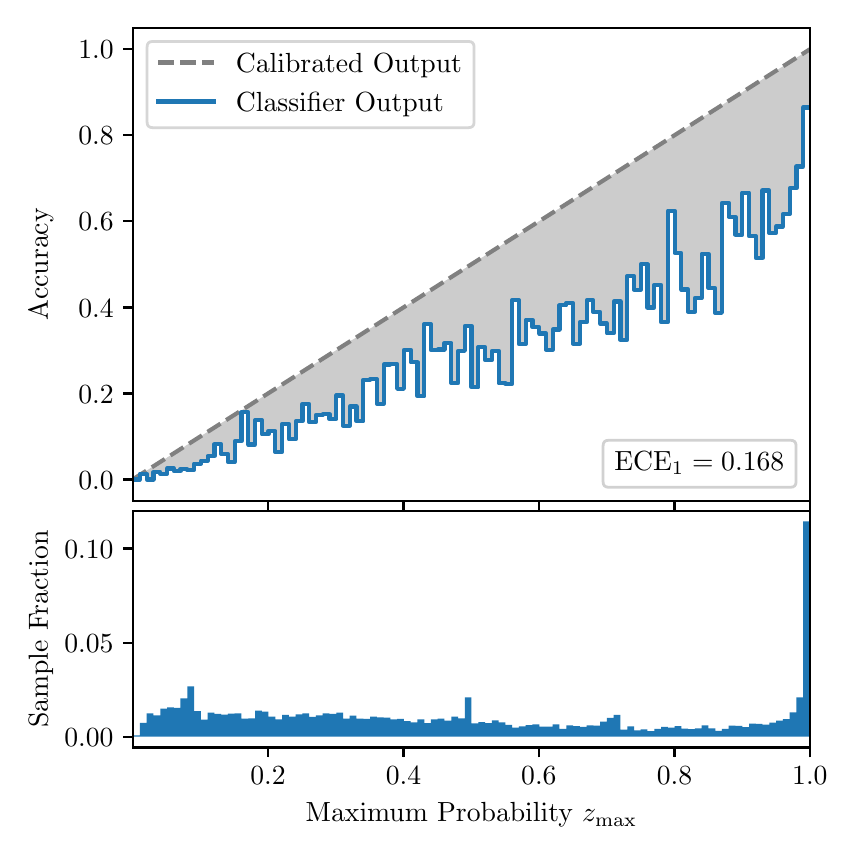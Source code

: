 \begingroup%
\makeatletter%
\begin{pgfpicture}%
\pgfpathrectangle{\pgfpointorigin}{\pgfqpoint{4.0in}{4.0in}}%
\pgfusepath{use as bounding box, clip}%
\begin{pgfscope}%
\pgfsetbuttcap%
\pgfsetmiterjoin%
\definecolor{currentfill}{rgb}{1.0,1.0,1.0}%
\pgfsetfillcolor{currentfill}%
\pgfsetlinewidth{0.0pt}%
\definecolor{currentstroke}{rgb}{1.0,1.0,1.0}%
\pgfsetstrokecolor{currentstroke}%
\pgfsetdash{}{0pt}%
\pgfpathmoveto{\pgfqpoint{0.0in}{0.0in}}%
\pgfpathlineto{\pgfqpoint{4.0in}{0.0in}}%
\pgfpathlineto{\pgfqpoint{4.0in}{4.0in}}%
\pgfpathlineto{\pgfqpoint{0.0in}{4.0in}}%
\pgfpathclose%
\pgfusepath{fill}%
\end{pgfscope}%
\begin{pgfscope}%
\pgfsetbuttcap%
\pgfsetmiterjoin%
\definecolor{currentfill}{rgb}{1.0,1.0,1.0}%
\pgfsetfillcolor{currentfill}%
\pgfsetlinewidth{0.0pt}%
\definecolor{currentstroke}{rgb}{0.0,0.0,0.0}%
\pgfsetstrokecolor{currentstroke}%
\pgfsetstrokeopacity{0.0}%
\pgfsetdash{}{0pt}%
\pgfpathmoveto{\pgfqpoint{0.528in}{1.633in}}%
\pgfpathlineto{\pgfqpoint{3.911in}{1.633in}}%
\pgfpathlineto{\pgfqpoint{3.911in}{4.0in}}%
\pgfpathlineto{\pgfqpoint{0.528in}{4.0in}}%
\pgfpathclose%
\pgfusepath{fill}%
\end{pgfscope}%
\begin{pgfscope}%
\pgfpathrectangle{\pgfqpoint{0.528in}{1.633in}}{\pgfqpoint{3.384in}{2.367in}}%
\pgfusepath{clip}%
\pgfsetbuttcap%
\pgfsetroundjoin%
\definecolor{currentfill}{rgb}{0.0,0.0,0.0}%
\pgfsetfillcolor{currentfill}%
\pgfsetfillopacity{0.2}%
\pgfsetlinewidth{0.0pt}%
\definecolor{currentstroke}{rgb}{0.0,0.0,0.0}%
\pgfsetstrokecolor{currentstroke}%
\pgfsetdash{}{0pt}%
\pgfpathmoveto{\pgfqpoint{0.531in}{1.741in}}%
\pgfpathlineto{\pgfqpoint{0.531in}{1.745in}}%
\pgfpathlineto{\pgfqpoint{0.534in}{1.747in}}%
\pgfpathlineto{\pgfqpoint{0.538in}{1.749in}}%
\pgfpathlineto{\pgfqpoint{0.541in}{1.751in}}%
\pgfpathlineto{\pgfqpoint{0.545in}{1.754in}}%
\pgfpathlineto{\pgfqpoint{0.548in}{1.756in}}%
\pgfpathlineto{\pgfqpoint{0.551in}{1.758in}}%
\pgfpathlineto{\pgfqpoint{0.555in}{1.76in}}%
\pgfpathlineto{\pgfqpoint{0.558in}{1.762in}}%
\pgfpathlineto{\pgfqpoint{0.561in}{1.764in}}%
\pgfpathlineto{\pgfqpoint{0.565in}{1.766in}}%
\pgfpathlineto{\pgfqpoint{0.568in}{1.769in}}%
\pgfpathlineto{\pgfqpoint{0.572in}{1.771in}}%
\pgfpathlineto{\pgfqpoint{0.575in}{1.773in}}%
\pgfpathlineto{\pgfqpoint{0.578in}{1.775in}}%
\pgfpathlineto{\pgfqpoint{0.582in}{1.777in}}%
\pgfpathlineto{\pgfqpoint{0.585in}{1.779in}}%
\pgfpathlineto{\pgfqpoint{0.589in}{1.782in}}%
\pgfpathlineto{\pgfqpoint{0.592in}{1.784in}}%
\pgfpathlineto{\pgfqpoint{0.595in}{1.786in}}%
\pgfpathlineto{\pgfqpoint{0.599in}{1.788in}}%
\pgfpathlineto{\pgfqpoint{0.602in}{1.79in}}%
\pgfpathlineto{\pgfqpoint{0.606in}{1.792in}}%
\pgfpathlineto{\pgfqpoint{0.609in}{1.794in}}%
\pgfpathlineto{\pgfqpoint{0.612in}{1.797in}}%
\pgfpathlineto{\pgfqpoint{0.616in}{1.799in}}%
\pgfpathlineto{\pgfqpoint{0.619in}{1.801in}}%
\pgfpathlineto{\pgfqpoint{0.622in}{1.803in}}%
\pgfpathlineto{\pgfqpoint{0.626in}{1.805in}}%
\pgfpathlineto{\pgfqpoint{0.629in}{1.807in}}%
\pgfpathlineto{\pgfqpoint{0.633in}{1.81in}}%
\pgfpathlineto{\pgfqpoint{0.636in}{1.812in}}%
\pgfpathlineto{\pgfqpoint{0.639in}{1.814in}}%
\pgfpathlineto{\pgfqpoint{0.643in}{1.816in}}%
\pgfpathlineto{\pgfqpoint{0.646in}{1.818in}}%
\pgfpathlineto{\pgfqpoint{0.65in}{1.82in}}%
\pgfpathlineto{\pgfqpoint{0.653in}{1.822in}}%
\pgfpathlineto{\pgfqpoint{0.656in}{1.825in}}%
\pgfpathlineto{\pgfqpoint{0.66in}{1.827in}}%
\pgfpathlineto{\pgfqpoint{0.663in}{1.829in}}%
\pgfpathlineto{\pgfqpoint{0.666in}{1.831in}}%
\pgfpathlineto{\pgfqpoint{0.67in}{1.833in}}%
\pgfpathlineto{\pgfqpoint{0.673in}{1.835in}}%
\pgfpathlineto{\pgfqpoint{0.677in}{1.837in}}%
\pgfpathlineto{\pgfqpoint{0.68in}{1.84in}}%
\pgfpathlineto{\pgfqpoint{0.683in}{1.842in}}%
\pgfpathlineto{\pgfqpoint{0.687in}{1.844in}}%
\pgfpathlineto{\pgfqpoint{0.69in}{1.846in}}%
\pgfpathlineto{\pgfqpoint{0.694in}{1.848in}}%
\pgfpathlineto{\pgfqpoint{0.697in}{1.85in}}%
\pgfpathlineto{\pgfqpoint{0.7in}{1.853in}}%
\pgfpathlineto{\pgfqpoint{0.704in}{1.855in}}%
\pgfpathlineto{\pgfqpoint{0.707in}{1.857in}}%
\pgfpathlineto{\pgfqpoint{0.711in}{1.859in}}%
\pgfpathlineto{\pgfqpoint{0.714in}{1.861in}}%
\pgfpathlineto{\pgfqpoint{0.717in}{1.863in}}%
\pgfpathlineto{\pgfqpoint{0.721in}{1.865in}}%
\pgfpathlineto{\pgfqpoint{0.724in}{1.868in}}%
\pgfpathlineto{\pgfqpoint{0.727in}{1.87in}}%
\pgfpathlineto{\pgfqpoint{0.731in}{1.872in}}%
\pgfpathlineto{\pgfqpoint{0.734in}{1.874in}}%
\pgfpathlineto{\pgfqpoint{0.738in}{1.876in}}%
\pgfpathlineto{\pgfqpoint{0.741in}{1.878in}}%
\pgfpathlineto{\pgfqpoint{0.744in}{1.881in}}%
\pgfpathlineto{\pgfqpoint{0.748in}{1.883in}}%
\pgfpathlineto{\pgfqpoint{0.751in}{1.885in}}%
\pgfpathlineto{\pgfqpoint{0.755in}{1.887in}}%
\pgfpathlineto{\pgfqpoint{0.758in}{1.889in}}%
\pgfpathlineto{\pgfqpoint{0.761in}{1.891in}}%
\pgfpathlineto{\pgfqpoint{0.765in}{1.893in}}%
\pgfpathlineto{\pgfqpoint{0.768in}{1.896in}}%
\pgfpathlineto{\pgfqpoint{0.771in}{1.898in}}%
\pgfpathlineto{\pgfqpoint{0.775in}{1.9in}}%
\pgfpathlineto{\pgfqpoint{0.778in}{1.902in}}%
\pgfpathlineto{\pgfqpoint{0.782in}{1.904in}}%
\pgfpathlineto{\pgfqpoint{0.785in}{1.906in}}%
\pgfpathlineto{\pgfqpoint{0.788in}{1.908in}}%
\pgfpathlineto{\pgfqpoint{0.792in}{1.911in}}%
\pgfpathlineto{\pgfqpoint{0.795in}{1.913in}}%
\pgfpathlineto{\pgfqpoint{0.799in}{1.915in}}%
\pgfpathlineto{\pgfqpoint{0.802in}{1.917in}}%
\pgfpathlineto{\pgfqpoint{0.805in}{1.919in}}%
\pgfpathlineto{\pgfqpoint{0.809in}{1.921in}}%
\pgfpathlineto{\pgfqpoint{0.812in}{1.924in}}%
\pgfpathlineto{\pgfqpoint{0.816in}{1.926in}}%
\pgfpathlineto{\pgfqpoint{0.819in}{1.928in}}%
\pgfpathlineto{\pgfqpoint{0.822in}{1.93in}}%
\pgfpathlineto{\pgfqpoint{0.826in}{1.932in}}%
\pgfpathlineto{\pgfqpoint{0.829in}{1.934in}}%
\pgfpathlineto{\pgfqpoint{0.832in}{1.936in}}%
\pgfpathlineto{\pgfqpoint{0.836in}{1.939in}}%
\pgfpathlineto{\pgfqpoint{0.839in}{1.941in}}%
\pgfpathlineto{\pgfqpoint{0.843in}{1.943in}}%
\pgfpathlineto{\pgfqpoint{0.846in}{1.945in}}%
\pgfpathlineto{\pgfqpoint{0.849in}{1.947in}}%
\pgfpathlineto{\pgfqpoint{0.853in}{1.949in}}%
\pgfpathlineto{\pgfqpoint{0.856in}{1.952in}}%
\pgfpathlineto{\pgfqpoint{0.86in}{1.954in}}%
\pgfpathlineto{\pgfqpoint{0.863in}{1.956in}}%
\pgfpathlineto{\pgfqpoint{0.866in}{1.958in}}%
\pgfpathlineto{\pgfqpoint{0.87in}{1.96in}}%
\pgfpathlineto{\pgfqpoint{0.873in}{1.962in}}%
\pgfpathlineto{\pgfqpoint{0.876in}{1.964in}}%
\pgfpathlineto{\pgfqpoint{0.88in}{1.967in}}%
\pgfpathlineto{\pgfqpoint{0.883in}{1.969in}}%
\pgfpathlineto{\pgfqpoint{0.887in}{1.971in}}%
\pgfpathlineto{\pgfqpoint{0.89in}{1.973in}}%
\pgfpathlineto{\pgfqpoint{0.893in}{1.975in}}%
\pgfpathlineto{\pgfqpoint{0.897in}{1.977in}}%
\pgfpathlineto{\pgfqpoint{0.9in}{1.979in}}%
\pgfpathlineto{\pgfqpoint{0.904in}{1.982in}}%
\pgfpathlineto{\pgfqpoint{0.907in}{1.984in}}%
\pgfpathlineto{\pgfqpoint{0.91in}{1.986in}}%
\pgfpathlineto{\pgfqpoint{0.914in}{1.988in}}%
\pgfpathlineto{\pgfqpoint{0.917in}{1.99in}}%
\pgfpathlineto{\pgfqpoint{0.921in}{1.992in}}%
\pgfpathlineto{\pgfqpoint{0.924in}{1.995in}}%
\pgfpathlineto{\pgfqpoint{0.927in}{1.997in}}%
\pgfpathlineto{\pgfqpoint{0.931in}{1.999in}}%
\pgfpathlineto{\pgfqpoint{0.934in}{2.001in}}%
\pgfpathlineto{\pgfqpoint{0.937in}{2.003in}}%
\pgfpathlineto{\pgfqpoint{0.941in}{2.005in}}%
\pgfpathlineto{\pgfqpoint{0.944in}{2.007in}}%
\pgfpathlineto{\pgfqpoint{0.948in}{2.01in}}%
\pgfpathlineto{\pgfqpoint{0.951in}{2.012in}}%
\pgfpathlineto{\pgfqpoint{0.954in}{2.014in}}%
\pgfpathlineto{\pgfqpoint{0.958in}{2.016in}}%
\pgfpathlineto{\pgfqpoint{0.961in}{2.018in}}%
\pgfpathlineto{\pgfqpoint{0.965in}{2.02in}}%
\pgfpathlineto{\pgfqpoint{0.968in}{2.023in}}%
\pgfpathlineto{\pgfqpoint{0.971in}{2.025in}}%
\pgfpathlineto{\pgfqpoint{0.975in}{2.027in}}%
\pgfpathlineto{\pgfqpoint{0.978in}{2.029in}}%
\pgfpathlineto{\pgfqpoint{0.981in}{2.031in}}%
\pgfpathlineto{\pgfqpoint{0.985in}{2.033in}}%
\pgfpathlineto{\pgfqpoint{0.988in}{2.035in}}%
\pgfpathlineto{\pgfqpoint{0.992in}{2.038in}}%
\pgfpathlineto{\pgfqpoint{0.995in}{2.04in}}%
\pgfpathlineto{\pgfqpoint{0.998in}{2.042in}}%
\pgfpathlineto{\pgfqpoint{1.002in}{2.044in}}%
\pgfpathlineto{\pgfqpoint{1.005in}{2.046in}}%
\pgfpathlineto{\pgfqpoint{1.009in}{2.048in}}%
\pgfpathlineto{\pgfqpoint{1.012in}{2.05in}}%
\pgfpathlineto{\pgfqpoint{1.015in}{2.053in}}%
\pgfpathlineto{\pgfqpoint{1.019in}{2.055in}}%
\pgfpathlineto{\pgfqpoint{1.022in}{2.057in}}%
\pgfpathlineto{\pgfqpoint{1.026in}{2.059in}}%
\pgfpathlineto{\pgfqpoint{1.029in}{2.061in}}%
\pgfpathlineto{\pgfqpoint{1.032in}{2.063in}}%
\pgfpathlineto{\pgfqpoint{1.036in}{2.066in}}%
\pgfpathlineto{\pgfqpoint{1.039in}{2.068in}}%
\pgfpathlineto{\pgfqpoint{1.042in}{2.07in}}%
\pgfpathlineto{\pgfqpoint{1.046in}{2.072in}}%
\pgfpathlineto{\pgfqpoint{1.049in}{2.074in}}%
\pgfpathlineto{\pgfqpoint{1.053in}{2.076in}}%
\pgfpathlineto{\pgfqpoint{1.056in}{2.078in}}%
\pgfpathlineto{\pgfqpoint{1.059in}{2.081in}}%
\pgfpathlineto{\pgfqpoint{1.063in}{2.083in}}%
\pgfpathlineto{\pgfqpoint{1.066in}{2.085in}}%
\pgfpathlineto{\pgfqpoint{1.07in}{2.087in}}%
\pgfpathlineto{\pgfqpoint{1.073in}{2.089in}}%
\pgfpathlineto{\pgfqpoint{1.076in}{2.091in}}%
\pgfpathlineto{\pgfqpoint{1.08in}{2.094in}}%
\pgfpathlineto{\pgfqpoint{1.083in}{2.096in}}%
\pgfpathlineto{\pgfqpoint{1.086in}{2.098in}}%
\pgfpathlineto{\pgfqpoint{1.09in}{2.1in}}%
\pgfpathlineto{\pgfqpoint{1.093in}{2.102in}}%
\pgfpathlineto{\pgfqpoint{1.097in}{2.104in}}%
\pgfpathlineto{\pgfqpoint{1.1in}{2.106in}}%
\pgfpathlineto{\pgfqpoint{1.103in}{2.109in}}%
\pgfpathlineto{\pgfqpoint{1.107in}{2.111in}}%
\pgfpathlineto{\pgfqpoint{1.11in}{2.113in}}%
\pgfpathlineto{\pgfqpoint{1.114in}{2.115in}}%
\pgfpathlineto{\pgfqpoint{1.117in}{2.117in}}%
\pgfpathlineto{\pgfqpoint{1.12in}{2.119in}}%
\pgfpathlineto{\pgfqpoint{1.124in}{2.122in}}%
\pgfpathlineto{\pgfqpoint{1.127in}{2.124in}}%
\pgfpathlineto{\pgfqpoint{1.131in}{2.126in}}%
\pgfpathlineto{\pgfqpoint{1.134in}{2.128in}}%
\pgfpathlineto{\pgfqpoint{1.137in}{2.13in}}%
\pgfpathlineto{\pgfqpoint{1.141in}{2.132in}}%
\pgfpathlineto{\pgfqpoint{1.144in}{2.134in}}%
\pgfpathlineto{\pgfqpoint{1.147in}{2.137in}}%
\pgfpathlineto{\pgfqpoint{1.151in}{2.139in}}%
\pgfpathlineto{\pgfqpoint{1.154in}{2.141in}}%
\pgfpathlineto{\pgfqpoint{1.158in}{2.143in}}%
\pgfpathlineto{\pgfqpoint{1.161in}{2.145in}}%
\pgfpathlineto{\pgfqpoint{1.164in}{2.147in}}%
\pgfpathlineto{\pgfqpoint{1.168in}{2.149in}}%
\pgfpathlineto{\pgfqpoint{1.171in}{2.152in}}%
\pgfpathlineto{\pgfqpoint{1.175in}{2.154in}}%
\pgfpathlineto{\pgfqpoint{1.178in}{2.156in}}%
\pgfpathlineto{\pgfqpoint{1.181in}{2.158in}}%
\pgfpathlineto{\pgfqpoint{1.185in}{2.16in}}%
\pgfpathlineto{\pgfqpoint{1.188in}{2.162in}}%
\pgfpathlineto{\pgfqpoint{1.191in}{2.165in}}%
\pgfpathlineto{\pgfqpoint{1.195in}{2.167in}}%
\pgfpathlineto{\pgfqpoint{1.198in}{2.169in}}%
\pgfpathlineto{\pgfqpoint{1.202in}{2.171in}}%
\pgfpathlineto{\pgfqpoint{1.205in}{2.173in}}%
\pgfpathlineto{\pgfqpoint{1.208in}{2.175in}}%
\pgfpathlineto{\pgfqpoint{1.212in}{2.177in}}%
\pgfpathlineto{\pgfqpoint{1.215in}{2.18in}}%
\pgfpathlineto{\pgfqpoint{1.219in}{2.182in}}%
\pgfpathlineto{\pgfqpoint{1.222in}{2.184in}}%
\pgfpathlineto{\pgfqpoint{1.225in}{2.186in}}%
\pgfpathlineto{\pgfqpoint{1.229in}{2.188in}}%
\pgfpathlineto{\pgfqpoint{1.232in}{2.19in}}%
\pgfpathlineto{\pgfqpoint{1.236in}{2.193in}}%
\pgfpathlineto{\pgfqpoint{1.239in}{2.195in}}%
\pgfpathlineto{\pgfqpoint{1.242in}{2.197in}}%
\pgfpathlineto{\pgfqpoint{1.246in}{2.199in}}%
\pgfpathlineto{\pgfqpoint{1.249in}{2.201in}}%
\pgfpathlineto{\pgfqpoint{1.252in}{2.203in}}%
\pgfpathlineto{\pgfqpoint{1.256in}{2.205in}}%
\pgfpathlineto{\pgfqpoint{1.259in}{2.208in}}%
\pgfpathlineto{\pgfqpoint{1.263in}{2.21in}}%
\pgfpathlineto{\pgfqpoint{1.266in}{2.212in}}%
\pgfpathlineto{\pgfqpoint{1.269in}{2.214in}}%
\pgfpathlineto{\pgfqpoint{1.273in}{2.216in}}%
\pgfpathlineto{\pgfqpoint{1.276in}{2.218in}}%
\pgfpathlineto{\pgfqpoint{1.28in}{2.22in}}%
\pgfpathlineto{\pgfqpoint{1.283in}{2.223in}}%
\pgfpathlineto{\pgfqpoint{1.286in}{2.225in}}%
\pgfpathlineto{\pgfqpoint{1.29in}{2.227in}}%
\pgfpathlineto{\pgfqpoint{1.293in}{2.229in}}%
\pgfpathlineto{\pgfqpoint{1.296in}{2.231in}}%
\pgfpathlineto{\pgfqpoint{1.3in}{2.233in}}%
\pgfpathlineto{\pgfqpoint{1.303in}{2.236in}}%
\pgfpathlineto{\pgfqpoint{1.307in}{2.238in}}%
\pgfpathlineto{\pgfqpoint{1.31in}{2.24in}}%
\pgfpathlineto{\pgfqpoint{1.313in}{2.242in}}%
\pgfpathlineto{\pgfqpoint{1.317in}{2.244in}}%
\pgfpathlineto{\pgfqpoint{1.32in}{2.246in}}%
\pgfpathlineto{\pgfqpoint{1.324in}{2.248in}}%
\pgfpathlineto{\pgfqpoint{1.327in}{2.251in}}%
\pgfpathlineto{\pgfqpoint{1.33in}{2.253in}}%
\pgfpathlineto{\pgfqpoint{1.334in}{2.255in}}%
\pgfpathlineto{\pgfqpoint{1.337in}{2.257in}}%
\pgfpathlineto{\pgfqpoint{1.34in}{2.259in}}%
\pgfpathlineto{\pgfqpoint{1.344in}{2.261in}}%
\pgfpathlineto{\pgfqpoint{1.347in}{2.264in}}%
\pgfpathlineto{\pgfqpoint{1.351in}{2.266in}}%
\pgfpathlineto{\pgfqpoint{1.354in}{2.268in}}%
\pgfpathlineto{\pgfqpoint{1.357in}{2.27in}}%
\pgfpathlineto{\pgfqpoint{1.361in}{2.272in}}%
\pgfpathlineto{\pgfqpoint{1.364in}{2.274in}}%
\pgfpathlineto{\pgfqpoint{1.368in}{2.276in}}%
\pgfpathlineto{\pgfqpoint{1.371in}{2.279in}}%
\pgfpathlineto{\pgfqpoint{1.374in}{2.281in}}%
\pgfpathlineto{\pgfqpoint{1.378in}{2.283in}}%
\pgfpathlineto{\pgfqpoint{1.381in}{2.285in}}%
\pgfpathlineto{\pgfqpoint{1.385in}{2.287in}}%
\pgfpathlineto{\pgfqpoint{1.388in}{2.289in}}%
\pgfpathlineto{\pgfqpoint{1.391in}{2.291in}}%
\pgfpathlineto{\pgfqpoint{1.395in}{2.294in}}%
\pgfpathlineto{\pgfqpoint{1.398in}{2.296in}}%
\pgfpathlineto{\pgfqpoint{1.401in}{2.298in}}%
\pgfpathlineto{\pgfqpoint{1.405in}{2.3in}}%
\pgfpathlineto{\pgfqpoint{1.408in}{2.302in}}%
\pgfpathlineto{\pgfqpoint{1.412in}{2.304in}}%
\pgfpathlineto{\pgfqpoint{1.415in}{2.307in}}%
\pgfpathlineto{\pgfqpoint{1.418in}{2.309in}}%
\pgfpathlineto{\pgfqpoint{1.422in}{2.311in}}%
\pgfpathlineto{\pgfqpoint{1.425in}{2.313in}}%
\pgfpathlineto{\pgfqpoint{1.429in}{2.315in}}%
\pgfpathlineto{\pgfqpoint{1.432in}{2.317in}}%
\pgfpathlineto{\pgfqpoint{1.435in}{2.319in}}%
\pgfpathlineto{\pgfqpoint{1.439in}{2.322in}}%
\pgfpathlineto{\pgfqpoint{1.442in}{2.324in}}%
\pgfpathlineto{\pgfqpoint{1.445in}{2.326in}}%
\pgfpathlineto{\pgfqpoint{1.449in}{2.328in}}%
\pgfpathlineto{\pgfqpoint{1.452in}{2.33in}}%
\pgfpathlineto{\pgfqpoint{1.456in}{2.332in}}%
\pgfpathlineto{\pgfqpoint{1.459in}{2.335in}}%
\pgfpathlineto{\pgfqpoint{1.462in}{2.337in}}%
\pgfpathlineto{\pgfqpoint{1.466in}{2.339in}}%
\pgfpathlineto{\pgfqpoint{1.469in}{2.341in}}%
\pgfpathlineto{\pgfqpoint{1.473in}{2.343in}}%
\pgfpathlineto{\pgfqpoint{1.476in}{2.345in}}%
\pgfpathlineto{\pgfqpoint{1.479in}{2.347in}}%
\pgfpathlineto{\pgfqpoint{1.483in}{2.35in}}%
\pgfpathlineto{\pgfqpoint{1.486in}{2.352in}}%
\pgfpathlineto{\pgfqpoint{1.49in}{2.354in}}%
\pgfpathlineto{\pgfqpoint{1.493in}{2.356in}}%
\pgfpathlineto{\pgfqpoint{1.496in}{2.358in}}%
\pgfpathlineto{\pgfqpoint{1.5in}{2.36in}}%
\pgfpathlineto{\pgfqpoint{1.503in}{2.363in}}%
\pgfpathlineto{\pgfqpoint{1.506in}{2.365in}}%
\pgfpathlineto{\pgfqpoint{1.51in}{2.367in}}%
\pgfpathlineto{\pgfqpoint{1.513in}{2.369in}}%
\pgfpathlineto{\pgfqpoint{1.517in}{2.371in}}%
\pgfpathlineto{\pgfqpoint{1.52in}{2.373in}}%
\pgfpathlineto{\pgfqpoint{1.523in}{2.375in}}%
\pgfpathlineto{\pgfqpoint{1.527in}{2.378in}}%
\pgfpathlineto{\pgfqpoint{1.53in}{2.38in}}%
\pgfpathlineto{\pgfqpoint{1.534in}{2.382in}}%
\pgfpathlineto{\pgfqpoint{1.537in}{2.384in}}%
\pgfpathlineto{\pgfqpoint{1.54in}{2.386in}}%
\pgfpathlineto{\pgfqpoint{1.544in}{2.388in}}%
\pgfpathlineto{\pgfqpoint{1.547in}{2.39in}}%
\pgfpathlineto{\pgfqpoint{1.55in}{2.393in}}%
\pgfpathlineto{\pgfqpoint{1.554in}{2.395in}}%
\pgfpathlineto{\pgfqpoint{1.557in}{2.397in}}%
\pgfpathlineto{\pgfqpoint{1.561in}{2.399in}}%
\pgfpathlineto{\pgfqpoint{1.564in}{2.401in}}%
\pgfpathlineto{\pgfqpoint{1.567in}{2.403in}}%
\pgfpathlineto{\pgfqpoint{1.571in}{2.406in}}%
\pgfpathlineto{\pgfqpoint{1.574in}{2.408in}}%
\pgfpathlineto{\pgfqpoint{1.578in}{2.41in}}%
\pgfpathlineto{\pgfqpoint{1.581in}{2.412in}}%
\pgfpathlineto{\pgfqpoint{1.584in}{2.414in}}%
\pgfpathlineto{\pgfqpoint{1.588in}{2.416in}}%
\pgfpathlineto{\pgfqpoint{1.591in}{2.418in}}%
\pgfpathlineto{\pgfqpoint{1.595in}{2.421in}}%
\pgfpathlineto{\pgfqpoint{1.598in}{2.423in}}%
\pgfpathlineto{\pgfqpoint{1.601in}{2.425in}}%
\pgfpathlineto{\pgfqpoint{1.605in}{2.427in}}%
\pgfpathlineto{\pgfqpoint{1.608in}{2.429in}}%
\pgfpathlineto{\pgfqpoint{1.611in}{2.431in}}%
\pgfpathlineto{\pgfqpoint{1.615in}{2.434in}}%
\pgfpathlineto{\pgfqpoint{1.618in}{2.436in}}%
\pgfpathlineto{\pgfqpoint{1.622in}{2.438in}}%
\pgfpathlineto{\pgfqpoint{1.625in}{2.44in}}%
\pgfpathlineto{\pgfqpoint{1.628in}{2.442in}}%
\pgfpathlineto{\pgfqpoint{1.632in}{2.444in}}%
\pgfpathlineto{\pgfqpoint{1.635in}{2.446in}}%
\pgfpathlineto{\pgfqpoint{1.639in}{2.449in}}%
\pgfpathlineto{\pgfqpoint{1.642in}{2.451in}}%
\pgfpathlineto{\pgfqpoint{1.645in}{2.453in}}%
\pgfpathlineto{\pgfqpoint{1.649in}{2.455in}}%
\pgfpathlineto{\pgfqpoint{1.652in}{2.457in}}%
\pgfpathlineto{\pgfqpoint{1.655in}{2.459in}}%
\pgfpathlineto{\pgfqpoint{1.659in}{2.461in}}%
\pgfpathlineto{\pgfqpoint{1.662in}{2.464in}}%
\pgfpathlineto{\pgfqpoint{1.666in}{2.466in}}%
\pgfpathlineto{\pgfqpoint{1.669in}{2.468in}}%
\pgfpathlineto{\pgfqpoint{1.672in}{2.47in}}%
\pgfpathlineto{\pgfqpoint{1.676in}{2.472in}}%
\pgfpathlineto{\pgfqpoint{1.679in}{2.474in}}%
\pgfpathlineto{\pgfqpoint{1.683in}{2.477in}}%
\pgfpathlineto{\pgfqpoint{1.686in}{2.479in}}%
\pgfpathlineto{\pgfqpoint{1.689in}{2.481in}}%
\pgfpathlineto{\pgfqpoint{1.693in}{2.483in}}%
\pgfpathlineto{\pgfqpoint{1.696in}{2.485in}}%
\pgfpathlineto{\pgfqpoint{1.7in}{2.487in}}%
\pgfpathlineto{\pgfqpoint{1.703in}{2.489in}}%
\pgfpathlineto{\pgfqpoint{1.706in}{2.492in}}%
\pgfpathlineto{\pgfqpoint{1.71in}{2.494in}}%
\pgfpathlineto{\pgfqpoint{1.713in}{2.496in}}%
\pgfpathlineto{\pgfqpoint{1.716in}{2.498in}}%
\pgfpathlineto{\pgfqpoint{1.72in}{2.5in}}%
\pgfpathlineto{\pgfqpoint{1.723in}{2.502in}}%
\pgfpathlineto{\pgfqpoint{1.727in}{2.505in}}%
\pgfpathlineto{\pgfqpoint{1.73in}{2.507in}}%
\pgfpathlineto{\pgfqpoint{1.733in}{2.509in}}%
\pgfpathlineto{\pgfqpoint{1.737in}{2.511in}}%
\pgfpathlineto{\pgfqpoint{1.74in}{2.513in}}%
\pgfpathlineto{\pgfqpoint{1.744in}{2.515in}}%
\pgfpathlineto{\pgfqpoint{1.747in}{2.517in}}%
\pgfpathlineto{\pgfqpoint{1.75in}{2.52in}}%
\pgfpathlineto{\pgfqpoint{1.754in}{2.522in}}%
\pgfpathlineto{\pgfqpoint{1.757in}{2.524in}}%
\pgfpathlineto{\pgfqpoint{1.76in}{2.526in}}%
\pgfpathlineto{\pgfqpoint{1.764in}{2.528in}}%
\pgfpathlineto{\pgfqpoint{1.767in}{2.53in}}%
\pgfpathlineto{\pgfqpoint{1.771in}{2.532in}}%
\pgfpathlineto{\pgfqpoint{1.774in}{2.535in}}%
\pgfpathlineto{\pgfqpoint{1.777in}{2.537in}}%
\pgfpathlineto{\pgfqpoint{1.781in}{2.539in}}%
\pgfpathlineto{\pgfqpoint{1.784in}{2.541in}}%
\pgfpathlineto{\pgfqpoint{1.788in}{2.543in}}%
\pgfpathlineto{\pgfqpoint{1.791in}{2.545in}}%
\pgfpathlineto{\pgfqpoint{1.794in}{2.548in}}%
\pgfpathlineto{\pgfqpoint{1.798in}{2.55in}}%
\pgfpathlineto{\pgfqpoint{1.801in}{2.552in}}%
\pgfpathlineto{\pgfqpoint{1.805in}{2.554in}}%
\pgfpathlineto{\pgfqpoint{1.808in}{2.556in}}%
\pgfpathlineto{\pgfqpoint{1.811in}{2.558in}}%
\pgfpathlineto{\pgfqpoint{1.815in}{2.56in}}%
\pgfpathlineto{\pgfqpoint{1.818in}{2.563in}}%
\pgfpathlineto{\pgfqpoint{1.821in}{2.565in}}%
\pgfpathlineto{\pgfqpoint{1.825in}{2.567in}}%
\pgfpathlineto{\pgfqpoint{1.828in}{2.569in}}%
\pgfpathlineto{\pgfqpoint{1.832in}{2.571in}}%
\pgfpathlineto{\pgfqpoint{1.835in}{2.573in}}%
\pgfpathlineto{\pgfqpoint{1.838in}{2.576in}}%
\pgfpathlineto{\pgfqpoint{1.842in}{2.578in}}%
\pgfpathlineto{\pgfqpoint{1.845in}{2.58in}}%
\pgfpathlineto{\pgfqpoint{1.849in}{2.582in}}%
\pgfpathlineto{\pgfqpoint{1.852in}{2.584in}}%
\pgfpathlineto{\pgfqpoint{1.855in}{2.586in}}%
\pgfpathlineto{\pgfqpoint{1.859in}{2.588in}}%
\pgfpathlineto{\pgfqpoint{1.862in}{2.591in}}%
\pgfpathlineto{\pgfqpoint{1.865in}{2.593in}}%
\pgfpathlineto{\pgfqpoint{1.869in}{2.595in}}%
\pgfpathlineto{\pgfqpoint{1.872in}{2.597in}}%
\pgfpathlineto{\pgfqpoint{1.876in}{2.599in}}%
\pgfpathlineto{\pgfqpoint{1.879in}{2.601in}}%
\pgfpathlineto{\pgfqpoint{1.882in}{2.604in}}%
\pgfpathlineto{\pgfqpoint{1.886in}{2.606in}}%
\pgfpathlineto{\pgfqpoint{1.889in}{2.608in}}%
\pgfpathlineto{\pgfqpoint{1.893in}{2.61in}}%
\pgfpathlineto{\pgfqpoint{1.896in}{2.612in}}%
\pgfpathlineto{\pgfqpoint{1.899in}{2.614in}}%
\pgfpathlineto{\pgfqpoint{1.903in}{2.616in}}%
\pgfpathlineto{\pgfqpoint{1.906in}{2.619in}}%
\pgfpathlineto{\pgfqpoint{1.91in}{2.621in}}%
\pgfpathlineto{\pgfqpoint{1.913in}{2.623in}}%
\pgfpathlineto{\pgfqpoint{1.916in}{2.625in}}%
\pgfpathlineto{\pgfqpoint{1.92in}{2.627in}}%
\pgfpathlineto{\pgfqpoint{1.923in}{2.629in}}%
\pgfpathlineto{\pgfqpoint{1.926in}{2.631in}}%
\pgfpathlineto{\pgfqpoint{1.93in}{2.634in}}%
\pgfpathlineto{\pgfqpoint{1.933in}{2.636in}}%
\pgfpathlineto{\pgfqpoint{1.937in}{2.638in}}%
\pgfpathlineto{\pgfqpoint{1.94in}{2.64in}}%
\pgfpathlineto{\pgfqpoint{1.943in}{2.642in}}%
\pgfpathlineto{\pgfqpoint{1.947in}{2.644in}}%
\pgfpathlineto{\pgfqpoint{1.95in}{2.647in}}%
\pgfpathlineto{\pgfqpoint{1.954in}{2.649in}}%
\pgfpathlineto{\pgfqpoint{1.957in}{2.651in}}%
\pgfpathlineto{\pgfqpoint{1.96in}{2.653in}}%
\pgfpathlineto{\pgfqpoint{1.964in}{2.655in}}%
\pgfpathlineto{\pgfqpoint{1.967in}{2.657in}}%
\pgfpathlineto{\pgfqpoint{1.97in}{2.659in}}%
\pgfpathlineto{\pgfqpoint{1.974in}{2.662in}}%
\pgfpathlineto{\pgfqpoint{1.977in}{2.664in}}%
\pgfpathlineto{\pgfqpoint{1.981in}{2.666in}}%
\pgfpathlineto{\pgfqpoint{1.984in}{2.668in}}%
\pgfpathlineto{\pgfqpoint{1.987in}{2.67in}}%
\pgfpathlineto{\pgfqpoint{1.991in}{2.672in}}%
\pgfpathlineto{\pgfqpoint{1.994in}{2.675in}}%
\pgfpathlineto{\pgfqpoint{1.998in}{2.677in}}%
\pgfpathlineto{\pgfqpoint{2.001in}{2.679in}}%
\pgfpathlineto{\pgfqpoint{2.004in}{2.681in}}%
\pgfpathlineto{\pgfqpoint{2.008in}{2.683in}}%
\pgfpathlineto{\pgfqpoint{2.011in}{2.685in}}%
\pgfpathlineto{\pgfqpoint{2.015in}{2.687in}}%
\pgfpathlineto{\pgfqpoint{2.018in}{2.69in}}%
\pgfpathlineto{\pgfqpoint{2.021in}{2.692in}}%
\pgfpathlineto{\pgfqpoint{2.025in}{2.694in}}%
\pgfpathlineto{\pgfqpoint{2.028in}{2.696in}}%
\pgfpathlineto{\pgfqpoint{2.031in}{2.698in}}%
\pgfpathlineto{\pgfqpoint{2.035in}{2.7in}}%
\pgfpathlineto{\pgfqpoint{2.038in}{2.702in}}%
\pgfpathlineto{\pgfqpoint{2.042in}{2.705in}}%
\pgfpathlineto{\pgfqpoint{2.045in}{2.707in}}%
\pgfpathlineto{\pgfqpoint{2.048in}{2.709in}}%
\pgfpathlineto{\pgfqpoint{2.052in}{2.711in}}%
\pgfpathlineto{\pgfqpoint{2.055in}{2.713in}}%
\pgfpathlineto{\pgfqpoint{2.059in}{2.715in}}%
\pgfpathlineto{\pgfqpoint{2.062in}{2.718in}}%
\pgfpathlineto{\pgfqpoint{2.065in}{2.72in}}%
\pgfpathlineto{\pgfqpoint{2.069in}{2.722in}}%
\pgfpathlineto{\pgfqpoint{2.072in}{2.724in}}%
\pgfpathlineto{\pgfqpoint{2.075in}{2.726in}}%
\pgfpathlineto{\pgfqpoint{2.079in}{2.728in}}%
\pgfpathlineto{\pgfqpoint{2.082in}{2.73in}}%
\pgfpathlineto{\pgfqpoint{2.086in}{2.733in}}%
\pgfpathlineto{\pgfqpoint{2.089in}{2.735in}}%
\pgfpathlineto{\pgfqpoint{2.092in}{2.737in}}%
\pgfpathlineto{\pgfqpoint{2.096in}{2.739in}}%
\pgfpathlineto{\pgfqpoint{2.099in}{2.741in}}%
\pgfpathlineto{\pgfqpoint{2.103in}{2.743in}}%
\pgfpathlineto{\pgfqpoint{2.106in}{2.746in}}%
\pgfpathlineto{\pgfqpoint{2.109in}{2.748in}}%
\pgfpathlineto{\pgfqpoint{2.113in}{2.75in}}%
\pgfpathlineto{\pgfqpoint{2.116in}{2.752in}}%
\pgfpathlineto{\pgfqpoint{2.12in}{2.754in}}%
\pgfpathlineto{\pgfqpoint{2.123in}{2.756in}}%
\pgfpathlineto{\pgfqpoint{2.126in}{2.758in}}%
\pgfpathlineto{\pgfqpoint{2.13in}{2.761in}}%
\pgfpathlineto{\pgfqpoint{2.133in}{2.763in}}%
\pgfpathlineto{\pgfqpoint{2.136in}{2.765in}}%
\pgfpathlineto{\pgfqpoint{2.14in}{2.767in}}%
\pgfpathlineto{\pgfqpoint{2.143in}{2.769in}}%
\pgfpathlineto{\pgfqpoint{2.147in}{2.771in}}%
\pgfpathlineto{\pgfqpoint{2.15in}{2.773in}}%
\pgfpathlineto{\pgfqpoint{2.153in}{2.776in}}%
\pgfpathlineto{\pgfqpoint{2.157in}{2.778in}}%
\pgfpathlineto{\pgfqpoint{2.16in}{2.78in}}%
\pgfpathlineto{\pgfqpoint{2.164in}{2.782in}}%
\pgfpathlineto{\pgfqpoint{2.167in}{2.784in}}%
\pgfpathlineto{\pgfqpoint{2.17in}{2.786in}}%
\pgfpathlineto{\pgfqpoint{2.174in}{2.789in}}%
\pgfpathlineto{\pgfqpoint{2.177in}{2.791in}}%
\pgfpathlineto{\pgfqpoint{2.18in}{2.793in}}%
\pgfpathlineto{\pgfqpoint{2.184in}{2.795in}}%
\pgfpathlineto{\pgfqpoint{2.187in}{2.797in}}%
\pgfpathlineto{\pgfqpoint{2.191in}{2.799in}}%
\pgfpathlineto{\pgfqpoint{2.194in}{2.801in}}%
\pgfpathlineto{\pgfqpoint{2.197in}{2.804in}}%
\pgfpathlineto{\pgfqpoint{2.201in}{2.806in}}%
\pgfpathlineto{\pgfqpoint{2.204in}{2.808in}}%
\pgfpathlineto{\pgfqpoint{2.208in}{2.81in}}%
\pgfpathlineto{\pgfqpoint{2.211in}{2.812in}}%
\pgfpathlineto{\pgfqpoint{2.214in}{2.814in}}%
\pgfpathlineto{\pgfqpoint{2.218in}{2.817in}}%
\pgfpathlineto{\pgfqpoint{2.221in}{2.819in}}%
\pgfpathlineto{\pgfqpoint{2.225in}{2.821in}}%
\pgfpathlineto{\pgfqpoint{2.228in}{2.823in}}%
\pgfpathlineto{\pgfqpoint{2.231in}{2.825in}}%
\pgfpathlineto{\pgfqpoint{2.235in}{2.827in}}%
\pgfpathlineto{\pgfqpoint{2.238in}{2.829in}}%
\pgfpathlineto{\pgfqpoint{2.241in}{2.832in}}%
\pgfpathlineto{\pgfqpoint{2.245in}{2.834in}}%
\pgfpathlineto{\pgfqpoint{2.248in}{2.836in}}%
\pgfpathlineto{\pgfqpoint{2.252in}{2.838in}}%
\pgfpathlineto{\pgfqpoint{2.255in}{2.84in}}%
\pgfpathlineto{\pgfqpoint{2.258in}{2.842in}}%
\pgfpathlineto{\pgfqpoint{2.262in}{2.845in}}%
\pgfpathlineto{\pgfqpoint{2.265in}{2.847in}}%
\pgfpathlineto{\pgfqpoint{2.269in}{2.849in}}%
\pgfpathlineto{\pgfqpoint{2.272in}{2.851in}}%
\pgfpathlineto{\pgfqpoint{2.275in}{2.853in}}%
\pgfpathlineto{\pgfqpoint{2.279in}{2.855in}}%
\pgfpathlineto{\pgfqpoint{2.282in}{2.857in}}%
\pgfpathlineto{\pgfqpoint{2.285in}{2.86in}}%
\pgfpathlineto{\pgfqpoint{2.289in}{2.862in}}%
\pgfpathlineto{\pgfqpoint{2.292in}{2.864in}}%
\pgfpathlineto{\pgfqpoint{2.296in}{2.866in}}%
\pgfpathlineto{\pgfqpoint{2.299in}{2.868in}}%
\pgfpathlineto{\pgfqpoint{2.302in}{2.87in}}%
\pgfpathlineto{\pgfqpoint{2.306in}{2.872in}}%
\pgfpathlineto{\pgfqpoint{2.309in}{2.875in}}%
\pgfpathlineto{\pgfqpoint{2.313in}{2.877in}}%
\pgfpathlineto{\pgfqpoint{2.316in}{2.879in}}%
\pgfpathlineto{\pgfqpoint{2.319in}{2.881in}}%
\pgfpathlineto{\pgfqpoint{2.323in}{2.883in}}%
\pgfpathlineto{\pgfqpoint{2.326in}{2.885in}}%
\pgfpathlineto{\pgfqpoint{2.33in}{2.888in}}%
\pgfpathlineto{\pgfqpoint{2.333in}{2.89in}}%
\pgfpathlineto{\pgfqpoint{2.336in}{2.892in}}%
\pgfpathlineto{\pgfqpoint{2.34in}{2.894in}}%
\pgfpathlineto{\pgfqpoint{2.343in}{2.896in}}%
\pgfpathlineto{\pgfqpoint{2.346in}{2.898in}}%
\pgfpathlineto{\pgfqpoint{2.35in}{2.9in}}%
\pgfpathlineto{\pgfqpoint{2.353in}{2.903in}}%
\pgfpathlineto{\pgfqpoint{2.357in}{2.905in}}%
\pgfpathlineto{\pgfqpoint{2.36in}{2.907in}}%
\pgfpathlineto{\pgfqpoint{2.363in}{2.909in}}%
\pgfpathlineto{\pgfqpoint{2.367in}{2.911in}}%
\pgfpathlineto{\pgfqpoint{2.37in}{2.913in}}%
\pgfpathlineto{\pgfqpoint{2.374in}{2.916in}}%
\pgfpathlineto{\pgfqpoint{2.377in}{2.918in}}%
\pgfpathlineto{\pgfqpoint{2.38in}{2.92in}}%
\pgfpathlineto{\pgfqpoint{2.384in}{2.922in}}%
\pgfpathlineto{\pgfqpoint{2.387in}{2.924in}}%
\pgfpathlineto{\pgfqpoint{2.39in}{2.926in}}%
\pgfpathlineto{\pgfqpoint{2.394in}{2.928in}}%
\pgfpathlineto{\pgfqpoint{2.397in}{2.931in}}%
\pgfpathlineto{\pgfqpoint{2.401in}{2.933in}}%
\pgfpathlineto{\pgfqpoint{2.404in}{2.935in}}%
\pgfpathlineto{\pgfqpoint{2.407in}{2.937in}}%
\pgfpathlineto{\pgfqpoint{2.411in}{2.939in}}%
\pgfpathlineto{\pgfqpoint{2.414in}{2.941in}}%
\pgfpathlineto{\pgfqpoint{2.418in}{2.943in}}%
\pgfpathlineto{\pgfqpoint{2.421in}{2.946in}}%
\pgfpathlineto{\pgfqpoint{2.424in}{2.948in}}%
\pgfpathlineto{\pgfqpoint{2.428in}{2.95in}}%
\pgfpathlineto{\pgfqpoint{2.431in}{2.952in}}%
\pgfpathlineto{\pgfqpoint{2.435in}{2.954in}}%
\pgfpathlineto{\pgfqpoint{2.438in}{2.956in}}%
\pgfpathlineto{\pgfqpoint{2.441in}{2.959in}}%
\pgfpathlineto{\pgfqpoint{2.445in}{2.961in}}%
\pgfpathlineto{\pgfqpoint{2.448in}{2.963in}}%
\pgfpathlineto{\pgfqpoint{2.451in}{2.965in}}%
\pgfpathlineto{\pgfqpoint{2.455in}{2.967in}}%
\pgfpathlineto{\pgfqpoint{2.458in}{2.969in}}%
\pgfpathlineto{\pgfqpoint{2.462in}{2.971in}}%
\pgfpathlineto{\pgfqpoint{2.465in}{2.974in}}%
\pgfpathlineto{\pgfqpoint{2.468in}{2.976in}}%
\pgfpathlineto{\pgfqpoint{2.472in}{2.978in}}%
\pgfpathlineto{\pgfqpoint{2.475in}{2.98in}}%
\pgfpathlineto{\pgfqpoint{2.479in}{2.982in}}%
\pgfpathlineto{\pgfqpoint{2.482in}{2.984in}}%
\pgfpathlineto{\pgfqpoint{2.485in}{2.987in}}%
\pgfpathlineto{\pgfqpoint{2.489in}{2.989in}}%
\pgfpathlineto{\pgfqpoint{2.492in}{2.991in}}%
\pgfpathlineto{\pgfqpoint{2.495in}{2.993in}}%
\pgfpathlineto{\pgfqpoint{2.499in}{2.995in}}%
\pgfpathlineto{\pgfqpoint{2.502in}{2.997in}}%
\pgfpathlineto{\pgfqpoint{2.506in}{2.999in}}%
\pgfpathlineto{\pgfqpoint{2.509in}{3.002in}}%
\pgfpathlineto{\pgfqpoint{2.512in}{3.004in}}%
\pgfpathlineto{\pgfqpoint{2.516in}{3.006in}}%
\pgfpathlineto{\pgfqpoint{2.519in}{3.008in}}%
\pgfpathlineto{\pgfqpoint{2.523in}{3.01in}}%
\pgfpathlineto{\pgfqpoint{2.526in}{3.012in}}%
\pgfpathlineto{\pgfqpoint{2.529in}{3.014in}}%
\pgfpathlineto{\pgfqpoint{2.533in}{3.017in}}%
\pgfpathlineto{\pgfqpoint{2.536in}{3.019in}}%
\pgfpathlineto{\pgfqpoint{2.54in}{3.021in}}%
\pgfpathlineto{\pgfqpoint{2.543in}{3.023in}}%
\pgfpathlineto{\pgfqpoint{2.546in}{3.025in}}%
\pgfpathlineto{\pgfqpoint{2.55in}{3.027in}}%
\pgfpathlineto{\pgfqpoint{2.553in}{3.03in}}%
\pgfpathlineto{\pgfqpoint{2.556in}{3.032in}}%
\pgfpathlineto{\pgfqpoint{2.56in}{3.034in}}%
\pgfpathlineto{\pgfqpoint{2.563in}{3.036in}}%
\pgfpathlineto{\pgfqpoint{2.567in}{3.038in}}%
\pgfpathlineto{\pgfqpoint{2.57in}{3.04in}}%
\pgfpathlineto{\pgfqpoint{2.573in}{3.042in}}%
\pgfpathlineto{\pgfqpoint{2.577in}{3.045in}}%
\pgfpathlineto{\pgfqpoint{2.58in}{3.047in}}%
\pgfpathlineto{\pgfqpoint{2.584in}{3.049in}}%
\pgfpathlineto{\pgfqpoint{2.587in}{3.051in}}%
\pgfpathlineto{\pgfqpoint{2.59in}{3.053in}}%
\pgfpathlineto{\pgfqpoint{2.594in}{3.055in}}%
\pgfpathlineto{\pgfqpoint{2.597in}{3.058in}}%
\pgfpathlineto{\pgfqpoint{2.6in}{3.06in}}%
\pgfpathlineto{\pgfqpoint{2.604in}{3.062in}}%
\pgfpathlineto{\pgfqpoint{2.607in}{3.064in}}%
\pgfpathlineto{\pgfqpoint{2.611in}{3.066in}}%
\pgfpathlineto{\pgfqpoint{2.614in}{3.068in}}%
\pgfpathlineto{\pgfqpoint{2.617in}{3.07in}}%
\pgfpathlineto{\pgfqpoint{2.621in}{3.073in}}%
\pgfpathlineto{\pgfqpoint{2.624in}{3.075in}}%
\pgfpathlineto{\pgfqpoint{2.628in}{3.077in}}%
\pgfpathlineto{\pgfqpoint{2.631in}{3.079in}}%
\pgfpathlineto{\pgfqpoint{2.634in}{3.081in}}%
\pgfpathlineto{\pgfqpoint{2.638in}{3.083in}}%
\pgfpathlineto{\pgfqpoint{2.641in}{3.085in}}%
\pgfpathlineto{\pgfqpoint{2.645in}{3.088in}}%
\pgfpathlineto{\pgfqpoint{2.648in}{3.09in}}%
\pgfpathlineto{\pgfqpoint{2.651in}{3.092in}}%
\pgfpathlineto{\pgfqpoint{2.655in}{3.094in}}%
\pgfpathlineto{\pgfqpoint{2.658in}{3.096in}}%
\pgfpathlineto{\pgfqpoint{2.661in}{3.098in}}%
\pgfpathlineto{\pgfqpoint{2.665in}{3.101in}}%
\pgfpathlineto{\pgfqpoint{2.668in}{3.103in}}%
\pgfpathlineto{\pgfqpoint{2.672in}{3.105in}}%
\pgfpathlineto{\pgfqpoint{2.675in}{3.107in}}%
\pgfpathlineto{\pgfqpoint{2.678in}{3.109in}}%
\pgfpathlineto{\pgfqpoint{2.682in}{3.111in}}%
\pgfpathlineto{\pgfqpoint{2.685in}{3.113in}}%
\pgfpathlineto{\pgfqpoint{2.689in}{3.116in}}%
\pgfpathlineto{\pgfqpoint{2.692in}{3.118in}}%
\pgfpathlineto{\pgfqpoint{2.695in}{3.12in}}%
\pgfpathlineto{\pgfqpoint{2.699in}{3.122in}}%
\pgfpathlineto{\pgfqpoint{2.702in}{3.124in}}%
\pgfpathlineto{\pgfqpoint{2.705in}{3.126in}}%
\pgfpathlineto{\pgfqpoint{2.709in}{3.129in}}%
\pgfpathlineto{\pgfqpoint{2.712in}{3.131in}}%
\pgfpathlineto{\pgfqpoint{2.716in}{3.133in}}%
\pgfpathlineto{\pgfqpoint{2.719in}{3.135in}}%
\pgfpathlineto{\pgfqpoint{2.722in}{3.137in}}%
\pgfpathlineto{\pgfqpoint{2.726in}{3.139in}}%
\pgfpathlineto{\pgfqpoint{2.729in}{3.141in}}%
\pgfpathlineto{\pgfqpoint{2.733in}{3.144in}}%
\pgfpathlineto{\pgfqpoint{2.736in}{3.146in}}%
\pgfpathlineto{\pgfqpoint{2.739in}{3.148in}}%
\pgfpathlineto{\pgfqpoint{2.743in}{3.15in}}%
\pgfpathlineto{\pgfqpoint{2.746in}{3.152in}}%
\pgfpathlineto{\pgfqpoint{2.75in}{3.154in}}%
\pgfpathlineto{\pgfqpoint{2.753in}{3.157in}}%
\pgfpathlineto{\pgfqpoint{2.756in}{3.159in}}%
\pgfpathlineto{\pgfqpoint{2.76in}{3.161in}}%
\pgfpathlineto{\pgfqpoint{2.763in}{3.163in}}%
\pgfpathlineto{\pgfqpoint{2.766in}{3.165in}}%
\pgfpathlineto{\pgfqpoint{2.77in}{3.167in}}%
\pgfpathlineto{\pgfqpoint{2.773in}{3.169in}}%
\pgfpathlineto{\pgfqpoint{2.777in}{3.172in}}%
\pgfpathlineto{\pgfqpoint{2.78in}{3.174in}}%
\pgfpathlineto{\pgfqpoint{2.783in}{3.176in}}%
\pgfpathlineto{\pgfqpoint{2.787in}{3.178in}}%
\pgfpathlineto{\pgfqpoint{2.79in}{3.18in}}%
\pgfpathlineto{\pgfqpoint{2.794in}{3.182in}}%
\pgfpathlineto{\pgfqpoint{2.797in}{3.184in}}%
\pgfpathlineto{\pgfqpoint{2.8in}{3.187in}}%
\pgfpathlineto{\pgfqpoint{2.804in}{3.189in}}%
\pgfpathlineto{\pgfqpoint{2.807in}{3.191in}}%
\pgfpathlineto{\pgfqpoint{2.81in}{3.193in}}%
\pgfpathlineto{\pgfqpoint{2.814in}{3.195in}}%
\pgfpathlineto{\pgfqpoint{2.817in}{3.197in}}%
\pgfpathlineto{\pgfqpoint{2.821in}{3.2in}}%
\pgfpathlineto{\pgfqpoint{2.824in}{3.202in}}%
\pgfpathlineto{\pgfqpoint{2.827in}{3.204in}}%
\pgfpathlineto{\pgfqpoint{2.831in}{3.206in}}%
\pgfpathlineto{\pgfqpoint{2.834in}{3.208in}}%
\pgfpathlineto{\pgfqpoint{2.838in}{3.21in}}%
\pgfpathlineto{\pgfqpoint{2.841in}{3.212in}}%
\pgfpathlineto{\pgfqpoint{2.844in}{3.215in}}%
\pgfpathlineto{\pgfqpoint{2.848in}{3.217in}}%
\pgfpathlineto{\pgfqpoint{2.851in}{3.219in}}%
\pgfpathlineto{\pgfqpoint{2.855in}{3.221in}}%
\pgfpathlineto{\pgfqpoint{2.858in}{3.223in}}%
\pgfpathlineto{\pgfqpoint{2.861in}{3.225in}}%
\pgfpathlineto{\pgfqpoint{2.865in}{3.228in}}%
\pgfpathlineto{\pgfqpoint{2.868in}{3.23in}}%
\pgfpathlineto{\pgfqpoint{2.871in}{3.232in}}%
\pgfpathlineto{\pgfqpoint{2.875in}{3.234in}}%
\pgfpathlineto{\pgfqpoint{2.878in}{3.236in}}%
\pgfpathlineto{\pgfqpoint{2.882in}{3.238in}}%
\pgfpathlineto{\pgfqpoint{2.885in}{3.24in}}%
\pgfpathlineto{\pgfqpoint{2.888in}{3.243in}}%
\pgfpathlineto{\pgfqpoint{2.892in}{3.245in}}%
\pgfpathlineto{\pgfqpoint{2.895in}{3.247in}}%
\pgfpathlineto{\pgfqpoint{2.899in}{3.249in}}%
\pgfpathlineto{\pgfqpoint{2.902in}{3.251in}}%
\pgfpathlineto{\pgfqpoint{2.905in}{3.253in}}%
\pgfpathlineto{\pgfqpoint{2.909in}{3.255in}}%
\pgfpathlineto{\pgfqpoint{2.912in}{3.258in}}%
\pgfpathlineto{\pgfqpoint{2.915in}{3.26in}}%
\pgfpathlineto{\pgfqpoint{2.919in}{3.262in}}%
\pgfpathlineto{\pgfqpoint{2.922in}{3.264in}}%
\pgfpathlineto{\pgfqpoint{2.926in}{3.266in}}%
\pgfpathlineto{\pgfqpoint{2.929in}{3.268in}}%
\pgfpathlineto{\pgfqpoint{2.932in}{3.271in}}%
\pgfpathlineto{\pgfqpoint{2.936in}{3.273in}}%
\pgfpathlineto{\pgfqpoint{2.939in}{3.275in}}%
\pgfpathlineto{\pgfqpoint{2.943in}{3.277in}}%
\pgfpathlineto{\pgfqpoint{2.946in}{3.279in}}%
\pgfpathlineto{\pgfqpoint{2.949in}{3.281in}}%
\pgfpathlineto{\pgfqpoint{2.953in}{3.283in}}%
\pgfpathlineto{\pgfqpoint{2.956in}{3.286in}}%
\pgfpathlineto{\pgfqpoint{2.96in}{3.288in}}%
\pgfpathlineto{\pgfqpoint{2.963in}{3.29in}}%
\pgfpathlineto{\pgfqpoint{2.966in}{3.292in}}%
\pgfpathlineto{\pgfqpoint{2.97in}{3.294in}}%
\pgfpathlineto{\pgfqpoint{2.973in}{3.296in}}%
\pgfpathlineto{\pgfqpoint{2.976in}{3.299in}}%
\pgfpathlineto{\pgfqpoint{2.98in}{3.301in}}%
\pgfpathlineto{\pgfqpoint{2.983in}{3.303in}}%
\pgfpathlineto{\pgfqpoint{2.987in}{3.305in}}%
\pgfpathlineto{\pgfqpoint{2.99in}{3.307in}}%
\pgfpathlineto{\pgfqpoint{2.993in}{3.309in}}%
\pgfpathlineto{\pgfqpoint{2.997in}{3.311in}}%
\pgfpathlineto{\pgfqpoint{3.0in}{3.314in}}%
\pgfpathlineto{\pgfqpoint{3.004in}{3.316in}}%
\pgfpathlineto{\pgfqpoint{3.007in}{3.318in}}%
\pgfpathlineto{\pgfqpoint{3.01in}{3.32in}}%
\pgfpathlineto{\pgfqpoint{3.014in}{3.322in}}%
\pgfpathlineto{\pgfqpoint{3.017in}{3.324in}}%
\pgfpathlineto{\pgfqpoint{3.02in}{3.326in}}%
\pgfpathlineto{\pgfqpoint{3.024in}{3.329in}}%
\pgfpathlineto{\pgfqpoint{3.027in}{3.331in}}%
\pgfpathlineto{\pgfqpoint{3.031in}{3.333in}}%
\pgfpathlineto{\pgfqpoint{3.034in}{3.335in}}%
\pgfpathlineto{\pgfqpoint{3.037in}{3.337in}}%
\pgfpathlineto{\pgfqpoint{3.041in}{3.339in}}%
\pgfpathlineto{\pgfqpoint{3.044in}{3.342in}}%
\pgfpathlineto{\pgfqpoint{3.048in}{3.344in}}%
\pgfpathlineto{\pgfqpoint{3.051in}{3.346in}}%
\pgfpathlineto{\pgfqpoint{3.054in}{3.348in}}%
\pgfpathlineto{\pgfqpoint{3.058in}{3.35in}}%
\pgfpathlineto{\pgfqpoint{3.061in}{3.352in}}%
\pgfpathlineto{\pgfqpoint{3.065in}{3.354in}}%
\pgfpathlineto{\pgfqpoint{3.068in}{3.357in}}%
\pgfpathlineto{\pgfqpoint{3.071in}{3.359in}}%
\pgfpathlineto{\pgfqpoint{3.075in}{3.361in}}%
\pgfpathlineto{\pgfqpoint{3.078in}{3.363in}}%
\pgfpathlineto{\pgfqpoint{3.081in}{3.365in}}%
\pgfpathlineto{\pgfqpoint{3.085in}{3.367in}}%
\pgfpathlineto{\pgfqpoint{3.088in}{3.37in}}%
\pgfpathlineto{\pgfqpoint{3.092in}{3.372in}}%
\pgfpathlineto{\pgfqpoint{3.095in}{3.374in}}%
\pgfpathlineto{\pgfqpoint{3.098in}{3.376in}}%
\pgfpathlineto{\pgfqpoint{3.102in}{3.378in}}%
\pgfpathlineto{\pgfqpoint{3.105in}{3.38in}}%
\pgfpathlineto{\pgfqpoint{3.109in}{3.382in}}%
\pgfpathlineto{\pgfqpoint{3.112in}{3.385in}}%
\pgfpathlineto{\pgfqpoint{3.115in}{3.387in}}%
\pgfpathlineto{\pgfqpoint{3.119in}{3.389in}}%
\pgfpathlineto{\pgfqpoint{3.122in}{3.391in}}%
\pgfpathlineto{\pgfqpoint{3.125in}{3.393in}}%
\pgfpathlineto{\pgfqpoint{3.129in}{3.395in}}%
\pgfpathlineto{\pgfqpoint{3.132in}{3.398in}}%
\pgfpathlineto{\pgfqpoint{3.136in}{3.4in}}%
\pgfpathlineto{\pgfqpoint{3.139in}{3.402in}}%
\pgfpathlineto{\pgfqpoint{3.142in}{3.404in}}%
\pgfpathlineto{\pgfqpoint{3.146in}{3.406in}}%
\pgfpathlineto{\pgfqpoint{3.149in}{3.408in}}%
\pgfpathlineto{\pgfqpoint{3.153in}{3.41in}}%
\pgfpathlineto{\pgfqpoint{3.156in}{3.413in}}%
\pgfpathlineto{\pgfqpoint{3.159in}{3.415in}}%
\pgfpathlineto{\pgfqpoint{3.163in}{3.417in}}%
\pgfpathlineto{\pgfqpoint{3.166in}{3.419in}}%
\pgfpathlineto{\pgfqpoint{3.17in}{3.421in}}%
\pgfpathlineto{\pgfqpoint{3.173in}{3.423in}}%
\pgfpathlineto{\pgfqpoint{3.176in}{3.425in}}%
\pgfpathlineto{\pgfqpoint{3.18in}{3.428in}}%
\pgfpathlineto{\pgfqpoint{3.183in}{3.43in}}%
\pgfpathlineto{\pgfqpoint{3.186in}{3.432in}}%
\pgfpathlineto{\pgfqpoint{3.19in}{3.434in}}%
\pgfpathlineto{\pgfqpoint{3.193in}{3.436in}}%
\pgfpathlineto{\pgfqpoint{3.197in}{3.438in}}%
\pgfpathlineto{\pgfqpoint{3.2in}{3.441in}}%
\pgfpathlineto{\pgfqpoint{3.203in}{3.443in}}%
\pgfpathlineto{\pgfqpoint{3.207in}{3.445in}}%
\pgfpathlineto{\pgfqpoint{3.21in}{3.447in}}%
\pgfpathlineto{\pgfqpoint{3.214in}{3.449in}}%
\pgfpathlineto{\pgfqpoint{3.217in}{3.451in}}%
\pgfpathlineto{\pgfqpoint{3.22in}{3.453in}}%
\pgfpathlineto{\pgfqpoint{3.224in}{3.456in}}%
\pgfpathlineto{\pgfqpoint{3.227in}{3.458in}}%
\pgfpathlineto{\pgfqpoint{3.23in}{3.46in}}%
\pgfpathlineto{\pgfqpoint{3.234in}{3.462in}}%
\pgfpathlineto{\pgfqpoint{3.237in}{3.464in}}%
\pgfpathlineto{\pgfqpoint{3.241in}{3.466in}}%
\pgfpathlineto{\pgfqpoint{3.244in}{3.469in}}%
\pgfpathlineto{\pgfqpoint{3.247in}{3.471in}}%
\pgfpathlineto{\pgfqpoint{3.251in}{3.473in}}%
\pgfpathlineto{\pgfqpoint{3.254in}{3.475in}}%
\pgfpathlineto{\pgfqpoint{3.258in}{3.477in}}%
\pgfpathlineto{\pgfqpoint{3.261in}{3.479in}}%
\pgfpathlineto{\pgfqpoint{3.264in}{3.481in}}%
\pgfpathlineto{\pgfqpoint{3.268in}{3.484in}}%
\pgfpathlineto{\pgfqpoint{3.271in}{3.486in}}%
\pgfpathlineto{\pgfqpoint{3.275in}{3.488in}}%
\pgfpathlineto{\pgfqpoint{3.278in}{3.49in}}%
\pgfpathlineto{\pgfqpoint{3.281in}{3.492in}}%
\pgfpathlineto{\pgfqpoint{3.285in}{3.494in}}%
\pgfpathlineto{\pgfqpoint{3.288in}{3.496in}}%
\pgfpathlineto{\pgfqpoint{3.291in}{3.499in}}%
\pgfpathlineto{\pgfqpoint{3.295in}{3.501in}}%
\pgfpathlineto{\pgfqpoint{3.298in}{3.503in}}%
\pgfpathlineto{\pgfqpoint{3.302in}{3.505in}}%
\pgfpathlineto{\pgfqpoint{3.305in}{3.507in}}%
\pgfpathlineto{\pgfqpoint{3.308in}{3.509in}}%
\pgfpathlineto{\pgfqpoint{3.312in}{3.512in}}%
\pgfpathlineto{\pgfqpoint{3.315in}{3.514in}}%
\pgfpathlineto{\pgfqpoint{3.319in}{3.516in}}%
\pgfpathlineto{\pgfqpoint{3.322in}{3.518in}}%
\pgfpathlineto{\pgfqpoint{3.325in}{3.52in}}%
\pgfpathlineto{\pgfqpoint{3.329in}{3.522in}}%
\pgfpathlineto{\pgfqpoint{3.332in}{3.524in}}%
\pgfpathlineto{\pgfqpoint{3.335in}{3.527in}}%
\pgfpathlineto{\pgfqpoint{3.339in}{3.529in}}%
\pgfpathlineto{\pgfqpoint{3.342in}{3.531in}}%
\pgfpathlineto{\pgfqpoint{3.346in}{3.533in}}%
\pgfpathlineto{\pgfqpoint{3.349in}{3.535in}}%
\pgfpathlineto{\pgfqpoint{3.352in}{3.537in}}%
\pgfpathlineto{\pgfqpoint{3.356in}{3.54in}}%
\pgfpathlineto{\pgfqpoint{3.359in}{3.542in}}%
\pgfpathlineto{\pgfqpoint{3.363in}{3.544in}}%
\pgfpathlineto{\pgfqpoint{3.366in}{3.546in}}%
\pgfpathlineto{\pgfqpoint{3.369in}{3.548in}}%
\pgfpathlineto{\pgfqpoint{3.373in}{3.55in}}%
\pgfpathlineto{\pgfqpoint{3.376in}{3.552in}}%
\pgfpathlineto{\pgfqpoint{3.379in}{3.555in}}%
\pgfpathlineto{\pgfqpoint{3.383in}{3.557in}}%
\pgfpathlineto{\pgfqpoint{3.386in}{3.559in}}%
\pgfpathlineto{\pgfqpoint{3.39in}{3.561in}}%
\pgfpathlineto{\pgfqpoint{3.393in}{3.563in}}%
\pgfpathlineto{\pgfqpoint{3.396in}{3.565in}}%
\pgfpathlineto{\pgfqpoint{3.4in}{3.567in}}%
\pgfpathlineto{\pgfqpoint{3.403in}{3.57in}}%
\pgfpathlineto{\pgfqpoint{3.407in}{3.572in}}%
\pgfpathlineto{\pgfqpoint{3.41in}{3.574in}}%
\pgfpathlineto{\pgfqpoint{3.413in}{3.576in}}%
\pgfpathlineto{\pgfqpoint{3.417in}{3.578in}}%
\pgfpathlineto{\pgfqpoint{3.42in}{3.58in}}%
\pgfpathlineto{\pgfqpoint{3.424in}{3.583in}}%
\pgfpathlineto{\pgfqpoint{3.427in}{3.585in}}%
\pgfpathlineto{\pgfqpoint{3.43in}{3.587in}}%
\pgfpathlineto{\pgfqpoint{3.434in}{3.589in}}%
\pgfpathlineto{\pgfqpoint{3.437in}{3.591in}}%
\pgfpathlineto{\pgfqpoint{3.44in}{3.593in}}%
\pgfpathlineto{\pgfqpoint{3.444in}{3.595in}}%
\pgfpathlineto{\pgfqpoint{3.447in}{3.598in}}%
\pgfpathlineto{\pgfqpoint{3.451in}{3.6in}}%
\pgfpathlineto{\pgfqpoint{3.454in}{3.602in}}%
\pgfpathlineto{\pgfqpoint{3.457in}{3.604in}}%
\pgfpathlineto{\pgfqpoint{3.461in}{3.606in}}%
\pgfpathlineto{\pgfqpoint{3.464in}{3.608in}}%
\pgfpathlineto{\pgfqpoint{3.468in}{3.611in}}%
\pgfpathlineto{\pgfqpoint{3.471in}{3.613in}}%
\pgfpathlineto{\pgfqpoint{3.474in}{3.615in}}%
\pgfpathlineto{\pgfqpoint{3.478in}{3.617in}}%
\pgfpathlineto{\pgfqpoint{3.481in}{3.619in}}%
\pgfpathlineto{\pgfqpoint{3.484in}{3.621in}}%
\pgfpathlineto{\pgfqpoint{3.488in}{3.623in}}%
\pgfpathlineto{\pgfqpoint{3.491in}{3.626in}}%
\pgfpathlineto{\pgfqpoint{3.495in}{3.628in}}%
\pgfpathlineto{\pgfqpoint{3.498in}{3.63in}}%
\pgfpathlineto{\pgfqpoint{3.501in}{3.632in}}%
\pgfpathlineto{\pgfqpoint{3.505in}{3.634in}}%
\pgfpathlineto{\pgfqpoint{3.508in}{3.636in}}%
\pgfpathlineto{\pgfqpoint{3.512in}{3.639in}}%
\pgfpathlineto{\pgfqpoint{3.515in}{3.641in}}%
\pgfpathlineto{\pgfqpoint{3.518in}{3.643in}}%
\pgfpathlineto{\pgfqpoint{3.522in}{3.645in}}%
\pgfpathlineto{\pgfqpoint{3.525in}{3.647in}}%
\pgfpathlineto{\pgfqpoint{3.529in}{3.649in}}%
\pgfpathlineto{\pgfqpoint{3.532in}{3.651in}}%
\pgfpathlineto{\pgfqpoint{3.535in}{3.654in}}%
\pgfpathlineto{\pgfqpoint{3.539in}{3.656in}}%
\pgfpathlineto{\pgfqpoint{3.542in}{3.658in}}%
\pgfpathlineto{\pgfqpoint{3.545in}{3.66in}}%
\pgfpathlineto{\pgfqpoint{3.549in}{3.662in}}%
\pgfpathlineto{\pgfqpoint{3.552in}{3.664in}}%
\pgfpathlineto{\pgfqpoint{3.556in}{3.666in}}%
\pgfpathlineto{\pgfqpoint{3.559in}{3.669in}}%
\pgfpathlineto{\pgfqpoint{3.562in}{3.671in}}%
\pgfpathlineto{\pgfqpoint{3.566in}{3.673in}}%
\pgfpathlineto{\pgfqpoint{3.569in}{3.675in}}%
\pgfpathlineto{\pgfqpoint{3.573in}{3.677in}}%
\pgfpathlineto{\pgfqpoint{3.576in}{3.679in}}%
\pgfpathlineto{\pgfqpoint{3.579in}{3.682in}}%
\pgfpathlineto{\pgfqpoint{3.583in}{3.684in}}%
\pgfpathlineto{\pgfqpoint{3.586in}{3.686in}}%
\pgfpathlineto{\pgfqpoint{3.589in}{3.688in}}%
\pgfpathlineto{\pgfqpoint{3.593in}{3.69in}}%
\pgfpathlineto{\pgfqpoint{3.596in}{3.692in}}%
\pgfpathlineto{\pgfqpoint{3.6in}{3.694in}}%
\pgfpathlineto{\pgfqpoint{3.603in}{3.697in}}%
\pgfpathlineto{\pgfqpoint{3.606in}{3.699in}}%
\pgfpathlineto{\pgfqpoint{3.61in}{3.701in}}%
\pgfpathlineto{\pgfqpoint{3.613in}{3.703in}}%
\pgfpathlineto{\pgfqpoint{3.617in}{3.705in}}%
\pgfpathlineto{\pgfqpoint{3.62in}{3.707in}}%
\pgfpathlineto{\pgfqpoint{3.623in}{3.71in}}%
\pgfpathlineto{\pgfqpoint{3.627in}{3.712in}}%
\pgfpathlineto{\pgfqpoint{3.63in}{3.714in}}%
\pgfpathlineto{\pgfqpoint{3.634in}{3.716in}}%
\pgfpathlineto{\pgfqpoint{3.637in}{3.718in}}%
\pgfpathlineto{\pgfqpoint{3.64in}{3.72in}}%
\pgfpathlineto{\pgfqpoint{3.644in}{3.722in}}%
\pgfpathlineto{\pgfqpoint{3.647in}{3.725in}}%
\pgfpathlineto{\pgfqpoint{3.65in}{3.727in}}%
\pgfpathlineto{\pgfqpoint{3.654in}{3.729in}}%
\pgfpathlineto{\pgfqpoint{3.657in}{3.731in}}%
\pgfpathlineto{\pgfqpoint{3.661in}{3.733in}}%
\pgfpathlineto{\pgfqpoint{3.664in}{3.735in}}%
\pgfpathlineto{\pgfqpoint{3.667in}{3.737in}}%
\pgfpathlineto{\pgfqpoint{3.671in}{3.74in}}%
\pgfpathlineto{\pgfqpoint{3.674in}{3.742in}}%
\pgfpathlineto{\pgfqpoint{3.678in}{3.744in}}%
\pgfpathlineto{\pgfqpoint{3.681in}{3.746in}}%
\pgfpathlineto{\pgfqpoint{3.684in}{3.748in}}%
\pgfpathlineto{\pgfqpoint{3.688in}{3.75in}}%
\pgfpathlineto{\pgfqpoint{3.691in}{3.753in}}%
\pgfpathlineto{\pgfqpoint{3.694in}{3.755in}}%
\pgfpathlineto{\pgfqpoint{3.698in}{3.757in}}%
\pgfpathlineto{\pgfqpoint{3.701in}{3.759in}}%
\pgfpathlineto{\pgfqpoint{3.705in}{3.761in}}%
\pgfpathlineto{\pgfqpoint{3.708in}{3.763in}}%
\pgfpathlineto{\pgfqpoint{3.711in}{3.765in}}%
\pgfpathlineto{\pgfqpoint{3.715in}{3.768in}}%
\pgfpathlineto{\pgfqpoint{3.718in}{3.77in}}%
\pgfpathlineto{\pgfqpoint{3.722in}{3.772in}}%
\pgfpathlineto{\pgfqpoint{3.725in}{3.774in}}%
\pgfpathlineto{\pgfqpoint{3.728in}{3.776in}}%
\pgfpathlineto{\pgfqpoint{3.732in}{3.778in}}%
\pgfpathlineto{\pgfqpoint{3.735in}{3.781in}}%
\pgfpathlineto{\pgfqpoint{3.739in}{3.783in}}%
\pgfpathlineto{\pgfqpoint{3.742in}{3.785in}}%
\pgfpathlineto{\pgfqpoint{3.745in}{3.787in}}%
\pgfpathlineto{\pgfqpoint{3.749in}{3.789in}}%
\pgfpathlineto{\pgfqpoint{3.752in}{3.791in}}%
\pgfpathlineto{\pgfqpoint{3.755in}{3.793in}}%
\pgfpathlineto{\pgfqpoint{3.759in}{3.796in}}%
\pgfpathlineto{\pgfqpoint{3.762in}{3.798in}}%
\pgfpathlineto{\pgfqpoint{3.766in}{3.8in}}%
\pgfpathlineto{\pgfqpoint{3.769in}{3.802in}}%
\pgfpathlineto{\pgfqpoint{3.772in}{3.804in}}%
\pgfpathlineto{\pgfqpoint{3.776in}{3.806in}}%
\pgfpathlineto{\pgfqpoint{3.779in}{3.808in}}%
\pgfpathlineto{\pgfqpoint{3.783in}{3.811in}}%
\pgfpathlineto{\pgfqpoint{3.786in}{3.813in}}%
\pgfpathlineto{\pgfqpoint{3.789in}{3.815in}}%
\pgfpathlineto{\pgfqpoint{3.793in}{3.817in}}%
\pgfpathlineto{\pgfqpoint{3.796in}{3.819in}}%
\pgfpathlineto{\pgfqpoint{3.799in}{3.821in}}%
\pgfpathlineto{\pgfqpoint{3.803in}{3.824in}}%
\pgfpathlineto{\pgfqpoint{3.806in}{3.826in}}%
\pgfpathlineto{\pgfqpoint{3.81in}{3.828in}}%
\pgfpathlineto{\pgfqpoint{3.813in}{3.83in}}%
\pgfpathlineto{\pgfqpoint{3.816in}{3.832in}}%
\pgfpathlineto{\pgfqpoint{3.82in}{3.834in}}%
\pgfpathlineto{\pgfqpoint{3.823in}{3.836in}}%
\pgfpathlineto{\pgfqpoint{3.827in}{3.839in}}%
\pgfpathlineto{\pgfqpoint{3.83in}{3.841in}}%
\pgfpathlineto{\pgfqpoint{3.833in}{3.843in}}%
\pgfpathlineto{\pgfqpoint{3.837in}{3.845in}}%
\pgfpathlineto{\pgfqpoint{3.84in}{3.847in}}%
\pgfpathlineto{\pgfqpoint{3.844in}{3.849in}}%
\pgfpathlineto{\pgfqpoint{3.847in}{3.852in}}%
\pgfpathlineto{\pgfqpoint{3.85in}{3.854in}}%
\pgfpathlineto{\pgfqpoint{3.854in}{3.856in}}%
\pgfpathlineto{\pgfqpoint{3.857in}{3.858in}}%
\pgfpathlineto{\pgfqpoint{3.86in}{3.86in}}%
\pgfpathlineto{\pgfqpoint{3.864in}{3.862in}}%
\pgfpathlineto{\pgfqpoint{3.867in}{3.864in}}%
\pgfpathlineto{\pgfqpoint{3.871in}{3.867in}}%
\pgfpathlineto{\pgfqpoint{3.874in}{3.869in}}%
\pgfpathlineto{\pgfqpoint{3.877in}{3.871in}}%
\pgfpathlineto{\pgfqpoint{3.881in}{3.873in}}%
\pgfpathlineto{\pgfqpoint{3.884in}{3.875in}}%
\pgfpathlineto{\pgfqpoint{3.888in}{3.877in}}%
\pgfpathlineto{\pgfqpoint{3.891in}{3.88in}}%
\pgfpathlineto{\pgfqpoint{3.894in}{3.882in}}%
\pgfpathlineto{\pgfqpoint{3.898in}{3.884in}}%
\pgfpathlineto{\pgfqpoint{3.901in}{3.886in}}%
\pgfpathlineto{\pgfqpoint{3.904in}{3.888in}}%
\pgfpathlineto{\pgfqpoint{3.908in}{3.89in}}%
\pgfpathlineto{\pgfqpoint{3.908in}{3.601in}}%
\pgfpathlineto{\pgfqpoint{3.908in}{3.601in}}%
\pgfpathlineto{\pgfqpoint{3.904in}{3.601in}}%
\pgfpathlineto{\pgfqpoint{3.901in}{3.601in}}%
\pgfpathlineto{\pgfqpoint{3.898in}{3.601in}}%
\pgfpathlineto{\pgfqpoint{3.894in}{3.601in}}%
\pgfpathlineto{\pgfqpoint{3.891in}{3.601in}}%
\pgfpathlineto{\pgfqpoint{3.888in}{3.601in}}%
\pgfpathlineto{\pgfqpoint{3.884in}{3.601in}}%
\pgfpathlineto{\pgfqpoint{3.881in}{3.601in}}%
\pgfpathlineto{\pgfqpoint{3.877in}{3.306in}}%
\pgfpathlineto{\pgfqpoint{3.874in}{3.306in}}%
\pgfpathlineto{\pgfqpoint{3.871in}{3.306in}}%
\pgfpathlineto{\pgfqpoint{3.867in}{3.306in}}%
\pgfpathlineto{\pgfqpoint{3.864in}{3.306in}}%
\pgfpathlineto{\pgfqpoint{3.86in}{3.306in}}%
\pgfpathlineto{\pgfqpoint{3.857in}{3.306in}}%
\pgfpathlineto{\pgfqpoint{3.854in}{3.306in}}%
\pgfpathlineto{\pgfqpoint{3.85in}{3.306in}}%
\pgfpathlineto{\pgfqpoint{3.847in}{3.306in}}%
\pgfpathlineto{\pgfqpoint{3.844in}{3.197in}}%
\pgfpathlineto{\pgfqpoint{3.84in}{3.197in}}%
\pgfpathlineto{\pgfqpoint{3.837in}{3.197in}}%
\pgfpathlineto{\pgfqpoint{3.833in}{3.197in}}%
\pgfpathlineto{\pgfqpoint{3.83in}{3.197in}}%
\pgfpathlineto{\pgfqpoint{3.827in}{3.197in}}%
\pgfpathlineto{\pgfqpoint{3.823in}{3.197in}}%
\pgfpathlineto{\pgfqpoint{3.82in}{3.197in}}%
\pgfpathlineto{\pgfqpoint{3.816in}{3.197in}}%
\pgfpathlineto{\pgfqpoint{3.813in}{3.197in}}%
\pgfpathlineto{\pgfqpoint{3.81in}{3.068in}}%
\pgfpathlineto{\pgfqpoint{3.806in}{3.068in}}%
\pgfpathlineto{\pgfqpoint{3.803in}{3.068in}}%
\pgfpathlineto{\pgfqpoint{3.799in}{3.068in}}%
\pgfpathlineto{\pgfqpoint{3.796in}{3.068in}}%
\pgfpathlineto{\pgfqpoint{3.793in}{3.068in}}%
\pgfpathlineto{\pgfqpoint{3.789in}{3.068in}}%
\pgfpathlineto{\pgfqpoint{3.786in}{3.068in}}%
\pgfpathlineto{\pgfqpoint{3.783in}{3.068in}}%
\pgfpathlineto{\pgfqpoint{3.779in}{3.068in}}%
\pgfpathlineto{\pgfqpoint{3.776in}{3.006in}}%
\pgfpathlineto{\pgfqpoint{3.772in}{3.006in}}%
\pgfpathlineto{\pgfqpoint{3.769in}{3.006in}}%
\pgfpathlineto{\pgfqpoint{3.766in}{3.006in}}%
\pgfpathlineto{\pgfqpoint{3.762in}{3.006in}}%
\pgfpathlineto{\pgfqpoint{3.759in}{3.006in}}%
\pgfpathlineto{\pgfqpoint{3.755in}{3.006in}}%
\pgfpathlineto{\pgfqpoint{3.752in}{3.006in}}%
\pgfpathlineto{\pgfqpoint{3.749in}{3.006in}}%
\pgfpathlineto{\pgfqpoint{3.745in}{3.006in}}%
\pgfpathlineto{\pgfqpoint{3.742in}{2.974in}}%
\pgfpathlineto{\pgfqpoint{3.739in}{2.974in}}%
\pgfpathlineto{\pgfqpoint{3.735in}{2.974in}}%
\pgfpathlineto{\pgfqpoint{3.732in}{2.974in}}%
\pgfpathlineto{\pgfqpoint{3.728in}{2.974in}}%
\pgfpathlineto{\pgfqpoint{3.725in}{2.974in}}%
\pgfpathlineto{\pgfqpoint{3.722in}{2.974in}}%
\pgfpathlineto{\pgfqpoint{3.718in}{2.974in}}%
\pgfpathlineto{\pgfqpoint{3.715in}{2.974in}}%
\pgfpathlineto{\pgfqpoint{3.711in}{2.974in}}%
\pgfpathlineto{\pgfqpoint{3.708in}{3.186in}}%
\pgfpathlineto{\pgfqpoint{3.705in}{3.186in}}%
\pgfpathlineto{\pgfqpoint{3.701in}{3.186in}}%
\pgfpathlineto{\pgfqpoint{3.698in}{3.186in}}%
\pgfpathlineto{\pgfqpoint{3.694in}{3.186in}}%
\pgfpathlineto{\pgfqpoint{3.691in}{3.186in}}%
\pgfpathlineto{\pgfqpoint{3.688in}{3.186in}}%
\pgfpathlineto{\pgfqpoint{3.684in}{3.186in}}%
\pgfpathlineto{\pgfqpoint{3.681in}{3.186in}}%
\pgfpathlineto{\pgfqpoint{3.678in}{3.186in}}%
\pgfpathlineto{\pgfqpoint{3.674in}{2.848in}}%
\pgfpathlineto{\pgfqpoint{3.671in}{2.848in}}%
\pgfpathlineto{\pgfqpoint{3.667in}{2.848in}}%
\pgfpathlineto{\pgfqpoint{3.664in}{2.848in}}%
\pgfpathlineto{\pgfqpoint{3.661in}{2.848in}}%
\pgfpathlineto{\pgfqpoint{3.657in}{2.848in}}%
\pgfpathlineto{\pgfqpoint{3.654in}{2.848in}}%
\pgfpathlineto{\pgfqpoint{3.65in}{2.848in}}%
\pgfpathlineto{\pgfqpoint{3.647in}{2.848in}}%
\pgfpathlineto{\pgfqpoint{3.644in}{2.848in}}%
\pgfpathlineto{\pgfqpoint{3.64in}{2.957in}}%
\pgfpathlineto{\pgfqpoint{3.637in}{2.957in}}%
\pgfpathlineto{\pgfqpoint{3.634in}{2.957in}}%
\pgfpathlineto{\pgfqpoint{3.63in}{2.957in}}%
\pgfpathlineto{\pgfqpoint{3.627in}{2.957in}}%
\pgfpathlineto{\pgfqpoint{3.623in}{2.957in}}%
\pgfpathlineto{\pgfqpoint{3.62in}{2.957in}}%
\pgfpathlineto{\pgfqpoint{3.617in}{2.957in}}%
\pgfpathlineto{\pgfqpoint{3.613in}{2.957in}}%
\pgfpathlineto{\pgfqpoint{3.61in}{2.957in}}%
\pgfpathlineto{\pgfqpoint{3.606in}{3.175in}}%
\pgfpathlineto{\pgfqpoint{3.603in}{3.175in}}%
\pgfpathlineto{\pgfqpoint{3.6in}{3.175in}}%
\pgfpathlineto{\pgfqpoint{3.596in}{3.175in}}%
\pgfpathlineto{\pgfqpoint{3.593in}{3.175in}}%
\pgfpathlineto{\pgfqpoint{3.589in}{3.175in}}%
\pgfpathlineto{\pgfqpoint{3.586in}{3.175in}}%
\pgfpathlineto{\pgfqpoint{3.583in}{3.175in}}%
\pgfpathlineto{\pgfqpoint{3.579in}{3.175in}}%
\pgfpathlineto{\pgfqpoint{3.576in}{3.175in}}%
\pgfpathlineto{\pgfqpoint{3.573in}{2.965in}}%
\pgfpathlineto{\pgfqpoint{3.569in}{2.965in}}%
\pgfpathlineto{\pgfqpoint{3.566in}{2.965in}}%
\pgfpathlineto{\pgfqpoint{3.562in}{2.965in}}%
\pgfpathlineto{\pgfqpoint{3.559in}{2.965in}}%
\pgfpathlineto{\pgfqpoint{3.556in}{2.965in}}%
\pgfpathlineto{\pgfqpoint{3.552in}{2.965in}}%
\pgfpathlineto{\pgfqpoint{3.549in}{2.965in}}%
\pgfpathlineto{\pgfqpoint{3.545in}{2.965in}}%
\pgfpathlineto{\pgfqpoint{3.542in}{2.965in}}%
\pgfpathlineto{\pgfqpoint{3.539in}{3.054in}}%
\pgfpathlineto{\pgfqpoint{3.535in}{3.054in}}%
\pgfpathlineto{\pgfqpoint{3.532in}{3.054in}}%
\pgfpathlineto{\pgfqpoint{3.529in}{3.054in}}%
\pgfpathlineto{\pgfqpoint{3.525in}{3.054in}}%
\pgfpathlineto{\pgfqpoint{3.522in}{3.054in}}%
\pgfpathlineto{\pgfqpoint{3.518in}{3.054in}}%
\pgfpathlineto{\pgfqpoint{3.515in}{3.054in}}%
\pgfpathlineto{\pgfqpoint{3.512in}{3.054in}}%
\pgfpathlineto{\pgfqpoint{3.508in}{3.054in}}%
\pgfpathlineto{\pgfqpoint{3.505in}{3.124in}}%
\pgfpathlineto{\pgfqpoint{3.501in}{3.124in}}%
\pgfpathlineto{\pgfqpoint{3.498in}{3.124in}}%
\pgfpathlineto{\pgfqpoint{3.495in}{3.124in}}%
\pgfpathlineto{\pgfqpoint{3.491in}{3.124in}}%
\pgfpathlineto{\pgfqpoint{3.488in}{3.124in}}%
\pgfpathlineto{\pgfqpoint{3.484in}{3.124in}}%
\pgfpathlineto{\pgfqpoint{3.481in}{3.124in}}%
\pgfpathlineto{\pgfqpoint{3.478in}{3.124in}}%
\pgfpathlineto{\pgfqpoint{3.474in}{3.124in}}%
\pgfpathlineto{\pgfqpoint{3.471in}{2.574in}}%
\pgfpathlineto{\pgfqpoint{3.468in}{2.574in}}%
\pgfpathlineto{\pgfqpoint{3.464in}{2.574in}}%
\pgfpathlineto{\pgfqpoint{3.461in}{2.574in}}%
\pgfpathlineto{\pgfqpoint{3.457in}{2.574in}}%
\pgfpathlineto{\pgfqpoint{3.454in}{2.574in}}%
\pgfpathlineto{\pgfqpoint{3.451in}{2.574in}}%
\pgfpathlineto{\pgfqpoint{3.447in}{2.574in}}%
\pgfpathlineto{\pgfqpoint{3.444in}{2.574in}}%
\pgfpathlineto{\pgfqpoint{3.44in}{2.574in}}%
\pgfpathlineto{\pgfqpoint{3.437in}{2.697in}}%
\pgfpathlineto{\pgfqpoint{3.434in}{2.697in}}%
\pgfpathlineto{\pgfqpoint{3.43in}{2.697in}}%
\pgfpathlineto{\pgfqpoint{3.427in}{2.697in}}%
\pgfpathlineto{\pgfqpoint{3.424in}{2.697in}}%
\pgfpathlineto{\pgfqpoint{3.42in}{2.697in}}%
\pgfpathlineto{\pgfqpoint{3.417in}{2.697in}}%
\pgfpathlineto{\pgfqpoint{3.413in}{2.697in}}%
\pgfpathlineto{\pgfqpoint{3.41in}{2.697in}}%
\pgfpathlineto{\pgfqpoint{3.407in}{2.697in}}%
\pgfpathlineto{\pgfqpoint{3.403in}{2.869in}}%
\pgfpathlineto{\pgfqpoint{3.4in}{2.869in}}%
\pgfpathlineto{\pgfqpoint{3.396in}{2.869in}}%
\pgfpathlineto{\pgfqpoint{3.393in}{2.869in}}%
\pgfpathlineto{\pgfqpoint{3.39in}{2.869in}}%
\pgfpathlineto{\pgfqpoint{3.386in}{2.869in}}%
\pgfpathlineto{\pgfqpoint{3.383in}{2.869in}}%
\pgfpathlineto{\pgfqpoint{3.379in}{2.869in}}%
\pgfpathlineto{\pgfqpoint{3.376in}{2.869in}}%
\pgfpathlineto{\pgfqpoint{3.373in}{2.869in}}%
\pgfpathlineto{\pgfqpoint{3.369in}{2.649in}}%
\pgfpathlineto{\pgfqpoint{3.366in}{2.649in}}%
\pgfpathlineto{\pgfqpoint{3.363in}{2.649in}}%
\pgfpathlineto{\pgfqpoint{3.359in}{2.649in}}%
\pgfpathlineto{\pgfqpoint{3.356in}{2.649in}}%
\pgfpathlineto{\pgfqpoint{3.352in}{2.649in}}%
\pgfpathlineto{\pgfqpoint{3.349in}{2.649in}}%
\pgfpathlineto{\pgfqpoint{3.346in}{2.649in}}%
\pgfpathlineto{\pgfqpoint{3.342in}{2.649in}}%
\pgfpathlineto{\pgfqpoint{3.339in}{2.649in}}%
\pgfpathlineto{\pgfqpoint{3.335in}{2.58in}}%
\pgfpathlineto{\pgfqpoint{3.332in}{2.58in}}%
\pgfpathlineto{\pgfqpoint{3.329in}{2.58in}}%
\pgfpathlineto{\pgfqpoint{3.325in}{2.58in}}%
\pgfpathlineto{\pgfqpoint{3.322in}{2.58in}}%
\pgfpathlineto{\pgfqpoint{3.319in}{2.58in}}%
\pgfpathlineto{\pgfqpoint{3.315in}{2.58in}}%
\pgfpathlineto{\pgfqpoint{3.312in}{2.58in}}%
\pgfpathlineto{\pgfqpoint{3.308in}{2.58in}}%
\pgfpathlineto{\pgfqpoint{3.305in}{2.58in}}%
\pgfpathlineto{\pgfqpoint{3.302in}{2.691in}}%
\pgfpathlineto{\pgfqpoint{3.298in}{2.691in}}%
\pgfpathlineto{\pgfqpoint{3.295in}{2.691in}}%
\pgfpathlineto{\pgfqpoint{3.291in}{2.691in}}%
\pgfpathlineto{\pgfqpoint{3.288in}{2.691in}}%
\pgfpathlineto{\pgfqpoint{3.285in}{2.691in}}%
\pgfpathlineto{\pgfqpoint{3.281in}{2.691in}}%
\pgfpathlineto{\pgfqpoint{3.278in}{2.691in}}%
\pgfpathlineto{\pgfqpoint{3.275in}{2.691in}}%
\pgfpathlineto{\pgfqpoint{3.271in}{2.691in}}%
\pgfpathlineto{\pgfqpoint{3.268in}{2.873in}}%
\pgfpathlineto{\pgfqpoint{3.264in}{2.873in}}%
\pgfpathlineto{\pgfqpoint{3.261in}{2.873in}}%
\pgfpathlineto{\pgfqpoint{3.258in}{2.873in}}%
\pgfpathlineto{\pgfqpoint{3.254in}{2.873in}}%
\pgfpathlineto{\pgfqpoint{3.251in}{2.873in}}%
\pgfpathlineto{\pgfqpoint{3.247in}{2.873in}}%
\pgfpathlineto{\pgfqpoint{3.244in}{2.873in}}%
\pgfpathlineto{\pgfqpoint{3.241in}{2.873in}}%
\pgfpathlineto{\pgfqpoint{3.237in}{2.873in}}%
\pgfpathlineto{\pgfqpoint{3.234in}{3.085in}}%
\pgfpathlineto{\pgfqpoint{3.23in}{3.085in}}%
\pgfpathlineto{\pgfqpoint{3.227in}{3.085in}}%
\pgfpathlineto{\pgfqpoint{3.224in}{3.085in}}%
\pgfpathlineto{\pgfqpoint{3.22in}{3.085in}}%
\pgfpathlineto{\pgfqpoint{3.217in}{3.085in}}%
\pgfpathlineto{\pgfqpoint{3.214in}{3.085in}}%
\pgfpathlineto{\pgfqpoint{3.21in}{3.085in}}%
\pgfpathlineto{\pgfqpoint{3.207in}{3.085in}}%
\pgfpathlineto{\pgfqpoint{3.203in}{3.085in}}%
\pgfpathlineto{\pgfqpoint{3.2in}{2.527in}}%
\pgfpathlineto{\pgfqpoint{3.197in}{2.527in}}%
\pgfpathlineto{\pgfqpoint{3.193in}{2.527in}}%
\pgfpathlineto{\pgfqpoint{3.19in}{2.527in}}%
\pgfpathlineto{\pgfqpoint{3.186in}{2.527in}}%
\pgfpathlineto{\pgfqpoint{3.183in}{2.527in}}%
\pgfpathlineto{\pgfqpoint{3.18in}{2.527in}}%
\pgfpathlineto{\pgfqpoint{3.176in}{2.527in}}%
\pgfpathlineto{\pgfqpoint{3.173in}{2.527in}}%
\pgfpathlineto{\pgfqpoint{3.17in}{2.527in}}%
\pgfpathlineto{\pgfqpoint{3.166in}{2.714in}}%
\pgfpathlineto{\pgfqpoint{3.163in}{2.714in}}%
\pgfpathlineto{\pgfqpoint{3.159in}{2.714in}}%
\pgfpathlineto{\pgfqpoint{3.156in}{2.714in}}%
\pgfpathlineto{\pgfqpoint{3.153in}{2.714in}}%
\pgfpathlineto{\pgfqpoint{3.149in}{2.714in}}%
\pgfpathlineto{\pgfqpoint{3.146in}{2.714in}}%
\pgfpathlineto{\pgfqpoint{3.142in}{2.714in}}%
\pgfpathlineto{\pgfqpoint{3.139in}{2.714in}}%
\pgfpathlineto{\pgfqpoint{3.136in}{2.714in}}%
\pgfpathlineto{\pgfqpoint{3.132in}{2.601in}}%
\pgfpathlineto{\pgfqpoint{3.129in}{2.601in}}%
\pgfpathlineto{\pgfqpoint{3.125in}{2.601in}}%
\pgfpathlineto{\pgfqpoint{3.122in}{2.601in}}%
\pgfpathlineto{\pgfqpoint{3.119in}{2.601in}}%
\pgfpathlineto{\pgfqpoint{3.115in}{2.601in}}%
\pgfpathlineto{\pgfqpoint{3.112in}{2.601in}}%
\pgfpathlineto{\pgfqpoint{3.109in}{2.601in}}%
\pgfpathlineto{\pgfqpoint{3.105in}{2.601in}}%
\pgfpathlineto{\pgfqpoint{3.102in}{2.601in}}%
\pgfpathlineto{\pgfqpoint{3.098in}{2.817in}}%
\pgfpathlineto{\pgfqpoint{3.095in}{2.817in}}%
\pgfpathlineto{\pgfqpoint{3.092in}{2.817in}}%
\pgfpathlineto{\pgfqpoint{3.088in}{2.817in}}%
\pgfpathlineto{\pgfqpoint{3.085in}{2.817in}}%
\pgfpathlineto{\pgfqpoint{3.081in}{2.817in}}%
\pgfpathlineto{\pgfqpoint{3.078in}{2.817in}}%
\pgfpathlineto{\pgfqpoint{3.075in}{2.817in}}%
\pgfpathlineto{\pgfqpoint{3.071in}{2.817in}}%
\pgfpathlineto{\pgfqpoint{3.068in}{2.817in}}%
\pgfpathlineto{\pgfqpoint{3.065in}{2.69in}}%
\pgfpathlineto{\pgfqpoint{3.061in}{2.69in}}%
\pgfpathlineto{\pgfqpoint{3.058in}{2.69in}}%
\pgfpathlineto{\pgfqpoint{3.054in}{2.69in}}%
\pgfpathlineto{\pgfqpoint{3.051in}{2.69in}}%
\pgfpathlineto{\pgfqpoint{3.048in}{2.69in}}%
\pgfpathlineto{\pgfqpoint{3.044in}{2.69in}}%
\pgfpathlineto{\pgfqpoint{3.041in}{2.69in}}%
\pgfpathlineto{\pgfqpoint{3.037in}{2.69in}}%
\pgfpathlineto{\pgfqpoint{3.034in}{2.69in}}%
\pgfpathlineto{\pgfqpoint{3.031in}{2.758in}}%
\pgfpathlineto{\pgfqpoint{3.027in}{2.758in}}%
\pgfpathlineto{\pgfqpoint{3.024in}{2.758in}}%
\pgfpathlineto{\pgfqpoint{3.02in}{2.758in}}%
\pgfpathlineto{\pgfqpoint{3.017in}{2.758in}}%
\pgfpathlineto{\pgfqpoint{3.014in}{2.758in}}%
\pgfpathlineto{\pgfqpoint{3.01in}{2.758in}}%
\pgfpathlineto{\pgfqpoint{3.007in}{2.758in}}%
\pgfpathlineto{\pgfqpoint{3.004in}{2.758in}}%
\pgfpathlineto{\pgfqpoint{3.0in}{2.758in}}%
\pgfpathlineto{\pgfqpoint{2.997in}{2.439in}}%
\pgfpathlineto{\pgfqpoint{2.993in}{2.439in}}%
\pgfpathlineto{\pgfqpoint{2.99in}{2.439in}}%
\pgfpathlineto{\pgfqpoint{2.987in}{2.439in}}%
\pgfpathlineto{\pgfqpoint{2.983in}{2.439in}}%
\pgfpathlineto{\pgfqpoint{2.98in}{2.439in}}%
\pgfpathlineto{\pgfqpoint{2.976in}{2.439in}}%
\pgfpathlineto{\pgfqpoint{2.973in}{2.439in}}%
\pgfpathlineto{\pgfqpoint{2.97in}{2.439in}}%
\pgfpathlineto{\pgfqpoint{2.966in}{2.439in}}%
\pgfpathlineto{\pgfqpoint{2.963in}{2.631in}}%
\pgfpathlineto{\pgfqpoint{2.96in}{2.631in}}%
\pgfpathlineto{\pgfqpoint{2.956in}{2.631in}}%
\pgfpathlineto{\pgfqpoint{2.953in}{2.631in}}%
\pgfpathlineto{\pgfqpoint{2.949in}{2.631in}}%
\pgfpathlineto{\pgfqpoint{2.946in}{2.631in}}%
\pgfpathlineto{\pgfqpoint{2.943in}{2.631in}}%
\pgfpathlineto{\pgfqpoint{2.939in}{2.631in}}%
\pgfpathlineto{\pgfqpoint{2.936in}{2.631in}}%
\pgfpathlineto{\pgfqpoint{2.932in}{2.631in}}%
\pgfpathlineto{\pgfqpoint{2.929in}{2.472in}}%
\pgfpathlineto{\pgfqpoint{2.926in}{2.472in}}%
\pgfpathlineto{\pgfqpoint{2.922in}{2.472in}}%
\pgfpathlineto{\pgfqpoint{2.919in}{2.472in}}%
\pgfpathlineto{\pgfqpoint{2.915in}{2.472in}}%
\pgfpathlineto{\pgfqpoint{2.912in}{2.472in}}%
\pgfpathlineto{\pgfqpoint{2.909in}{2.472in}}%
\pgfpathlineto{\pgfqpoint{2.905in}{2.472in}}%
\pgfpathlineto{\pgfqpoint{2.902in}{2.472in}}%
\pgfpathlineto{\pgfqpoint{2.899in}{2.472in}}%
\pgfpathlineto{\pgfqpoint{2.895in}{2.521in}}%
\pgfpathlineto{\pgfqpoint{2.892in}{2.521in}}%
\pgfpathlineto{\pgfqpoint{2.888in}{2.521in}}%
\pgfpathlineto{\pgfqpoint{2.885in}{2.521in}}%
\pgfpathlineto{\pgfqpoint{2.882in}{2.521in}}%
\pgfpathlineto{\pgfqpoint{2.878in}{2.521in}}%
\pgfpathlineto{\pgfqpoint{2.875in}{2.521in}}%
\pgfpathlineto{\pgfqpoint{2.871in}{2.521in}}%
\pgfpathlineto{\pgfqpoint{2.868in}{2.521in}}%
\pgfpathlineto{\pgfqpoint{2.865in}{2.521in}}%
\pgfpathlineto{\pgfqpoint{2.861in}{2.579in}}%
\pgfpathlineto{\pgfqpoint{2.858in}{2.579in}}%
\pgfpathlineto{\pgfqpoint{2.855in}{2.579in}}%
\pgfpathlineto{\pgfqpoint{2.851in}{2.579in}}%
\pgfpathlineto{\pgfqpoint{2.848in}{2.579in}}%
\pgfpathlineto{\pgfqpoint{2.844in}{2.579in}}%
\pgfpathlineto{\pgfqpoint{2.841in}{2.579in}}%
\pgfpathlineto{\pgfqpoint{2.838in}{2.579in}}%
\pgfpathlineto{\pgfqpoint{2.834in}{2.579in}}%
\pgfpathlineto{\pgfqpoint{2.831in}{2.579in}}%
\pgfpathlineto{\pgfqpoint{2.827in}{2.637in}}%
\pgfpathlineto{\pgfqpoint{2.824in}{2.637in}}%
\pgfpathlineto{\pgfqpoint{2.821in}{2.637in}}%
\pgfpathlineto{\pgfqpoint{2.817in}{2.637in}}%
\pgfpathlineto{\pgfqpoint{2.814in}{2.637in}}%
\pgfpathlineto{\pgfqpoint{2.81in}{2.637in}}%
\pgfpathlineto{\pgfqpoint{2.807in}{2.637in}}%
\pgfpathlineto{\pgfqpoint{2.804in}{2.637in}}%
\pgfpathlineto{\pgfqpoint{2.8in}{2.637in}}%
\pgfpathlineto{\pgfqpoint{2.797in}{2.637in}}%
\pgfpathlineto{\pgfqpoint{2.794in}{2.527in}}%
\pgfpathlineto{\pgfqpoint{2.79in}{2.527in}}%
\pgfpathlineto{\pgfqpoint{2.787in}{2.527in}}%
\pgfpathlineto{\pgfqpoint{2.783in}{2.527in}}%
\pgfpathlineto{\pgfqpoint{2.78in}{2.527in}}%
\pgfpathlineto{\pgfqpoint{2.777in}{2.527in}}%
\pgfpathlineto{\pgfqpoint{2.773in}{2.527in}}%
\pgfpathlineto{\pgfqpoint{2.77in}{2.527in}}%
\pgfpathlineto{\pgfqpoint{2.766in}{2.527in}}%
\pgfpathlineto{\pgfqpoint{2.763in}{2.527in}}%
\pgfpathlineto{\pgfqpoint{2.76in}{2.42in}}%
\pgfpathlineto{\pgfqpoint{2.756in}{2.42in}}%
\pgfpathlineto{\pgfqpoint{2.753in}{2.42in}}%
\pgfpathlineto{\pgfqpoint{2.75in}{2.42in}}%
\pgfpathlineto{\pgfqpoint{2.746in}{2.42in}}%
\pgfpathlineto{\pgfqpoint{2.743in}{2.42in}}%
\pgfpathlineto{\pgfqpoint{2.739in}{2.42in}}%
\pgfpathlineto{\pgfqpoint{2.736in}{2.42in}}%
\pgfpathlineto{\pgfqpoint{2.733in}{2.42in}}%
\pgfpathlineto{\pgfqpoint{2.729in}{2.42in}}%
\pgfpathlineto{\pgfqpoint{2.726in}{2.623in}}%
\pgfpathlineto{\pgfqpoint{2.722in}{2.623in}}%
\pgfpathlineto{\pgfqpoint{2.719in}{2.623in}}%
\pgfpathlineto{\pgfqpoint{2.716in}{2.623in}}%
\pgfpathlineto{\pgfqpoint{2.712in}{2.623in}}%
\pgfpathlineto{\pgfqpoint{2.709in}{2.623in}}%
\pgfpathlineto{\pgfqpoint{2.705in}{2.623in}}%
\pgfpathlineto{\pgfqpoint{2.702in}{2.623in}}%
\pgfpathlineto{\pgfqpoint{2.699in}{2.623in}}%
\pgfpathlineto{\pgfqpoint{2.695in}{2.623in}}%
\pgfpathlineto{\pgfqpoint{2.692in}{2.612in}}%
\pgfpathlineto{\pgfqpoint{2.689in}{2.612in}}%
\pgfpathlineto{\pgfqpoint{2.685in}{2.612in}}%
\pgfpathlineto{\pgfqpoint{2.682in}{2.612in}}%
\pgfpathlineto{\pgfqpoint{2.678in}{2.612in}}%
\pgfpathlineto{\pgfqpoint{2.675in}{2.612in}}%
\pgfpathlineto{\pgfqpoint{2.672in}{2.612in}}%
\pgfpathlineto{\pgfqpoint{2.668in}{2.612in}}%
\pgfpathlineto{\pgfqpoint{2.665in}{2.612in}}%
\pgfpathlineto{\pgfqpoint{2.661in}{2.612in}}%
\pgfpathlineto{\pgfqpoint{2.658in}{2.491in}}%
\pgfpathlineto{\pgfqpoint{2.655in}{2.491in}}%
\pgfpathlineto{\pgfqpoint{2.651in}{2.491in}}%
\pgfpathlineto{\pgfqpoint{2.648in}{2.491in}}%
\pgfpathlineto{\pgfqpoint{2.645in}{2.491in}}%
\pgfpathlineto{\pgfqpoint{2.641in}{2.491in}}%
\pgfpathlineto{\pgfqpoint{2.638in}{2.491in}}%
\pgfpathlineto{\pgfqpoint{2.634in}{2.491in}}%
\pgfpathlineto{\pgfqpoint{2.631in}{2.491in}}%
\pgfpathlineto{\pgfqpoint{2.628in}{2.491in}}%
\pgfpathlineto{\pgfqpoint{2.624in}{2.39in}}%
\pgfpathlineto{\pgfqpoint{2.621in}{2.39in}}%
\pgfpathlineto{\pgfqpoint{2.617in}{2.39in}}%
\pgfpathlineto{\pgfqpoint{2.614in}{2.39in}}%
\pgfpathlineto{\pgfqpoint{2.611in}{2.39in}}%
\pgfpathlineto{\pgfqpoint{2.607in}{2.39in}}%
\pgfpathlineto{\pgfqpoint{2.604in}{2.39in}}%
\pgfpathlineto{\pgfqpoint{2.6in}{2.39in}}%
\pgfpathlineto{\pgfqpoint{2.597in}{2.39in}}%
\pgfpathlineto{\pgfqpoint{2.594in}{2.39in}}%
\pgfpathlineto{\pgfqpoint{2.59in}{2.471in}}%
\pgfpathlineto{\pgfqpoint{2.587in}{2.471in}}%
\pgfpathlineto{\pgfqpoint{2.584in}{2.471in}}%
\pgfpathlineto{\pgfqpoint{2.58in}{2.471in}}%
\pgfpathlineto{\pgfqpoint{2.577in}{2.471in}}%
\pgfpathlineto{\pgfqpoint{2.573in}{2.471in}}%
\pgfpathlineto{\pgfqpoint{2.57in}{2.471in}}%
\pgfpathlineto{\pgfqpoint{2.567in}{2.471in}}%
\pgfpathlineto{\pgfqpoint{2.563in}{2.471in}}%
\pgfpathlineto{\pgfqpoint{2.56in}{2.471in}}%
\pgfpathlineto{\pgfqpoint{2.556in}{2.502in}}%
\pgfpathlineto{\pgfqpoint{2.553in}{2.502in}}%
\pgfpathlineto{\pgfqpoint{2.55in}{2.502in}}%
\pgfpathlineto{\pgfqpoint{2.546in}{2.502in}}%
\pgfpathlineto{\pgfqpoint{2.543in}{2.502in}}%
\pgfpathlineto{\pgfqpoint{2.54in}{2.502in}}%
\pgfpathlineto{\pgfqpoint{2.536in}{2.502in}}%
\pgfpathlineto{\pgfqpoint{2.533in}{2.502in}}%
\pgfpathlineto{\pgfqpoint{2.529in}{2.502in}}%
\pgfpathlineto{\pgfqpoint{2.526in}{2.502in}}%
\pgfpathlineto{\pgfqpoint{2.523in}{2.539in}}%
\pgfpathlineto{\pgfqpoint{2.519in}{2.539in}}%
\pgfpathlineto{\pgfqpoint{2.516in}{2.539in}}%
\pgfpathlineto{\pgfqpoint{2.512in}{2.539in}}%
\pgfpathlineto{\pgfqpoint{2.509in}{2.539in}}%
\pgfpathlineto{\pgfqpoint{2.506in}{2.539in}}%
\pgfpathlineto{\pgfqpoint{2.502in}{2.539in}}%
\pgfpathlineto{\pgfqpoint{2.499in}{2.539in}}%
\pgfpathlineto{\pgfqpoint{2.495in}{2.539in}}%
\pgfpathlineto{\pgfqpoint{2.492in}{2.539in}}%
\pgfpathlineto{\pgfqpoint{2.489in}{2.418in}}%
\pgfpathlineto{\pgfqpoint{2.485in}{2.418in}}%
\pgfpathlineto{\pgfqpoint{2.482in}{2.418in}}%
\pgfpathlineto{\pgfqpoint{2.479in}{2.418in}}%
\pgfpathlineto{\pgfqpoint{2.475in}{2.418in}}%
\pgfpathlineto{\pgfqpoint{2.472in}{2.418in}}%
\pgfpathlineto{\pgfqpoint{2.468in}{2.418in}}%
\pgfpathlineto{\pgfqpoint{2.465in}{2.418in}}%
\pgfpathlineto{\pgfqpoint{2.462in}{2.418in}}%
\pgfpathlineto{\pgfqpoint{2.458in}{2.418in}}%
\pgfpathlineto{\pgfqpoint{2.455in}{2.637in}}%
\pgfpathlineto{\pgfqpoint{2.451in}{2.637in}}%
\pgfpathlineto{\pgfqpoint{2.448in}{2.637in}}%
\pgfpathlineto{\pgfqpoint{2.445in}{2.637in}}%
\pgfpathlineto{\pgfqpoint{2.441in}{2.637in}}%
\pgfpathlineto{\pgfqpoint{2.438in}{2.637in}}%
\pgfpathlineto{\pgfqpoint{2.435in}{2.637in}}%
\pgfpathlineto{\pgfqpoint{2.431in}{2.637in}}%
\pgfpathlineto{\pgfqpoint{2.428in}{2.637in}}%
\pgfpathlineto{\pgfqpoint{2.424in}{2.637in}}%
\pgfpathlineto{\pgfqpoint{2.421in}{2.219in}}%
\pgfpathlineto{\pgfqpoint{2.418in}{2.219in}}%
\pgfpathlineto{\pgfqpoint{2.414in}{2.219in}}%
\pgfpathlineto{\pgfqpoint{2.411in}{2.219in}}%
\pgfpathlineto{\pgfqpoint{2.407in}{2.219in}}%
\pgfpathlineto{\pgfqpoint{2.404in}{2.219in}}%
\pgfpathlineto{\pgfqpoint{2.401in}{2.219in}}%
\pgfpathlineto{\pgfqpoint{2.397in}{2.219in}}%
\pgfpathlineto{\pgfqpoint{2.394in}{2.219in}}%
\pgfpathlineto{\pgfqpoint{2.39in}{2.219in}}%
\pgfpathlineto{\pgfqpoint{2.387in}{2.222in}}%
\pgfpathlineto{\pgfqpoint{2.384in}{2.222in}}%
\pgfpathlineto{\pgfqpoint{2.38in}{2.222in}}%
\pgfpathlineto{\pgfqpoint{2.377in}{2.222in}}%
\pgfpathlineto{\pgfqpoint{2.374in}{2.222in}}%
\pgfpathlineto{\pgfqpoint{2.37in}{2.222in}}%
\pgfpathlineto{\pgfqpoint{2.367in}{2.222in}}%
\pgfpathlineto{\pgfqpoint{2.363in}{2.222in}}%
\pgfpathlineto{\pgfqpoint{2.36in}{2.222in}}%
\pgfpathlineto{\pgfqpoint{2.357in}{2.222in}}%
\pgfpathlineto{\pgfqpoint{2.353in}{2.384in}}%
\pgfpathlineto{\pgfqpoint{2.35in}{2.384in}}%
\pgfpathlineto{\pgfqpoint{2.346in}{2.384in}}%
\pgfpathlineto{\pgfqpoint{2.343in}{2.384in}}%
\pgfpathlineto{\pgfqpoint{2.34in}{2.384in}}%
\pgfpathlineto{\pgfqpoint{2.336in}{2.384in}}%
\pgfpathlineto{\pgfqpoint{2.333in}{2.384in}}%
\pgfpathlineto{\pgfqpoint{2.33in}{2.384in}}%
\pgfpathlineto{\pgfqpoint{2.326in}{2.384in}}%
\pgfpathlineto{\pgfqpoint{2.323in}{2.384in}}%
\pgfpathlineto{\pgfqpoint{2.319in}{2.338in}}%
\pgfpathlineto{\pgfqpoint{2.316in}{2.338in}}%
\pgfpathlineto{\pgfqpoint{2.313in}{2.338in}}%
\pgfpathlineto{\pgfqpoint{2.309in}{2.338in}}%
\pgfpathlineto{\pgfqpoint{2.306in}{2.338in}}%
\pgfpathlineto{\pgfqpoint{2.302in}{2.338in}}%
\pgfpathlineto{\pgfqpoint{2.299in}{2.338in}}%
\pgfpathlineto{\pgfqpoint{2.296in}{2.338in}}%
\pgfpathlineto{\pgfqpoint{2.292in}{2.338in}}%
\pgfpathlineto{\pgfqpoint{2.289in}{2.338in}}%
\pgfpathlineto{\pgfqpoint{2.285in}{2.403in}}%
\pgfpathlineto{\pgfqpoint{2.282in}{2.403in}}%
\pgfpathlineto{\pgfqpoint{2.279in}{2.403in}}%
\pgfpathlineto{\pgfqpoint{2.275in}{2.403in}}%
\pgfpathlineto{\pgfqpoint{2.272in}{2.403in}}%
\pgfpathlineto{\pgfqpoint{2.269in}{2.403in}}%
\pgfpathlineto{\pgfqpoint{2.265in}{2.403in}}%
\pgfpathlineto{\pgfqpoint{2.262in}{2.403in}}%
\pgfpathlineto{\pgfqpoint{2.258in}{2.403in}}%
\pgfpathlineto{\pgfqpoint{2.255in}{2.403in}}%
\pgfpathlineto{\pgfqpoint{2.252in}{2.202in}}%
\pgfpathlineto{\pgfqpoint{2.248in}{2.202in}}%
\pgfpathlineto{\pgfqpoint{2.245in}{2.202in}}%
\pgfpathlineto{\pgfqpoint{2.241in}{2.202in}}%
\pgfpathlineto{\pgfqpoint{2.238in}{2.202in}}%
\pgfpathlineto{\pgfqpoint{2.235in}{2.202in}}%
\pgfpathlineto{\pgfqpoint{2.231in}{2.202in}}%
\pgfpathlineto{\pgfqpoint{2.228in}{2.202in}}%
\pgfpathlineto{\pgfqpoint{2.225in}{2.202in}}%
\pgfpathlineto{\pgfqpoint{2.221in}{2.202in}}%
\pgfpathlineto{\pgfqpoint{2.218in}{2.509in}}%
\pgfpathlineto{\pgfqpoint{2.214in}{2.509in}}%
\pgfpathlineto{\pgfqpoint{2.211in}{2.509in}}%
\pgfpathlineto{\pgfqpoint{2.208in}{2.509in}}%
\pgfpathlineto{\pgfqpoint{2.204in}{2.509in}}%
\pgfpathlineto{\pgfqpoint{2.201in}{2.509in}}%
\pgfpathlineto{\pgfqpoint{2.197in}{2.509in}}%
\pgfpathlineto{\pgfqpoint{2.194in}{2.509in}}%
\pgfpathlineto{\pgfqpoint{2.191in}{2.509in}}%
\pgfpathlineto{\pgfqpoint{2.187in}{2.509in}}%
\pgfpathlineto{\pgfqpoint{2.184in}{2.384in}}%
\pgfpathlineto{\pgfqpoint{2.18in}{2.384in}}%
\pgfpathlineto{\pgfqpoint{2.177in}{2.384in}}%
\pgfpathlineto{\pgfqpoint{2.174in}{2.384in}}%
\pgfpathlineto{\pgfqpoint{2.17in}{2.384in}}%
\pgfpathlineto{\pgfqpoint{2.167in}{2.384in}}%
\pgfpathlineto{\pgfqpoint{2.164in}{2.384in}}%
\pgfpathlineto{\pgfqpoint{2.16in}{2.384in}}%
\pgfpathlineto{\pgfqpoint{2.157in}{2.384in}}%
\pgfpathlineto{\pgfqpoint{2.153in}{2.384in}}%
\pgfpathlineto{\pgfqpoint{2.15in}{2.223in}}%
\pgfpathlineto{\pgfqpoint{2.147in}{2.223in}}%
\pgfpathlineto{\pgfqpoint{2.143in}{2.223in}}%
\pgfpathlineto{\pgfqpoint{2.14in}{2.223in}}%
\pgfpathlineto{\pgfqpoint{2.136in}{2.223in}}%
\pgfpathlineto{\pgfqpoint{2.133in}{2.223in}}%
\pgfpathlineto{\pgfqpoint{2.13in}{2.223in}}%
\pgfpathlineto{\pgfqpoint{2.126in}{2.223in}}%
\pgfpathlineto{\pgfqpoint{2.123in}{2.223in}}%
\pgfpathlineto{\pgfqpoint{2.12in}{2.223in}}%
\pgfpathlineto{\pgfqpoint{2.116in}{2.424in}}%
\pgfpathlineto{\pgfqpoint{2.113in}{2.424in}}%
\pgfpathlineto{\pgfqpoint{2.109in}{2.424in}}%
\pgfpathlineto{\pgfqpoint{2.106in}{2.424in}}%
\pgfpathlineto{\pgfqpoint{2.103in}{2.424in}}%
\pgfpathlineto{\pgfqpoint{2.099in}{2.424in}}%
\pgfpathlineto{\pgfqpoint{2.096in}{2.424in}}%
\pgfpathlineto{\pgfqpoint{2.092in}{2.424in}}%
\pgfpathlineto{\pgfqpoint{2.089in}{2.424in}}%
\pgfpathlineto{\pgfqpoint{2.086in}{2.424in}}%
\pgfpathlineto{\pgfqpoint{2.082in}{2.391in}}%
\pgfpathlineto{\pgfqpoint{2.079in}{2.391in}}%
\pgfpathlineto{\pgfqpoint{2.075in}{2.391in}}%
\pgfpathlineto{\pgfqpoint{2.072in}{2.391in}}%
\pgfpathlineto{\pgfqpoint{2.069in}{2.391in}}%
\pgfpathlineto{\pgfqpoint{2.065in}{2.391in}}%
\pgfpathlineto{\pgfqpoint{2.062in}{2.391in}}%
\pgfpathlineto{\pgfqpoint{2.059in}{2.391in}}%
\pgfpathlineto{\pgfqpoint{2.055in}{2.391in}}%
\pgfpathlineto{\pgfqpoint{2.052in}{2.391in}}%
\pgfpathlineto{\pgfqpoint{2.048in}{2.388in}}%
\pgfpathlineto{\pgfqpoint{2.045in}{2.388in}}%
\pgfpathlineto{\pgfqpoint{2.042in}{2.388in}}%
\pgfpathlineto{\pgfqpoint{2.038in}{2.388in}}%
\pgfpathlineto{\pgfqpoint{2.035in}{2.388in}}%
\pgfpathlineto{\pgfqpoint{2.031in}{2.388in}}%
\pgfpathlineto{\pgfqpoint{2.028in}{2.388in}}%
\pgfpathlineto{\pgfqpoint{2.025in}{2.388in}}%
\pgfpathlineto{\pgfqpoint{2.021in}{2.388in}}%
\pgfpathlineto{\pgfqpoint{2.018in}{2.388in}}%
\pgfpathlineto{\pgfqpoint{2.015in}{2.518in}}%
\pgfpathlineto{\pgfqpoint{2.011in}{2.518in}}%
\pgfpathlineto{\pgfqpoint{2.008in}{2.518in}}%
\pgfpathlineto{\pgfqpoint{2.004in}{2.518in}}%
\pgfpathlineto{\pgfqpoint{2.001in}{2.518in}}%
\pgfpathlineto{\pgfqpoint{1.998in}{2.518in}}%
\pgfpathlineto{\pgfqpoint{1.994in}{2.518in}}%
\pgfpathlineto{\pgfqpoint{1.991in}{2.518in}}%
\pgfpathlineto{\pgfqpoint{1.987in}{2.518in}}%
\pgfpathlineto{\pgfqpoint{1.984in}{2.518in}}%
\pgfpathlineto{\pgfqpoint{1.981in}{2.157in}}%
\pgfpathlineto{\pgfqpoint{1.977in}{2.157in}}%
\pgfpathlineto{\pgfqpoint{1.974in}{2.157in}}%
\pgfpathlineto{\pgfqpoint{1.97in}{2.157in}}%
\pgfpathlineto{\pgfqpoint{1.967in}{2.157in}}%
\pgfpathlineto{\pgfqpoint{1.964in}{2.157in}}%
\pgfpathlineto{\pgfqpoint{1.96in}{2.157in}}%
\pgfpathlineto{\pgfqpoint{1.957in}{2.157in}}%
\pgfpathlineto{\pgfqpoint{1.954in}{2.157in}}%
\pgfpathlineto{\pgfqpoint{1.95in}{2.157in}}%
\pgfpathlineto{\pgfqpoint{1.947in}{2.327in}}%
\pgfpathlineto{\pgfqpoint{1.943in}{2.327in}}%
\pgfpathlineto{\pgfqpoint{1.94in}{2.327in}}%
\pgfpathlineto{\pgfqpoint{1.937in}{2.327in}}%
\pgfpathlineto{\pgfqpoint{1.933in}{2.327in}}%
\pgfpathlineto{\pgfqpoint{1.93in}{2.327in}}%
\pgfpathlineto{\pgfqpoint{1.926in}{2.327in}}%
\pgfpathlineto{\pgfqpoint{1.923in}{2.327in}}%
\pgfpathlineto{\pgfqpoint{1.92in}{2.327in}}%
\pgfpathlineto{\pgfqpoint{1.916in}{2.327in}}%
\pgfpathlineto{\pgfqpoint{1.913in}{2.389in}}%
\pgfpathlineto{\pgfqpoint{1.91in}{2.389in}}%
\pgfpathlineto{\pgfqpoint{1.906in}{2.389in}}%
\pgfpathlineto{\pgfqpoint{1.903in}{2.389in}}%
\pgfpathlineto{\pgfqpoint{1.899in}{2.389in}}%
\pgfpathlineto{\pgfqpoint{1.896in}{2.389in}}%
\pgfpathlineto{\pgfqpoint{1.893in}{2.389in}}%
\pgfpathlineto{\pgfqpoint{1.889in}{2.389in}}%
\pgfpathlineto{\pgfqpoint{1.886in}{2.389in}}%
\pgfpathlineto{\pgfqpoint{1.882in}{2.389in}}%
\pgfpathlineto{\pgfqpoint{1.879in}{2.194in}}%
\pgfpathlineto{\pgfqpoint{1.876in}{2.194in}}%
\pgfpathlineto{\pgfqpoint{1.872in}{2.194in}}%
\pgfpathlineto{\pgfqpoint{1.869in}{2.194in}}%
\pgfpathlineto{\pgfqpoint{1.865in}{2.194in}}%
\pgfpathlineto{\pgfqpoint{1.862in}{2.194in}}%
\pgfpathlineto{\pgfqpoint{1.859in}{2.194in}}%
\pgfpathlineto{\pgfqpoint{1.855in}{2.194in}}%
\pgfpathlineto{\pgfqpoint{1.852in}{2.194in}}%
\pgfpathlineto{\pgfqpoint{1.849in}{2.194in}}%
\pgfpathlineto{\pgfqpoint{1.845in}{2.319in}}%
\pgfpathlineto{\pgfqpoint{1.842in}{2.319in}}%
\pgfpathlineto{\pgfqpoint{1.838in}{2.319in}}%
\pgfpathlineto{\pgfqpoint{1.835in}{2.319in}}%
\pgfpathlineto{\pgfqpoint{1.832in}{2.319in}}%
\pgfpathlineto{\pgfqpoint{1.828in}{2.319in}}%
\pgfpathlineto{\pgfqpoint{1.825in}{2.319in}}%
\pgfpathlineto{\pgfqpoint{1.821in}{2.319in}}%
\pgfpathlineto{\pgfqpoint{1.818in}{2.319in}}%
\pgfpathlineto{\pgfqpoint{1.815in}{2.319in}}%
\pgfpathlineto{\pgfqpoint{1.811in}{2.316in}}%
\pgfpathlineto{\pgfqpoint{1.808in}{2.316in}}%
\pgfpathlineto{\pgfqpoint{1.805in}{2.316in}}%
\pgfpathlineto{\pgfqpoint{1.801in}{2.316in}}%
\pgfpathlineto{\pgfqpoint{1.798in}{2.316in}}%
\pgfpathlineto{\pgfqpoint{1.794in}{2.316in}}%
\pgfpathlineto{\pgfqpoint{1.791in}{2.316in}}%
\pgfpathlineto{\pgfqpoint{1.788in}{2.316in}}%
\pgfpathlineto{\pgfqpoint{1.784in}{2.316in}}%
\pgfpathlineto{\pgfqpoint{1.781in}{2.316in}}%
\pgfpathlineto{\pgfqpoint{1.777in}{2.12in}}%
\pgfpathlineto{\pgfqpoint{1.774in}{2.12in}}%
\pgfpathlineto{\pgfqpoint{1.771in}{2.12in}}%
\pgfpathlineto{\pgfqpoint{1.767in}{2.12in}}%
\pgfpathlineto{\pgfqpoint{1.764in}{2.12in}}%
\pgfpathlineto{\pgfqpoint{1.76in}{2.12in}}%
\pgfpathlineto{\pgfqpoint{1.757in}{2.12in}}%
\pgfpathlineto{\pgfqpoint{1.754in}{2.12in}}%
\pgfpathlineto{\pgfqpoint{1.75in}{2.12in}}%
\pgfpathlineto{\pgfqpoint{1.747in}{2.12in}}%
\pgfpathlineto{\pgfqpoint{1.744in}{2.243in}}%
\pgfpathlineto{\pgfqpoint{1.74in}{2.243in}}%
\pgfpathlineto{\pgfqpoint{1.737in}{2.243in}}%
\pgfpathlineto{\pgfqpoint{1.733in}{2.243in}}%
\pgfpathlineto{\pgfqpoint{1.73in}{2.243in}}%
\pgfpathlineto{\pgfqpoint{1.727in}{2.243in}}%
\pgfpathlineto{\pgfqpoint{1.723in}{2.243in}}%
\pgfpathlineto{\pgfqpoint{1.72in}{2.243in}}%
\pgfpathlineto{\pgfqpoint{1.716in}{2.243in}}%
\pgfpathlineto{\pgfqpoint{1.713in}{2.243in}}%
\pgfpathlineto{\pgfqpoint{1.71in}{2.239in}}%
\pgfpathlineto{\pgfqpoint{1.706in}{2.239in}}%
\pgfpathlineto{\pgfqpoint{1.703in}{2.239in}}%
\pgfpathlineto{\pgfqpoint{1.7in}{2.239in}}%
\pgfpathlineto{\pgfqpoint{1.696in}{2.239in}}%
\pgfpathlineto{\pgfqpoint{1.693in}{2.239in}}%
\pgfpathlineto{\pgfqpoint{1.689in}{2.239in}}%
\pgfpathlineto{\pgfqpoint{1.686in}{2.239in}}%
\pgfpathlineto{\pgfqpoint{1.683in}{2.239in}}%
\pgfpathlineto{\pgfqpoint{1.679in}{2.239in}}%
\pgfpathlineto{\pgfqpoint{1.676in}{2.032in}}%
\pgfpathlineto{\pgfqpoint{1.672in}{2.032in}}%
\pgfpathlineto{\pgfqpoint{1.669in}{2.032in}}%
\pgfpathlineto{\pgfqpoint{1.666in}{2.032in}}%
\pgfpathlineto{\pgfqpoint{1.662in}{2.032in}}%
\pgfpathlineto{\pgfqpoint{1.659in}{2.032in}}%
\pgfpathlineto{\pgfqpoint{1.655in}{2.032in}}%
\pgfpathlineto{\pgfqpoint{1.652in}{2.032in}}%
\pgfpathlineto{\pgfqpoint{1.649in}{2.032in}}%
\pgfpathlineto{\pgfqpoint{1.645in}{2.032in}}%
\pgfpathlineto{\pgfqpoint{1.642in}{2.106in}}%
\pgfpathlineto{\pgfqpoint{1.639in}{2.106in}}%
\pgfpathlineto{\pgfqpoint{1.635in}{2.106in}}%
\pgfpathlineto{\pgfqpoint{1.632in}{2.106in}}%
\pgfpathlineto{\pgfqpoint{1.628in}{2.106in}}%
\pgfpathlineto{\pgfqpoint{1.625in}{2.106in}}%
\pgfpathlineto{\pgfqpoint{1.622in}{2.106in}}%
\pgfpathlineto{\pgfqpoint{1.618in}{2.106in}}%
\pgfpathlineto{\pgfqpoint{1.615in}{2.106in}}%
\pgfpathlineto{\pgfqpoint{1.611in}{2.106in}}%
\pgfpathlineto{\pgfqpoint{1.608in}{2.01in}}%
\pgfpathlineto{\pgfqpoint{1.605in}{2.01in}}%
\pgfpathlineto{\pgfqpoint{1.601in}{2.01in}}%
\pgfpathlineto{\pgfqpoint{1.598in}{2.01in}}%
\pgfpathlineto{\pgfqpoint{1.595in}{2.01in}}%
\pgfpathlineto{\pgfqpoint{1.591in}{2.01in}}%
\pgfpathlineto{\pgfqpoint{1.588in}{2.01in}}%
\pgfpathlineto{\pgfqpoint{1.584in}{2.01in}}%
\pgfpathlineto{\pgfqpoint{1.581in}{2.01in}}%
\pgfpathlineto{\pgfqpoint{1.578in}{2.01in}}%
\pgfpathlineto{\pgfqpoint{1.574in}{2.161in}}%
\pgfpathlineto{\pgfqpoint{1.571in}{2.161in}}%
\pgfpathlineto{\pgfqpoint{1.567in}{2.161in}}%
\pgfpathlineto{\pgfqpoint{1.564in}{2.161in}}%
\pgfpathlineto{\pgfqpoint{1.561in}{2.161in}}%
\pgfpathlineto{\pgfqpoint{1.557in}{2.161in}}%
\pgfpathlineto{\pgfqpoint{1.554in}{2.161in}}%
\pgfpathlineto{\pgfqpoint{1.55in}{2.161in}}%
\pgfpathlineto{\pgfqpoint{1.547in}{2.161in}}%
\pgfpathlineto{\pgfqpoint{1.544in}{2.161in}}%
\pgfpathlineto{\pgfqpoint{1.54in}{2.043in}}%
\pgfpathlineto{\pgfqpoint{1.537in}{2.043in}}%
\pgfpathlineto{\pgfqpoint{1.534in}{2.043in}}%
\pgfpathlineto{\pgfqpoint{1.53in}{2.043in}}%
\pgfpathlineto{\pgfqpoint{1.527in}{2.043in}}%
\pgfpathlineto{\pgfqpoint{1.523in}{2.043in}}%
\pgfpathlineto{\pgfqpoint{1.52in}{2.043in}}%
\pgfpathlineto{\pgfqpoint{1.517in}{2.043in}}%
\pgfpathlineto{\pgfqpoint{1.513in}{2.043in}}%
\pgfpathlineto{\pgfqpoint{1.51in}{2.043in}}%
\pgfpathlineto{\pgfqpoint{1.506in}{2.068in}}%
\pgfpathlineto{\pgfqpoint{1.503in}{2.068in}}%
\pgfpathlineto{\pgfqpoint{1.5in}{2.068in}}%
\pgfpathlineto{\pgfqpoint{1.496in}{2.068in}}%
\pgfpathlineto{\pgfqpoint{1.493in}{2.068in}}%
\pgfpathlineto{\pgfqpoint{1.49in}{2.068in}}%
\pgfpathlineto{\pgfqpoint{1.486in}{2.068in}}%
\pgfpathlineto{\pgfqpoint{1.483in}{2.068in}}%
\pgfpathlineto{\pgfqpoint{1.479in}{2.068in}}%
\pgfpathlineto{\pgfqpoint{1.476in}{2.068in}}%
\pgfpathlineto{\pgfqpoint{1.473in}{2.064in}}%
\pgfpathlineto{\pgfqpoint{1.469in}{2.064in}}%
\pgfpathlineto{\pgfqpoint{1.466in}{2.064in}}%
\pgfpathlineto{\pgfqpoint{1.462in}{2.064in}}%
\pgfpathlineto{\pgfqpoint{1.459in}{2.064in}}%
\pgfpathlineto{\pgfqpoint{1.456in}{2.064in}}%
\pgfpathlineto{\pgfqpoint{1.452in}{2.064in}}%
\pgfpathlineto{\pgfqpoint{1.449in}{2.064in}}%
\pgfpathlineto{\pgfqpoint{1.445in}{2.064in}}%
\pgfpathlineto{\pgfqpoint{1.442in}{2.064in}}%
\pgfpathlineto{\pgfqpoint{1.439in}{2.028in}}%
\pgfpathlineto{\pgfqpoint{1.435in}{2.028in}}%
\pgfpathlineto{\pgfqpoint{1.432in}{2.028in}}%
\pgfpathlineto{\pgfqpoint{1.429in}{2.028in}}%
\pgfpathlineto{\pgfqpoint{1.425in}{2.028in}}%
\pgfpathlineto{\pgfqpoint{1.422in}{2.028in}}%
\pgfpathlineto{\pgfqpoint{1.418in}{2.028in}}%
\pgfpathlineto{\pgfqpoint{1.415in}{2.028in}}%
\pgfpathlineto{\pgfqpoint{1.412in}{2.028in}}%
\pgfpathlineto{\pgfqpoint{1.408in}{2.028in}}%
\pgfpathlineto{\pgfqpoint{1.405in}{2.119in}}%
\pgfpathlineto{\pgfqpoint{1.401in}{2.119in}}%
\pgfpathlineto{\pgfqpoint{1.398in}{2.119in}}%
\pgfpathlineto{\pgfqpoint{1.395in}{2.119in}}%
\pgfpathlineto{\pgfqpoint{1.391in}{2.119in}}%
\pgfpathlineto{\pgfqpoint{1.388in}{2.119in}}%
\pgfpathlineto{\pgfqpoint{1.385in}{2.119in}}%
\pgfpathlineto{\pgfqpoint{1.381in}{2.119in}}%
\pgfpathlineto{\pgfqpoint{1.378in}{2.119in}}%
\pgfpathlineto{\pgfqpoint{1.374in}{2.119in}}%
\pgfpathlineto{\pgfqpoint{1.371in}{2.032in}}%
\pgfpathlineto{\pgfqpoint{1.368in}{2.032in}}%
\pgfpathlineto{\pgfqpoint{1.364in}{2.032in}}%
\pgfpathlineto{\pgfqpoint{1.361in}{2.032in}}%
\pgfpathlineto{\pgfqpoint{1.357in}{2.032in}}%
\pgfpathlineto{\pgfqpoint{1.354in}{2.032in}}%
\pgfpathlineto{\pgfqpoint{1.351in}{2.032in}}%
\pgfpathlineto{\pgfqpoint{1.347in}{2.032in}}%
\pgfpathlineto{\pgfqpoint{1.344in}{2.032in}}%
\pgfpathlineto{\pgfqpoint{1.34in}{2.032in}}%
\pgfpathlineto{\pgfqpoint{1.337in}{1.942in}}%
\pgfpathlineto{\pgfqpoint{1.334in}{1.942in}}%
\pgfpathlineto{\pgfqpoint{1.33in}{1.942in}}%
\pgfpathlineto{\pgfqpoint{1.327in}{1.942in}}%
\pgfpathlineto{\pgfqpoint{1.324in}{1.942in}}%
\pgfpathlineto{\pgfqpoint{1.32in}{1.942in}}%
\pgfpathlineto{\pgfqpoint{1.317in}{1.942in}}%
\pgfpathlineto{\pgfqpoint{1.313in}{1.942in}}%
\pgfpathlineto{\pgfqpoint{1.31in}{1.942in}}%
\pgfpathlineto{\pgfqpoint{1.307in}{1.942in}}%
\pgfpathlineto{\pgfqpoint{1.303in}{2.019in}}%
\pgfpathlineto{\pgfqpoint{1.3in}{2.019in}}%
\pgfpathlineto{\pgfqpoint{1.296in}{2.019in}}%
\pgfpathlineto{\pgfqpoint{1.293in}{2.019in}}%
\pgfpathlineto{\pgfqpoint{1.29in}{2.019in}}%
\pgfpathlineto{\pgfqpoint{1.286in}{2.019in}}%
\pgfpathlineto{\pgfqpoint{1.283in}{2.019in}}%
\pgfpathlineto{\pgfqpoint{1.28in}{2.019in}}%
\pgfpathlineto{\pgfqpoint{1.276in}{2.019in}}%
\pgfpathlineto{\pgfqpoint{1.273in}{2.019in}}%
\pgfpathlineto{\pgfqpoint{1.269in}{1.879in}}%
\pgfpathlineto{\pgfqpoint{1.266in}{1.879in}}%
\pgfpathlineto{\pgfqpoint{1.263in}{1.879in}}%
\pgfpathlineto{\pgfqpoint{1.259in}{1.879in}}%
\pgfpathlineto{\pgfqpoint{1.256in}{1.879in}}%
\pgfpathlineto{\pgfqpoint{1.252in}{1.879in}}%
\pgfpathlineto{\pgfqpoint{1.249in}{1.879in}}%
\pgfpathlineto{\pgfqpoint{1.246in}{1.879in}}%
\pgfpathlineto{\pgfqpoint{1.242in}{1.879in}}%
\pgfpathlineto{\pgfqpoint{1.239in}{1.879in}}%
\pgfpathlineto{\pgfqpoint{1.236in}{1.984in}}%
\pgfpathlineto{\pgfqpoint{1.232in}{1.984in}}%
\pgfpathlineto{\pgfqpoint{1.229in}{1.984in}}%
\pgfpathlineto{\pgfqpoint{1.225in}{1.984in}}%
\pgfpathlineto{\pgfqpoint{1.222in}{1.984in}}%
\pgfpathlineto{\pgfqpoint{1.219in}{1.984in}}%
\pgfpathlineto{\pgfqpoint{1.215in}{1.984in}}%
\pgfpathlineto{\pgfqpoint{1.212in}{1.984in}}%
\pgfpathlineto{\pgfqpoint{1.208in}{1.984in}}%
\pgfpathlineto{\pgfqpoint{1.205in}{1.984in}}%
\pgfpathlineto{\pgfqpoint{1.202in}{1.967in}}%
\pgfpathlineto{\pgfqpoint{1.198in}{1.967in}}%
\pgfpathlineto{\pgfqpoint{1.195in}{1.967in}}%
\pgfpathlineto{\pgfqpoint{1.191in}{1.967in}}%
\pgfpathlineto{\pgfqpoint{1.188in}{1.967in}}%
\pgfpathlineto{\pgfqpoint{1.185in}{1.967in}}%
\pgfpathlineto{\pgfqpoint{1.181in}{1.967in}}%
\pgfpathlineto{\pgfqpoint{1.178in}{1.967in}}%
\pgfpathlineto{\pgfqpoint{1.175in}{1.967in}}%
\pgfpathlineto{\pgfqpoint{1.171in}{1.967in}}%
\pgfpathlineto{\pgfqpoint{1.168in}{2.037in}}%
\pgfpathlineto{\pgfqpoint{1.164in}{2.037in}}%
\pgfpathlineto{\pgfqpoint{1.161in}{2.037in}}%
\pgfpathlineto{\pgfqpoint{1.158in}{2.037in}}%
\pgfpathlineto{\pgfqpoint{1.154in}{2.037in}}%
\pgfpathlineto{\pgfqpoint{1.151in}{2.037in}}%
\pgfpathlineto{\pgfqpoint{1.147in}{2.037in}}%
\pgfpathlineto{\pgfqpoint{1.144in}{2.037in}}%
\pgfpathlineto{\pgfqpoint{1.141in}{2.037in}}%
\pgfpathlineto{\pgfqpoint{1.137in}{2.037in}}%
\pgfpathlineto{\pgfqpoint{1.134in}{1.916in}}%
\pgfpathlineto{\pgfqpoint{1.131in}{1.916in}}%
\pgfpathlineto{\pgfqpoint{1.127in}{1.916in}}%
\pgfpathlineto{\pgfqpoint{1.124in}{1.916in}}%
\pgfpathlineto{\pgfqpoint{1.12in}{1.916in}}%
\pgfpathlineto{\pgfqpoint{1.117in}{1.916in}}%
\pgfpathlineto{\pgfqpoint{1.114in}{1.916in}}%
\pgfpathlineto{\pgfqpoint{1.11in}{1.916in}}%
\pgfpathlineto{\pgfqpoint{1.107in}{1.916in}}%
\pgfpathlineto{\pgfqpoint{1.103in}{1.916in}}%
\pgfpathlineto{\pgfqpoint{1.1in}{2.077in}}%
\pgfpathlineto{\pgfqpoint{1.097in}{2.077in}}%
\pgfpathlineto{\pgfqpoint{1.093in}{2.077in}}%
\pgfpathlineto{\pgfqpoint{1.09in}{2.077in}}%
\pgfpathlineto{\pgfqpoint{1.086in}{2.077in}}%
\pgfpathlineto{\pgfqpoint{1.083in}{2.077in}}%
\pgfpathlineto{\pgfqpoint{1.08in}{2.077in}}%
\pgfpathlineto{\pgfqpoint{1.076in}{2.077in}}%
\pgfpathlineto{\pgfqpoint{1.073in}{2.077in}}%
\pgfpathlineto{\pgfqpoint{1.07in}{2.077in}}%
\pgfpathlineto{\pgfqpoint{1.066in}{1.932in}}%
\pgfpathlineto{\pgfqpoint{1.063in}{1.932in}}%
\pgfpathlineto{\pgfqpoint{1.059in}{1.932in}}%
\pgfpathlineto{\pgfqpoint{1.056in}{1.932in}}%
\pgfpathlineto{\pgfqpoint{1.053in}{1.932in}}%
\pgfpathlineto{\pgfqpoint{1.049in}{1.932in}}%
\pgfpathlineto{\pgfqpoint{1.046in}{1.932in}}%
\pgfpathlineto{\pgfqpoint{1.042in}{1.932in}}%
\pgfpathlineto{\pgfqpoint{1.039in}{1.932in}}%
\pgfpathlineto{\pgfqpoint{1.036in}{1.932in}}%
\pgfpathlineto{\pgfqpoint{1.032in}{1.829in}}%
\pgfpathlineto{\pgfqpoint{1.029in}{1.829in}}%
\pgfpathlineto{\pgfqpoint{1.026in}{1.829in}}%
\pgfpathlineto{\pgfqpoint{1.022in}{1.829in}}%
\pgfpathlineto{\pgfqpoint{1.019in}{1.829in}}%
\pgfpathlineto{\pgfqpoint{1.015in}{1.829in}}%
\pgfpathlineto{\pgfqpoint{1.012in}{1.829in}}%
\pgfpathlineto{\pgfqpoint{1.009in}{1.829in}}%
\pgfpathlineto{\pgfqpoint{1.005in}{1.829in}}%
\pgfpathlineto{\pgfqpoint{1.002in}{1.829in}}%
\pgfpathlineto{\pgfqpoint{0.998in}{1.869in}}%
\pgfpathlineto{\pgfqpoint{0.995in}{1.869in}}%
\pgfpathlineto{\pgfqpoint{0.992in}{1.869in}}%
\pgfpathlineto{\pgfqpoint{0.988in}{1.869in}}%
\pgfpathlineto{\pgfqpoint{0.985in}{1.869in}}%
\pgfpathlineto{\pgfqpoint{0.981in}{1.869in}}%
\pgfpathlineto{\pgfqpoint{0.978in}{1.869in}}%
\pgfpathlineto{\pgfqpoint{0.975in}{1.869in}}%
\pgfpathlineto{\pgfqpoint{0.971in}{1.869in}}%
\pgfpathlineto{\pgfqpoint{0.968in}{1.869in}}%
\pgfpathlineto{\pgfqpoint{0.965in}{1.918in}}%
\pgfpathlineto{\pgfqpoint{0.961in}{1.918in}}%
\pgfpathlineto{\pgfqpoint{0.958in}{1.918in}}%
\pgfpathlineto{\pgfqpoint{0.954in}{1.918in}}%
\pgfpathlineto{\pgfqpoint{0.951in}{1.918in}}%
\pgfpathlineto{\pgfqpoint{0.948in}{1.918in}}%
\pgfpathlineto{\pgfqpoint{0.944in}{1.918in}}%
\pgfpathlineto{\pgfqpoint{0.941in}{1.918in}}%
\pgfpathlineto{\pgfqpoint{0.937in}{1.918in}}%
\pgfpathlineto{\pgfqpoint{0.934in}{1.918in}}%
\pgfpathlineto{\pgfqpoint{0.931in}{1.858in}}%
\pgfpathlineto{\pgfqpoint{0.927in}{1.858in}}%
\pgfpathlineto{\pgfqpoint{0.924in}{1.858in}}%
\pgfpathlineto{\pgfqpoint{0.921in}{1.858in}}%
\pgfpathlineto{\pgfqpoint{0.917in}{1.858in}}%
\pgfpathlineto{\pgfqpoint{0.914in}{1.858in}}%
\pgfpathlineto{\pgfqpoint{0.91in}{1.858in}}%
\pgfpathlineto{\pgfqpoint{0.907in}{1.858in}}%
\pgfpathlineto{\pgfqpoint{0.904in}{1.858in}}%
\pgfpathlineto{\pgfqpoint{0.9in}{1.858in}}%
\pgfpathlineto{\pgfqpoint{0.897in}{1.835in}}%
\pgfpathlineto{\pgfqpoint{0.893in}{1.835in}}%
\pgfpathlineto{\pgfqpoint{0.89in}{1.835in}}%
\pgfpathlineto{\pgfqpoint{0.887in}{1.835in}}%
\pgfpathlineto{\pgfqpoint{0.883in}{1.835in}}%
\pgfpathlineto{\pgfqpoint{0.88in}{1.835in}}%
\pgfpathlineto{\pgfqpoint{0.876in}{1.835in}}%
\pgfpathlineto{\pgfqpoint{0.873in}{1.835in}}%
\pgfpathlineto{\pgfqpoint{0.87in}{1.835in}}%
\pgfpathlineto{\pgfqpoint{0.866in}{1.835in}}%
\pgfpathlineto{\pgfqpoint{0.863in}{1.82in}}%
\pgfpathlineto{\pgfqpoint{0.86in}{1.82in}}%
\pgfpathlineto{\pgfqpoint{0.856in}{1.82in}}%
\pgfpathlineto{\pgfqpoint{0.853in}{1.82in}}%
\pgfpathlineto{\pgfqpoint{0.849in}{1.82in}}%
\pgfpathlineto{\pgfqpoint{0.846in}{1.82in}}%
\pgfpathlineto{\pgfqpoint{0.843in}{1.82in}}%
\pgfpathlineto{\pgfqpoint{0.839in}{1.82in}}%
\pgfpathlineto{\pgfqpoint{0.836in}{1.82in}}%
\pgfpathlineto{\pgfqpoint{0.832in}{1.82in}}%
\pgfpathlineto{\pgfqpoint{0.829in}{1.789in}}%
\pgfpathlineto{\pgfqpoint{0.826in}{1.789in}}%
\pgfpathlineto{\pgfqpoint{0.822in}{1.789in}}%
\pgfpathlineto{\pgfqpoint{0.819in}{1.789in}}%
\pgfpathlineto{\pgfqpoint{0.816in}{1.789in}}%
\pgfpathlineto{\pgfqpoint{0.812in}{1.789in}}%
\pgfpathlineto{\pgfqpoint{0.809in}{1.789in}}%
\pgfpathlineto{\pgfqpoint{0.805in}{1.789in}}%
\pgfpathlineto{\pgfqpoint{0.802in}{1.789in}}%
\pgfpathlineto{\pgfqpoint{0.799in}{1.789in}}%
\pgfpathlineto{\pgfqpoint{0.795in}{1.794in}}%
\pgfpathlineto{\pgfqpoint{0.792in}{1.794in}}%
\pgfpathlineto{\pgfqpoint{0.788in}{1.794in}}%
\pgfpathlineto{\pgfqpoint{0.785in}{1.794in}}%
\pgfpathlineto{\pgfqpoint{0.782in}{1.794in}}%
\pgfpathlineto{\pgfqpoint{0.778in}{1.794in}}%
\pgfpathlineto{\pgfqpoint{0.775in}{1.794in}}%
\pgfpathlineto{\pgfqpoint{0.771in}{1.794in}}%
\pgfpathlineto{\pgfqpoint{0.768in}{1.794in}}%
\pgfpathlineto{\pgfqpoint{0.765in}{1.794in}}%
\pgfpathlineto{\pgfqpoint{0.761in}{1.783in}}%
\pgfpathlineto{\pgfqpoint{0.758in}{1.783in}}%
\pgfpathlineto{\pgfqpoint{0.755in}{1.783in}}%
\pgfpathlineto{\pgfqpoint{0.751in}{1.783in}}%
\pgfpathlineto{\pgfqpoint{0.748in}{1.783in}}%
\pgfpathlineto{\pgfqpoint{0.744in}{1.783in}}%
\pgfpathlineto{\pgfqpoint{0.741in}{1.783in}}%
\pgfpathlineto{\pgfqpoint{0.738in}{1.783in}}%
\pgfpathlineto{\pgfqpoint{0.734in}{1.783in}}%
\pgfpathlineto{\pgfqpoint{0.731in}{1.783in}}%
\pgfpathlineto{\pgfqpoint{0.727in}{1.796in}}%
\pgfpathlineto{\pgfqpoint{0.724in}{1.796in}}%
\pgfpathlineto{\pgfqpoint{0.721in}{1.796in}}%
\pgfpathlineto{\pgfqpoint{0.717in}{1.796in}}%
\pgfpathlineto{\pgfqpoint{0.714in}{1.796in}}%
\pgfpathlineto{\pgfqpoint{0.711in}{1.796in}}%
\pgfpathlineto{\pgfqpoint{0.707in}{1.796in}}%
\pgfpathlineto{\pgfqpoint{0.704in}{1.796in}}%
\pgfpathlineto{\pgfqpoint{0.7in}{1.796in}}%
\pgfpathlineto{\pgfqpoint{0.697in}{1.796in}}%
\pgfpathlineto{\pgfqpoint{0.694in}{1.77in}}%
\pgfpathlineto{\pgfqpoint{0.69in}{1.77in}}%
\pgfpathlineto{\pgfqpoint{0.687in}{1.77in}}%
\pgfpathlineto{\pgfqpoint{0.683in}{1.77in}}%
\pgfpathlineto{\pgfqpoint{0.68in}{1.77in}}%
\pgfpathlineto{\pgfqpoint{0.677in}{1.77in}}%
\pgfpathlineto{\pgfqpoint{0.673in}{1.77in}}%
\pgfpathlineto{\pgfqpoint{0.67in}{1.77in}}%
\pgfpathlineto{\pgfqpoint{0.666in}{1.77in}}%
\pgfpathlineto{\pgfqpoint{0.663in}{1.77in}}%
\pgfpathlineto{\pgfqpoint{0.66in}{1.778in}}%
\pgfpathlineto{\pgfqpoint{0.656in}{1.778in}}%
\pgfpathlineto{\pgfqpoint{0.653in}{1.778in}}%
\pgfpathlineto{\pgfqpoint{0.65in}{1.778in}}%
\pgfpathlineto{\pgfqpoint{0.646in}{1.778in}}%
\pgfpathlineto{\pgfqpoint{0.643in}{1.778in}}%
\pgfpathlineto{\pgfqpoint{0.639in}{1.778in}}%
\pgfpathlineto{\pgfqpoint{0.636in}{1.778in}}%
\pgfpathlineto{\pgfqpoint{0.633in}{1.778in}}%
\pgfpathlineto{\pgfqpoint{0.629in}{1.778in}}%
\pgfpathlineto{\pgfqpoint{0.626in}{1.741in}}%
\pgfpathlineto{\pgfqpoint{0.622in}{1.741in}}%
\pgfpathlineto{\pgfqpoint{0.619in}{1.741in}}%
\pgfpathlineto{\pgfqpoint{0.616in}{1.741in}}%
\pgfpathlineto{\pgfqpoint{0.612in}{1.741in}}%
\pgfpathlineto{\pgfqpoint{0.609in}{1.741in}}%
\pgfpathlineto{\pgfqpoint{0.606in}{1.741in}}%
\pgfpathlineto{\pgfqpoint{0.602in}{1.741in}}%
\pgfpathlineto{\pgfqpoint{0.599in}{1.741in}}%
\pgfpathlineto{\pgfqpoint{0.595in}{1.741in}}%
\pgfpathlineto{\pgfqpoint{0.592in}{1.77in}}%
\pgfpathlineto{\pgfqpoint{0.589in}{1.77in}}%
\pgfpathlineto{\pgfqpoint{0.585in}{1.77in}}%
\pgfpathlineto{\pgfqpoint{0.582in}{1.77in}}%
\pgfpathlineto{\pgfqpoint{0.578in}{1.77in}}%
\pgfpathlineto{\pgfqpoint{0.575in}{1.77in}}%
\pgfpathlineto{\pgfqpoint{0.572in}{1.77in}}%
\pgfpathlineto{\pgfqpoint{0.568in}{1.77in}}%
\pgfpathlineto{\pgfqpoint{0.565in}{1.77in}}%
\pgfpathlineto{\pgfqpoint{0.561in}{1.77in}}%
\pgfpathlineto{\pgfqpoint{0.558in}{1.741in}}%
\pgfpathlineto{\pgfqpoint{0.555in}{1.741in}}%
\pgfpathlineto{\pgfqpoint{0.551in}{1.741in}}%
\pgfpathlineto{\pgfqpoint{0.548in}{1.741in}}%
\pgfpathlineto{\pgfqpoint{0.545in}{1.741in}}%
\pgfpathlineto{\pgfqpoint{0.541in}{1.741in}}%
\pgfpathlineto{\pgfqpoint{0.538in}{1.741in}}%
\pgfpathlineto{\pgfqpoint{0.534in}{1.741in}}%
\pgfpathlineto{\pgfqpoint{0.531in}{1.741in}}%
\pgfpathclose%
\pgfusepath{fill}%
\end{pgfscope}%
\begin{pgfscope}%
\pgfsetbuttcap%
\pgfsetroundjoin%
\definecolor{currentfill}{rgb}{0.0,0.0,0.0}%
\pgfsetfillcolor{currentfill}%
\pgfsetlinewidth{0.803pt}%
\definecolor{currentstroke}{rgb}{0.0,0.0,0.0}%
\pgfsetstrokecolor{currentstroke}%
\pgfsetdash{}{0pt}%
\pgfsys@defobject{currentmarker}{\pgfqpoint{0.0in}{-0.049in}}{\pgfqpoint{0.0in}{0.0in}}{%
\pgfpathmoveto{\pgfqpoint{0.0in}{0.0in}}%
\pgfpathlineto{\pgfqpoint{0.0in}{-0.049in}}%
\pgfusepath{stroke,fill}%
}%
\begin{pgfscope}%
\pgfsys@transformshift{1.202in}{1.633in}%
\pgfsys@useobject{currentmarker}{}%
\end{pgfscope}%
\end{pgfscope}%
\begin{pgfscope}%
\pgfsetbuttcap%
\pgfsetroundjoin%
\definecolor{currentfill}{rgb}{0.0,0.0,0.0}%
\pgfsetfillcolor{currentfill}%
\pgfsetlinewidth{0.803pt}%
\definecolor{currentstroke}{rgb}{0.0,0.0,0.0}%
\pgfsetstrokecolor{currentstroke}%
\pgfsetdash{}{0pt}%
\pgfsys@defobject{currentmarker}{\pgfqpoint{0.0in}{-0.049in}}{\pgfqpoint{0.0in}{0.0in}}{%
\pgfpathmoveto{\pgfqpoint{0.0in}{0.0in}}%
\pgfpathlineto{\pgfqpoint{0.0in}{-0.049in}}%
\pgfusepath{stroke,fill}%
}%
\begin{pgfscope}%
\pgfsys@transformshift{1.879in}{1.633in}%
\pgfsys@useobject{currentmarker}{}%
\end{pgfscope}%
\end{pgfscope}%
\begin{pgfscope}%
\pgfsetbuttcap%
\pgfsetroundjoin%
\definecolor{currentfill}{rgb}{0.0,0.0,0.0}%
\pgfsetfillcolor{currentfill}%
\pgfsetlinewidth{0.803pt}%
\definecolor{currentstroke}{rgb}{0.0,0.0,0.0}%
\pgfsetstrokecolor{currentstroke}%
\pgfsetdash{}{0pt}%
\pgfsys@defobject{currentmarker}{\pgfqpoint{0.0in}{-0.049in}}{\pgfqpoint{0.0in}{0.0in}}{%
\pgfpathmoveto{\pgfqpoint{0.0in}{0.0in}}%
\pgfpathlineto{\pgfqpoint{0.0in}{-0.049in}}%
\pgfusepath{stroke,fill}%
}%
\begin{pgfscope}%
\pgfsys@transformshift{2.556in}{1.633in}%
\pgfsys@useobject{currentmarker}{}%
\end{pgfscope}%
\end{pgfscope}%
\begin{pgfscope}%
\pgfsetbuttcap%
\pgfsetroundjoin%
\definecolor{currentfill}{rgb}{0.0,0.0,0.0}%
\pgfsetfillcolor{currentfill}%
\pgfsetlinewidth{0.803pt}%
\definecolor{currentstroke}{rgb}{0.0,0.0,0.0}%
\pgfsetstrokecolor{currentstroke}%
\pgfsetdash{}{0pt}%
\pgfsys@defobject{currentmarker}{\pgfqpoint{0.0in}{-0.049in}}{\pgfqpoint{0.0in}{0.0in}}{%
\pgfpathmoveto{\pgfqpoint{0.0in}{0.0in}}%
\pgfpathlineto{\pgfqpoint{0.0in}{-0.049in}}%
\pgfusepath{stroke,fill}%
}%
\begin{pgfscope}%
\pgfsys@transformshift{3.234in}{1.633in}%
\pgfsys@useobject{currentmarker}{}%
\end{pgfscope}%
\end{pgfscope}%
\begin{pgfscope}%
\pgfsetbuttcap%
\pgfsetroundjoin%
\definecolor{currentfill}{rgb}{0.0,0.0,0.0}%
\pgfsetfillcolor{currentfill}%
\pgfsetlinewidth{0.803pt}%
\definecolor{currentstroke}{rgb}{0.0,0.0,0.0}%
\pgfsetstrokecolor{currentstroke}%
\pgfsetdash{}{0pt}%
\pgfsys@defobject{currentmarker}{\pgfqpoint{0.0in}{-0.049in}}{\pgfqpoint{0.0in}{0.0in}}{%
\pgfpathmoveto{\pgfqpoint{0.0in}{0.0in}}%
\pgfpathlineto{\pgfqpoint{0.0in}{-0.049in}}%
\pgfusepath{stroke,fill}%
}%
\begin{pgfscope}%
\pgfsys@transformshift{3.911in}{1.633in}%
\pgfsys@useobject{currentmarker}{}%
\end{pgfscope}%
\end{pgfscope}%
\begin{pgfscope}%
\pgfsetbuttcap%
\pgfsetroundjoin%
\definecolor{currentfill}{rgb}{0.0,0.0,0.0}%
\pgfsetfillcolor{currentfill}%
\pgfsetlinewidth{0.803pt}%
\definecolor{currentstroke}{rgb}{0.0,0.0,0.0}%
\pgfsetstrokecolor{currentstroke}%
\pgfsetdash{}{0pt}%
\pgfsys@defobject{currentmarker}{\pgfqpoint{-0.049in}{0.0in}}{\pgfqpoint{0.0in}{0.0in}}{%
\pgfpathmoveto{\pgfqpoint{0.0in}{0.0in}}%
\pgfpathlineto{\pgfqpoint{-0.049in}{0.0in}}%
\pgfusepath{stroke,fill}%
}%
\begin{pgfscope}%
\pgfsys@transformshift{0.528in}{1.741in}%
\pgfsys@useobject{currentmarker}{}%
\end{pgfscope}%
\end{pgfscope}%
\begin{pgfscope}%
\definecolor{textcolor}{rgb}{0.0,0.0,0.0}%
\pgfsetstrokecolor{textcolor}%
\pgfsetfillcolor{textcolor}%
\pgftext[x=0.253in,y=1.692in,left,base]{\color{textcolor}\rmfamily\fontsize{10.0}{12.0}\selectfont \(\displaystyle 0.0\)}%
\end{pgfscope}%
\begin{pgfscope}%
\pgfsetbuttcap%
\pgfsetroundjoin%
\definecolor{currentfill}{rgb}{0.0,0.0,0.0}%
\pgfsetfillcolor{currentfill}%
\pgfsetlinewidth{0.803pt}%
\definecolor{currentstroke}{rgb}{0.0,0.0,0.0}%
\pgfsetstrokecolor{currentstroke}%
\pgfsetdash{}{0pt}%
\pgfsys@defobject{currentmarker}{\pgfqpoint{-0.049in}{0.0in}}{\pgfqpoint{0.0in}{0.0in}}{%
\pgfpathmoveto{\pgfqpoint{0.0in}{0.0in}}%
\pgfpathlineto{\pgfqpoint{-0.049in}{0.0in}}%
\pgfusepath{stroke,fill}%
}%
\begin{pgfscope}%
\pgfsys@transformshift{0.528in}{2.171in}%
\pgfsys@useobject{currentmarker}{}%
\end{pgfscope}%
\end{pgfscope}%
\begin{pgfscope}%
\definecolor{textcolor}{rgb}{0.0,0.0,0.0}%
\pgfsetstrokecolor{textcolor}%
\pgfsetfillcolor{textcolor}%
\pgftext[x=0.253in,y=2.123in,left,base]{\color{textcolor}\rmfamily\fontsize{10.0}{12.0}\selectfont \(\displaystyle 0.2\)}%
\end{pgfscope}%
\begin{pgfscope}%
\pgfsetbuttcap%
\pgfsetroundjoin%
\definecolor{currentfill}{rgb}{0.0,0.0,0.0}%
\pgfsetfillcolor{currentfill}%
\pgfsetlinewidth{0.803pt}%
\definecolor{currentstroke}{rgb}{0.0,0.0,0.0}%
\pgfsetstrokecolor{currentstroke}%
\pgfsetdash{}{0pt}%
\pgfsys@defobject{currentmarker}{\pgfqpoint{-0.049in}{0.0in}}{\pgfqpoint{0.0in}{0.0in}}{%
\pgfpathmoveto{\pgfqpoint{0.0in}{0.0in}}%
\pgfpathlineto{\pgfqpoint{-0.049in}{0.0in}}%
\pgfusepath{stroke,fill}%
}%
\begin{pgfscope}%
\pgfsys@transformshift{0.528in}{2.601in}%
\pgfsys@useobject{currentmarker}{}%
\end{pgfscope}%
\end{pgfscope}%
\begin{pgfscope}%
\definecolor{textcolor}{rgb}{0.0,0.0,0.0}%
\pgfsetstrokecolor{textcolor}%
\pgfsetfillcolor{textcolor}%
\pgftext[x=0.253in,y=2.553in,left,base]{\color{textcolor}\rmfamily\fontsize{10.0}{12.0}\selectfont \(\displaystyle 0.4\)}%
\end{pgfscope}%
\begin{pgfscope}%
\pgfsetbuttcap%
\pgfsetroundjoin%
\definecolor{currentfill}{rgb}{0.0,0.0,0.0}%
\pgfsetfillcolor{currentfill}%
\pgfsetlinewidth{0.803pt}%
\definecolor{currentstroke}{rgb}{0.0,0.0,0.0}%
\pgfsetstrokecolor{currentstroke}%
\pgfsetdash{}{0pt}%
\pgfsys@defobject{currentmarker}{\pgfqpoint{-0.049in}{0.0in}}{\pgfqpoint{0.0in}{0.0in}}{%
\pgfpathmoveto{\pgfqpoint{0.0in}{0.0in}}%
\pgfpathlineto{\pgfqpoint{-0.049in}{0.0in}}%
\pgfusepath{stroke,fill}%
}%
\begin{pgfscope}%
\pgfsys@transformshift{0.528in}{3.032in}%
\pgfsys@useobject{currentmarker}{}%
\end{pgfscope}%
\end{pgfscope}%
\begin{pgfscope}%
\definecolor{textcolor}{rgb}{0.0,0.0,0.0}%
\pgfsetstrokecolor{textcolor}%
\pgfsetfillcolor{textcolor}%
\pgftext[x=0.253in,y=2.984in,left,base]{\color{textcolor}\rmfamily\fontsize{10.0}{12.0}\selectfont \(\displaystyle 0.6\)}%
\end{pgfscope}%
\begin{pgfscope}%
\pgfsetbuttcap%
\pgfsetroundjoin%
\definecolor{currentfill}{rgb}{0.0,0.0,0.0}%
\pgfsetfillcolor{currentfill}%
\pgfsetlinewidth{0.803pt}%
\definecolor{currentstroke}{rgb}{0.0,0.0,0.0}%
\pgfsetstrokecolor{currentstroke}%
\pgfsetdash{}{0pt}%
\pgfsys@defobject{currentmarker}{\pgfqpoint{-0.049in}{0.0in}}{\pgfqpoint{0.0in}{0.0in}}{%
\pgfpathmoveto{\pgfqpoint{0.0in}{0.0in}}%
\pgfpathlineto{\pgfqpoint{-0.049in}{0.0in}}%
\pgfusepath{stroke,fill}%
}%
\begin{pgfscope}%
\pgfsys@transformshift{0.528in}{3.462in}%
\pgfsys@useobject{currentmarker}{}%
\end{pgfscope}%
\end{pgfscope}%
\begin{pgfscope}%
\definecolor{textcolor}{rgb}{0.0,0.0,0.0}%
\pgfsetstrokecolor{textcolor}%
\pgfsetfillcolor{textcolor}%
\pgftext[x=0.253in,y=3.414in,left,base]{\color{textcolor}\rmfamily\fontsize{10.0}{12.0}\selectfont \(\displaystyle 0.8\)}%
\end{pgfscope}%
\begin{pgfscope}%
\pgfsetbuttcap%
\pgfsetroundjoin%
\definecolor{currentfill}{rgb}{0.0,0.0,0.0}%
\pgfsetfillcolor{currentfill}%
\pgfsetlinewidth{0.803pt}%
\definecolor{currentstroke}{rgb}{0.0,0.0,0.0}%
\pgfsetstrokecolor{currentstroke}%
\pgfsetdash{}{0pt}%
\pgfsys@defobject{currentmarker}{\pgfqpoint{-0.049in}{0.0in}}{\pgfqpoint{0.0in}{0.0in}}{%
\pgfpathmoveto{\pgfqpoint{0.0in}{0.0in}}%
\pgfpathlineto{\pgfqpoint{-0.049in}{0.0in}}%
\pgfusepath{stroke,fill}%
}%
\begin{pgfscope}%
\pgfsys@transformshift{0.528in}{3.892in}%
\pgfsys@useobject{currentmarker}{}%
\end{pgfscope}%
\end{pgfscope}%
\begin{pgfscope}%
\definecolor{textcolor}{rgb}{0.0,0.0,0.0}%
\pgfsetstrokecolor{textcolor}%
\pgfsetfillcolor{textcolor}%
\pgftext[x=0.253in,y=3.844in,left,base]{\color{textcolor}\rmfamily\fontsize{10.0}{12.0}\selectfont \(\displaystyle 1.0\)}%
\end{pgfscope}%
\begin{pgfscope}%
\definecolor{textcolor}{rgb}{0.0,0.0,0.0}%
\pgfsetstrokecolor{textcolor}%
\pgfsetfillcolor{textcolor}%
\pgftext[x=0.128in,y=2.817in,,bottom,rotate=90.0]{\color{textcolor}\rmfamily\fontsize{10.0}{12.0}\selectfont Accuracy}%
\end{pgfscope}%
\begin{pgfscope}%
\pgfpathrectangle{\pgfqpoint{0.528in}{1.633in}}{\pgfqpoint{3.384in}{2.367in}}%
\pgfusepath{clip}%
\pgfsetbuttcap%
\pgfsetroundjoin%
\pgfsetlinewidth{1.506pt}%
\definecolor{currentstroke}{rgb}{0.502,0.502,0.502}%
\pgfsetstrokecolor{currentstroke}%
\pgfsetdash{{5.55pt}{2.4pt}}{0.0pt}%
\pgfpathmoveto{\pgfqpoint{0.528in}{1.743in}}%
\pgfpathlineto{\pgfqpoint{3.911in}{3.892in}}%
\pgfusepath{stroke}%
\end{pgfscope}%
\begin{pgfscope}%
\pgfpathrectangle{\pgfqpoint{0.528in}{1.633in}}{\pgfqpoint{3.384in}{2.367in}}%
\pgfusepath{clip}%
\pgfsetrectcap%
\pgfsetroundjoin%
\pgfsetlinewidth{1.506pt}%
\definecolor{currentstroke}{rgb}{0.122,0.467,0.706}%
\pgfsetstrokecolor{currentstroke}%
\pgfsetdash{}{0pt}%
\pgfpathmoveto{\pgfqpoint{0.528in}{1.743in}}%
\pgfpathlineto{\pgfqpoint{0.528in}{1.741in}}%
\pgfpathlineto{\pgfqpoint{0.561in}{1.741in}}%
\pgfpathlineto{\pgfqpoint{0.561in}{1.77in}}%
\pgfpathlineto{\pgfqpoint{0.595in}{1.77in}}%
\pgfpathlineto{\pgfqpoint{0.595in}{1.741in}}%
\pgfpathlineto{\pgfqpoint{0.629in}{1.741in}}%
\pgfpathlineto{\pgfqpoint{0.629in}{1.778in}}%
\pgfpathlineto{\pgfqpoint{0.663in}{1.778in}}%
\pgfpathlineto{\pgfqpoint{0.663in}{1.77in}}%
\pgfpathlineto{\pgfqpoint{0.697in}{1.77in}}%
\pgfpathlineto{\pgfqpoint{0.697in}{1.796in}}%
\pgfpathlineto{\pgfqpoint{0.731in}{1.796in}}%
\pgfpathlineto{\pgfqpoint{0.731in}{1.783in}}%
\pgfpathlineto{\pgfqpoint{0.764in}{1.783in}}%
\pgfpathlineto{\pgfqpoint{0.764in}{1.794in}}%
\pgfpathlineto{\pgfqpoint{0.798in}{1.794in}}%
\pgfpathlineto{\pgfqpoint{0.798in}{1.789in}}%
\pgfpathlineto{\pgfqpoint{0.832in}{1.789in}}%
\pgfpathlineto{\pgfqpoint{0.832in}{1.82in}}%
\pgfpathlineto{\pgfqpoint{0.866in}{1.82in}}%
\pgfpathlineto{\pgfqpoint{0.866in}{1.835in}}%
\pgfpathlineto{\pgfqpoint{0.9in}{1.835in}}%
\pgfpathlineto{\pgfqpoint{0.9in}{1.858in}}%
\pgfpathlineto{\pgfqpoint{0.934in}{1.858in}}%
\pgfpathlineto{\pgfqpoint{0.934in}{1.918in}}%
\pgfpathlineto{\pgfqpoint{0.967in}{1.918in}}%
\pgfpathlineto{\pgfqpoint{0.967in}{1.869in}}%
\pgfpathlineto{\pgfqpoint{1.001in}{1.869in}}%
\pgfpathlineto{\pgfqpoint{1.001in}{1.829in}}%
\pgfpathlineto{\pgfqpoint{1.035in}{1.829in}}%
\pgfpathlineto{\pgfqpoint{1.035in}{1.932in}}%
\pgfpathlineto{\pgfqpoint{1.069in}{1.932in}}%
\pgfpathlineto{\pgfqpoint{1.069in}{2.077in}}%
\pgfpathlineto{\pgfqpoint{1.103in}{2.077in}}%
\pgfpathlineto{\pgfqpoint{1.103in}{1.916in}}%
\pgfpathlineto{\pgfqpoint{1.137in}{1.916in}}%
\pgfpathlineto{\pgfqpoint{1.137in}{2.037in}}%
\pgfpathlineto{\pgfqpoint{1.171in}{2.037in}}%
\pgfpathlineto{\pgfqpoint{1.171in}{1.967in}}%
\pgfpathlineto{\pgfqpoint{1.204in}{1.967in}}%
\pgfpathlineto{\pgfqpoint{1.204in}{1.984in}}%
\pgfpathlineto{\pgfqpoint{1.238in}{1.984in}}%
\pgfpathlineto{\pgfqpoint{1.238in}{1.879in}}%
\pgfpathlineto{\pgfqpoint{1.272in}{1.879in}}%
\pgfpathlineto{\pgfqpoint{1.272in}{2.019in}}%
\pgfpathlineto{\pgfqpoint{1.306in}{2.019in}}%
\pgfpathlineto{\pgfqpoint{1.306in}{1.942in}}%
\pgfpathlineto{\pgfqpoint{1.34in}{1.942in}}%
\pgfpathlineto{\pgfqpoint{1.34in}{2.032in}}%
\pgfpathlineto{\pgfqpoint{1.374in}{2.032in}}%
\pgfpathlineto{\pgfqpoint{1.374in}{2.119in}}%
\pgfpathlineto{\pgfqpoint{1.407in}{2.119in}}%
\pgfpathlineto{\pgfqpoint{1.407in}{2.028in}}%
\pgfpathlineto{\pgfqpoint{1.441in}{2.028in}}%
\pgfpathlineto{\pgfqpoint{1.441in}{2.064in}}%
\pgfpathlineto{\pgfqpoint{1.475in}{2.064in}}%
\pgfpathlineto{\pgfqpoint{1.475in}{2.068in}}%
\pgfpathlineto{\pgfqpoint{1.509in}{2.068in}}%
\pgfpathlineto{\pgfqpoint{1.509in}{2.043in}}%
\pgfpathlineto{\pgfqpoint{1.543in}{2.043in}}%
\pgfpathlineto{\pgfqpoint{1.543in}{2.161in}}%
\pgfpathlineto{\pgfqpoint{1.577in}{2.161in}}%
\pgfpathlineto{\pgfqpoint{1.577in}{2.01in}}%
\pgfpathlineto{\pgfqpoint{1.61in}{2.01in}}%
\pgfpathlineto{\pgfqpoint{1.61in}{2.106in}}%
\pgfpathlineto{\pgfqpoint{1.644in}{2.106in}}%
\pgfpathlineto{\pgfqpoint{1.644in}{2.032in}}%
\pgfpathlineto{\pgfqpoint{1.678in}{2.032in}}%
\pgfpathlineto{\pgfqpoint{1.678in}{2.239in}}%
\pgfpathlineto{\pgfqpoint{1.712in}{2.239in}}%
\pgfpathlineto{\pgfqpoint{1.712in}{2.243in}}%
\pgfpathlineto{\pgfqpoint{1.746in}{2.243in}}%
\pgfpathlineto{\pgfqpoint{1.746in}{2.12in}}%
\pgfpathlineto{\pgfqpoint{1.78in}{2.12in}}%
\pgfpathlineto{\pgfqpoint{1.78in}{2.316in}}%
\pgfpathlineto{\pgfqpoint{1.813in}{2.316in}}%
\pgfpathlineto{\pgfqpoint{1.813in}{2.319in}}%
\pgfpathlineto{\pgfqpoint{1.847in}{2.319in}}%
\pgfpathlineto{\pgfqpoint{1.847in}{2.194in}}%
\pgfpathlineto{\pgfqpoint{1.881in}{2.194in}}%
\pgfpathlineto{\pgfqpoint{1.881in}{2.389in}}%
\pgfpathlineto{\pgfqpoint{1.915in}{2.389in}}%
\pgfpathlineto{\pgfqpoint{1.915in}{2.327in}}%
\pgfpathlineto{\pgfqpoint{1.949in}{2.327in}}%
\pgfpathlineto{\pgfqpoint{1.949in}{2.157in}}%
\pgfpathlineto{\pgfqpoint{1.983in}{2.157in}}%
\pgfpathlineto{\pgfqpoint{1.983in}{2.518in}}%
\pgfpathlineto{\pgfqpoint{2.016in}{2.518in}}%
\pgfpathlineto{\pgfqpoint{2.016in}{2.388in}}%
\pgfpathlineto{\pgfqpoint{2.05in}{2.388in}}%
\pgfpathlineto{\pgfqpoint{2.05in}{2.391in}}%
\pgfpathlineto{\pgfqpoint{2.084in}{2.391in}}%
\pgfpathlineto{\pgfqpoint{2.084in}{2.424in}}%
\pgfpathlineto{\pgfqpoint{2.118in}{2.424in}}%
\pgfpathlineto{\pgfqpoint{2.118in}{2.223in}}%
\pgfpathlineto{\pgfqpoint{2.152in}{2.223in}}%
\pgfpathlineto{\pgfqpoint{2.152in}{2.384in}}%
\pgfpathlineto{\pgfqpoint{2.186in}{2.384in}}%
\pgfpathlineto{\pgfqpoint{2.186in}{2.509in}}%
\pgfpathlineto{\pgfqpoint{2.219in}{2.509in}}%
\pgfpathlineto{\pgfqpoint{2.219in}{2.202in}}%
\pgfpathlineto{\pgfqpoint{2.253in}{2.202in}}%
\pgfpathlineto{\pgfqpoint{2.253in}{2.403in}}%
\pgfpathlineto{\pgfqpoint{2.287in}{2.403in}}%
\pgfpathlineto{\pgfqpoint{2.287in}{2.338in}}%
\pgfpathlineto{\pgfqpoint{2.321in}{2.338in}}%
\pgfpathlineto{\pgfqpoint{2.321in}{2.384in}}%
\pgfpathlineto{\pgfqpoint{2.355in}{2.384in}}%
\pgfpathlineto{\pgfqpoint{2.355in}{2.222in}}%
\pgfpathlineto{\pgfqpoint{2.389in}{2.222in}}%
\pgfpathlineto{\pgfqpoint{2.389in}{2.219in}}%
\pgfpathlineto{\pgfqpoint{2.422in}{2.219in}}%
\pgfpathlineto{\pgfqpoint{2.422in}{2.637in}}%
\pgfpathlineto{\pgfqpoint{2.456in}{2.637in}}%
\pgfpathlineto{\pgfqpoint{2.456in}{2.418in}}%
\pgfpathlineto{\pgfqpoint{2.49in}{2.418in}}%
\pgfpathlineto{\pgfqpoint{2.49in}{2.539in}}%
\pgfpathlineto{\pgfqpoint{2.524in}{2.539in}}%
\pgfpathlineto{\pgfqpoint{2.524in}{2.502in}}%
\pgfpathlineto{\pgfqpoint{2.558in}{2.502in}}%
\pgfpathlineto{\pgfqpoint{2.558in}{2.471in}}%
\pgfpathlineto{\pgfqpoint{2.592in}{2.471in}}%
\pgfpathlineto{\pgfqpoint{2.592in}{2.39in}}%
\pgfpathlineto{\pgfqpoint{2.625in}{2.39in}}%
\pgfpathlineto{\pgfqpoint{2.625in}{2.491in}}%
\pgfpathlineto{\pgfqpoint{2.659in}{2.491in}}%
\pgfpathlineto{\pgfqpoint{2.659in}{2.612in}}%
\pgfpathlineto{\pgfqpoint{2.693in}{2.612in}}%
\pgfpathlineto{\pgfqpoint{2.693in}{2.623in}}%
\pgfpathlineto{\pgfqpoint{2.727in}{2.623in}}%
\pgfpathlineto{\pgfqpoint{2.727in}{2.42in}}%
\pgfpathlineto{\pgfqpoint{2.761in}{2.42in}}%
\pgfpathlineto{\pgfqpoint{2.761in}{2.527in}}%
\pgfpathlineto{\pgfqpoint{2.795in}{2.527in}}%
\pgfpathlineto{\pgfqpoint{2.795in}{2.637in}}%
\pgfpathlineto{\pgfqpoint{2.828in}{2.637in}}%
\pgfpathlineto{\pgfqpoint{2.828in}{2.579in}}%
\pgfpathlineto{\pgfqpoint{2.862in}{2.579in}}%
\pgfpathlineto{\pgfqpoint{2.862in}{2.521in}}%
\pgfpathlineto{\pgfqpoint{2.896in}{2.521in}}%
\pgfpathlineto{\pgfqpoint{2.896in}{2.472in}}%
\pgfpathlineto{\pgfqpoint{2.93in}{2.472in}}%
\pgfpathlineto{\pgfqpoint{2.93in}{2.631in}}%
\pgfpathlineto{\pgfqpoint{2.964in}{2.631in}}%
\pgfpathlineto{\pgfqpoint{2.964in}{2.439in}}%
\pgfpathlineto{\pgfqpoint{2.998in}{2.439in}}%
\pgfpathlineto{\pgfqpoint{2.998in}{2.758in}}%
\pgfpathlineto{\pgfqpoint{3.032in}{2.758in}}%
\pgfpathlineto{\pgfqpoint{3.032in}{2.69in}}%
\pgfpathlineto{\pgfqpoint{3.065in}{2.69in}}%
\pgfpathlineto{\pgfqpoint{3.065in}{2.817in}}%
\pgfpathlineto{\pgfqpoint{3.099in}{2.817in}}%
\pgfpathlineto{\pgfqpoint{3.099in}{2.601in}}%
\pgfpathlineto{\pgfqpoint{3.133in}{2.601in}}%
\pgfpathlineto{\pgfqpoint{3.133in}{2.714in}}%
\pgfpathlineto{\pgfqpoint{3.167in}{2.714in}}%
\pgfpathlineto{\pgfqpoint{3.167in}{2.527in}}%
\pgfpathlineto{\pgfqpoint{3.201in}{2.527in}}%
\pgfpathlineto{\pgfqpoint{3.201in}{3.085in}}%
\pgfpathlineto{\pgfqpoint{3.235in}{3.085in}}%
\pgfpathlineto{\pgfqpoint{3.235in}{2.873in}}%
\pgfpathlineto{\pgfqpoint{3.268in}{2.873in}}%
\pgfpathlineto{\pgfqpoint{3.268in}{2.691in}}%
\pgfpathlineto{\pgfqpoint{3.302in}{2.691in}}%
\pgfpathlineto{\pgfqpoint{3.302in}{2.58in}}%
\pgfpathlineto{\pgfqpoint{3.336in}{2.58in}}%
\pgfpathlineto{\pgfqpoint{3.336in}{2.649in}}%
\pgfpathlineto{\pgfqpoint{3.37in}{2.649in}}%
\pgfpathlineto{\pgfqpoint{3.37in}{2.869in}}%
\pgfpathlineto{\pgfqpoint{3.404in}{2.869in}}%
\pgfpathlineto{\pgfqpoint{3.404in}{2.697in}}%
\pgfpathlineto{\pgfqpoint{3.438in}{2.697in}}%
\pgfpathlineto{\pgfqpoint{3.438in}{2.574in}}%
\pgfpathlineto{\pgfqpoint{3.471in}{2.574in}}%
\pgfpathlineto{\pgfqpoint{3.471in}{3.124in}}%
\pgfpathlineto{\pgfqpoint{3.505in}{3.124in}}%
\pgfpathlineto{\pgfqpoint{3.505in}{3.054in}}%
\pgfpathlineto{\pgfqpoint{3.539in}{3.054in}}%
\pgfpathlineto{\pgfqpoint{3.539in}{2.965in}}%
\pgfpathlineto{\pgfqpoint{3.573in}{2.965in}}%
\pgfpathlineto{\pgfqpoint{3.573in}{3.175in}}%
\pgfpathlineto{\pgfqpoint{3.607in}{3.175in}}%
\pgfpathlineto{\pgfqpoint{3.607in}{2.957in}}%
\pgfpathlineto{\pgfqpoint{3.641in}{2.957in}}%
\pgfpathlineto{\pgfqpoint{3.641in}{2.848in}}%
\pgfpathlineto{\pgfqpoint{3.674in}{2.848in}}%
\pgfpathlineto{\pgfqpoint{3.674in}{3.186in}}%
\pgfpathlineto{\pgfqpoint{3.708in}{3.186in}}%
\pgfpathlineto{\pgfqpoint{3.708in}{2.974in}}%
\pgfpathlineto{\pgfqpoint{3.742in}{2.974in}}%
\pgfpathlineto{\pgfqpoint{3.742in}{3.006in}}%
\pgfpathlineto{\pgfqpoint{3.776in}{3.006in}}%
\pgfpathlineto{\pgfqpoint{3.776in}{3.068in}}%
\pgfpathlineto{\pgfqpoint{3.81in}{3.068in}}%
\pgfpathlineto{\pgfqpoint{3.81in}{3.197in}}%
\pgfpathlineto{\pgfqpoint{3.844in}{3.197in}}%
\pgfpathlineto{\pgfqpoint{3.844in}{3.306in}}%
\pgfpathlineto{\pgfqpoint{3.877in}{3.306in}}%
\pgfpathlineto{\pgfqpoint{3.877in}{3.601in}}%
\pgfpathlineto{\pgfqpoint{3.911in}{3.601in}}%
\pgfpathlineto{\pgfqpoint{3.911in}{3.601in}}%
\pgfusepath{stroke}%
\end{pgfscope}%
\begin{pgfscope}%
\pgfsetrectcap%
\pgfsetmiterjoin%
\pgfsetlinewidth{0.803pt}%
\definecolor{currentstroke}{rgb}{0.0,0.0,0.0}%
\pgfsetstrokecolor{currentstroke}%
\pgfsetdash{}{0pt}%
\pgfpathmoveto{\pgfqpoint{0.528in}{1.633in}}%
\pgfpathlineto{\pgfqpoint{0.528in}{4.0in}}%
\pgfusepath{stroke}%
\end{pgfscope}%
\begin{pgfscope}%
\pgfsetrectcap%
\pgfsetmiterjoin%
\pgfsetlinewidth{0.803pt}%
\definecolor{currentstroke}{rgb}{0.0,0.0,0.0}%
\pgfsetstrokecolor{currentstroke}%
\pgfsetdash{}{0pt}%
\pgfpathmoveto{\pgfqpoint{3.911in}{1.633in}}%
\pgfpathlineto{\pgfqpoint{3.911in}{4.0in}}%
\pgfusepath{stroke}%
\end{pgfscope}%
\begin{pgfscope}%
\pgfsetrectcap%
\pgfsetmiterjoin%
\pgfsetlinewidth{0.803pt}%
\definecolor{currentstroke}{rgb}{0.0,0.0,0.0}%
\pgfsetstrokecolor{currentstroke}%
\pgfsetdash{}{0pt}%
\pgfpathmoveto{\pgfqpoint{0.528in}{1.633in}}%
\pgfpathlineto{\pgfqpoint{3.911in}{1.633in}}%
\pgfusepath{stroke}%
\end{pgfscope}%
\begin{pgfscope}%
\pgfsetrectcap%
\pgfsetmiterjoin%
\pgfsetlinewidth{0.803pt}%
\definecolor{currentstroke}{rgb}{0.0,0.0,0.0}%
\pgfsetstrokecolor{currentstroke}%
\pgfsetdash{}{0pt}%
\pgfpathmoveto{\pgfqpoint{0.528in}{4.0in}}%
\pgfpathlineto{\pgfqpoint{3.911in}{4.0in}}%
\pgfusepath{stroke}%
\end{pgfscope}%
\begin{pgfscope}%
\pgfsetbuttcap%
\pgfsetmiterjoin%
\definecolor{currentfill}{rgb}{1.0,1.0,1.0}%
\pgfsetfillcolor{currentfill}%
\pgfsetfillopacity{0.9}%
\pgfsetlinewidth{1.004pt}%
\definecolor{currentstroke}{rgb}{0.8,0.8,0.8}%
\pgfsetstrokecolor{currentstroke}%
\pgfsetstrokeopacity{0.9}%
\pgfsetdash{}{0pt}%
\pgfpathmoveto{\pgfqpoint{2.905in}{1.702in}}%
\pgfpathlineto{\pgfqpoint{3.814in}{1.702in}}%
\pgfpathquadraticcurveto{\pgfqpoint{3.842in}{1.702in}}{\pgfqpoint{3.842in}{1.73in}}%
\pgfpathlineto{\pgfqpoint{3.842in}{1.909in}}%
\pgfpathquadraticcurveto{\pgfqpoint{3.842in}{1.937in}}{\pgfqpoint{3.814in}{1.937in}}%
\pgfpathlineto{\pgfqpoint{2.905in}{1.937in}}%
\pgfpathquadraticcurveto{\pgfqpoint{2.877in}{1.937in}}{\pgfqpoint{2.877in}{1.909in}}%
\pgfpathlineto{\pgfqpoint{2.877in}{1.73in}}%
\pgfpathquadraticcurveto{\pgfqpoint{2.877in}{1.702in}}{\pgfqpoint{2.905in}{1.702in}}%
\pgfpathclose%
\pgfusepath{stroke,fill}%
\end{pgfscope}%
\begin{pgfscope}%
\definecolor{textcolor}{rgb}{0.0,0.0,0.0}%
\pgfsetstrokecolor{textcolor}%
\pgfsetfillcolor{textcolor}%
\pgftext[x=2.933in,y=1.785in,left,base]{\color{textcolor}\rmfamily\fontsize{10.0}{12.0}\selectfont \(\displaystyle \textup{ECE}_1 = 0.168\)}%
\end{pgfscope}%
\begin{pgfscope}%
\pgfsetbuttcap%
\pgfsetmiterjoin%
\definecolor{currentfill}{rgb}{1.0,1.0,1.0}%
\pgfsetfillcolor{currentfill}%
\pgfsetfillopacity{0.8}%
\pgfsetlinewidth{1.004pt}%
\definecolor{currentstroke}{rgb}{0.8,0.8,0.8}%
\pgfsetstrokecolor{currentstroke}%
\pgfsetstrokeopacity{0.8}%
\pgfsetdash{}{0pt}%
\pgfpathmoveto{\pgfqpoint{0.625in}{3.5in}}%
\pgfpathlineto{\pgfqpoint{2.204in}{3.5in}}%
\pgfpathquadraticcurveto{\pgfqpoint{2.232in}{3.5in}}{\pgfqpoint{2.232in}{3.528in}}%
\pgfpathlineto{\pgfqpoint{2.232in}{3.903in}}%
\pgfpathquadraticcurveto{\pgfqpoint{2.232in}{3.931in}}{\pgfqpoint{2.204in}{3.931in}}%
\pgfpathlineto{\pgfqpoint{0.625in}{3.931in}}%
\pgfpathquadraticcurveto{\pgfqpoint{0.597in}{3.931in}}{\pgfqpoint{0.597in}{3.903in}}%
\pgfpathlineto{\pgfqpoint{0.597in}{3.528in}}%
\pgfpathquadraticcurveto{\pgfqpoint{0.597in}{3.5in}}{\pgfqpoint{0.625in}{3.5in}}%
\pgfpathclose%
\pgfusepath{stroke,fill}%
\end{pgfscope}%
\begin{pgfscope}%
\pgfsetbuttcap%
\pgfsetroundjoin%
\pgfsetlinewidth{1.506pt}%
\definecolor{currentstroke}{rgb}{0.502,0.502,0.502}%
\pgfsetstrokecolor{currentstroke}%
\pgfsetdash{{5.55pt}{2.4pt}}{0.0pt}%
\pgfpathmoveto{\pgfqpoint{0.653in}{3.826in}}%
\pgfpathlineto{\pgfqpoint{0.93in}{3.826in}}%
\pgfusepath{stroke}%
\end{pgfscope}%
\begin{pgfscope}%
\definecolor{textcolor}{rgb}{0.0,0.0,0.0}%
\pgfsetstrokecolor{textcolor}%
\pgfsetfillcolor{textcolor}%
\pgftext[x=1.041in,y=3.777in,left,base]{\color{textcolor}\rmfamily\fontsize{10.0}{12.0}\selectfont Calibrated Output}%
\end{pgfscope}%
\begin{pgfscope}%
\pgfsetrectcap%
\pgfsetroundjoin%
\pgfsetlinewidth{1.506pt}%
\definecolor{currentstroke}{rgb}{0.122,0.467,0.706}%
\pgfsetstrokecolor{currentstroke}%
\pgfsetdash{}{0pt}%
\pgfpathmoveto{\pgfqpoint{0.653in}{3.631in}}%
\pgfpathlineto{\pgfqpoint{0.93in}{3.631in}}%
\pgfusepath{stroke}%
\end{pgfscope}%
\begin{pgfscope}%
\definecolor{textcolor}{rgb}{0.0,0.0,0.0}%
\pgfsetstrokecolor{textcolor}%
\pgfsetfillcolor{textcolor}%
\pgftext[x=1.041in,y=3.583in,left,base]{\color{textcolor}\rmfamily\fontsize{10.0}{12.0}\selectfont Classifier Output}%
\end{pgfscope}%
\begin{pgfscope}%
\pgfsetbuttcap%
\pgfsetmiterjoin%
\definecolor{currentfill}{rgb}{1.0,1.0,1.0}%
\pgfsetfillcolor{currentfill}%
\pgfsetlinewidth{0.0pt}%
\definecolor{currentstroke}{rgb}{0.0,0.0,0.0}%
\pgfsetstrokecolor{currentstroke}%
\pgfsetstrokeopacity{0.0}%
\pgfsetdash{}{0pt}%
\pgfpathmoveto{\pgfqpoint{0.528in}{0.401in}}%
\pgfpathlineto{\pgfqpoint{3.911in}{0.401in}}%
\pgfpathlineto{\pgfqpoint{3.911in}{1.584in}}%
\pgfpathlineto{\pgfqpoint{0.528in}{1.584in}}%
\pgfpathclose%
\pgfusepath{fill}%
\end{pgfscope}%
\begin{pgfscope}%
\pgfpathrectangle{\pgfqpoint{0.528in}{0.401in}}{\pgfqpoint{3.384in}{1.183in}}%
\pgfusepath{clip}%
\pgfsetbuttcap%
\pgfsetroundjoin%
\definecolor{currentfill}{rgb}{0.122,0.467,0.706}%
\pgfsetfillcolor{currentfill}%
\pgfsetlinewidth{0.0pt}%
\definecolor{currentstroke}{rgb}{0.0,0.0,0.0}%
\pgfsetstrokecolor{currentstroke}%
\pgfsetdash{}{0pt}%
\pgfpathmoveto{\pgfqpoint{0.528in}{0.455in}}%
\pgfpathlineto{\pgfqpoint{0.528in}{0.455in}}%
\pgfpathlineto{\pgfqpoint{0.528in}{0.462in}}%
\pgfpathlineto{\pgfqpoint{0.561in}{0.462in}}%
\pgfpathlineto{\pgfqpoint{0.561in}{0.524in}}%
\pgfpathlineto{\pgfqpoint{0.595in}{0.524in}}%
\pgfpathlineto{\pgfqpoint{0.595in}{0.572in}}%
\pgfpathlineto{\pgfqpoint{0.629in}{0.572in}}%
\pgfpathlineto{\pgfqpoint{0.629in}{0.562in}}%
\pgfpathlineto{\pgfqpoint{0.663in}{0.562in}}%
\pgfpathlineto{\pgfqpoint{0.663in}{0.595in}}%
\pgfpathlineto{\pgfqpoint{0.697in}{0.595in}}%
\pgfpathlineto{\pgfqpoint{0.697in}{0.601in}}%
\pgfpathlineto{\pgfqpoint{0.731in}{0.601in}}%
\pgfpathlineto{\pgfqpoint{0.731in}{0.599in}}%
\pgfpathlineto{\pgfqpoint{0.764in}{0.599in}}%
\pgfpathlineto{\pgfqpoint{0.764in}{0.646in}}%
\pgfpathlineto{\pgfqpoint{0.798in}{0.646in}}%
\pgfpathlineto{\pgfqpoint{0.798in}{0.707in}}%
\pgfpathlineto{\pgfqpoint{0.832in}{0.707in}}%
\pgfpathlineto{\pgfqpoint{0.832in}{0.583in}}%
\pgfpathlineto{\pgfqpoint{0.866in}{0.583in}}%
\pgfpathlineto{\pgfqpoint{0.866in}{0.54in}}%
\pgfpathlineto{\pgfqpoint{0.9in}{0.54in}}%
\pgfpathlineto{\pgfqpoint{0.9in}{0.575in}}%
\pgfpathlineto{\pgfqpoint{0.934in}{0.575in}}%
\pgfpathlineto{\pgfqpoint{0.934in}{0.569in}}%
\pgfpathlineto{\pgfqpoint{0.967in}{0.569in}}%
\pgfpathlineto{\pgfqpoint{0.967in}{0.565in}}%
\pgfpathlineto{\pgfqpoint{1.001in}{0.565in}}%
\pgfpathlineto{\pgfqpoint{1.001in}{0.57in}}%
\pgfpathlineto{\pgfqpoint{1.035in}{0.57in}}%
\pgfpathlineto{\pgfqpoint{1.035in}{0.571in}}%
\pgfpathlineto{\pgfqpoint{1.069in}{0.571in}}%
\pgfpathlineto{\pgfqpoint{1.069in}{0.545in}}%
\pgfpathlineto{\pgfqpoint{1.103in}{0.545in}}%
\pgfpathlineto{\pgfqpoint{1.103in}{0.547in}}%
\pgfpathlineto{\pgfqpoint{1.137in}{0.547in}}%
\pgfpathlineto{\pgfqpoint{1.137in}{0.585in}}%
\pgfpathlineto{\pgfqpoint{1.171in}{0.585in}}%
\pgfpathlineto{\pgfqpoint{1.171in}{0.58in}}%
\pgfpathlineto{\pgfqpoint{1.204in}{0.58in}}%
\pgfpathlineto{\pgfqpoint{1.204in}{0.555in}}%
\pgfpathlineto{\pgfqpoint{1.238in}{0.555in}}%
\pgfpathlineto{\pgfqpoint{1.238in}{0.542in}}%
\pgfpathlineto{\pgfqpoint{1.272in}{0.542in}}%
\pgfpathlineto{\pgfqpoint{1.272in}{0.564in}}%
\pgfpathlineto{\pgfqpoint{1.306in}{0.564in}}%
\pgfpathlineto{\pgfqpoint{1.306in}{0.555in}}%
\pgfpathlineto{\pgfqpoint{1.34in}{0.555in}}%
\pgfpathlineto{\pgfqpoint{1.34in}{0.566in}}%
\pgfpathlineto{\pgfqpoint{1.374in}{0.566in}}%
\pgfpathlineto{\pgfqpoint{1.374in}{0.572in}}%
\pgfpathlineto{\pgfqpoint{1.407in}{0.572in}}%
\pgfpathlineto{\pgfqpoint{1.407in}{0.554in}}%
\pgfpathlineto{\pgfqpoint{1.441in}{0.554in}}%
\pgfpathlineto{\pgfqpoint{1.441in}{0.561in}}%
\pgfpathlineto{\pgfqpoint{1.475in}{0.561in}}%
\pgfpathlineto{\pgfqpoint{1.475in}{0.572in}}%
\pgfpathlineto{\pgfqpoint{1.509in}{0.572in}}%
\pgfpathlineto{\pgfqpoint{1.509in}{0.569in}}%
\pgfpathlineto{\pgfqpoint{1.543in}{0.569in}}%
\pgfpathlineto{\pgfqpoint{1.543in}{0.575in}}%
\pgfpathlineto{\pgfqpoint{1.577in}{0.575in}}%
\pgfpathlineto{\pgfqpoint{1.577in}{0.545in}}%
\pgfpathlineto{\pgfqpoint{1.61in}{0.545in}}%
\pgfpathlineto{\pgfqpoint{1.61in}{0.56in}}%
\pgfpathlineto{\pgfqpoint{1.644in}{0.56in}}%
\pgfpathlineto{\pgfqpoint{1.644in}{0.545in}}%
\pgfpathlineto{\pgfqpoint{1.678in}{0.545in}}%
\pgfpathlineto{\pgfqpoint{1.678in}{0.544in}}%
\pgfpathlineto{\pgfqpoint{1.712in}{0.544in}}%
\pgfpathlineto{\pgfqpoint{1.712in}{0.555in}}%
\pgfpathlineto{\pgfqpoint{1.746in}{0.555in}}%
\pgfpathlineto{\pgfqpoint{1.746in}{0.551in}}%
\pgfpathlineto{\pgfqpoint{1.78in}{0.551in}}%
\pgfpathlineto{\pgfqpoint{1.78in}{0.55in}}%
\pgfpathlineto{\pgfqpoint{1.813in}{0.55in}}%
\pgfpathlineto{\pgfqpoint{1.813in}{0.542in}}%
\pgfpathlineto{\pgfqpoint{1.847in}{0.542in}}%
\pgfpathlineto{\pgfqpoint{1.847in}{0.544in}}%
\pgfpathlineto{\pgfqpoint{1.881in}{0.544in}}%
\pgfpathlineto{\pgfqpoint{1.881in}{0.533in}}%
\pgfpathlineto{\pgfqpoint{1.915in}{0.533in}}%
\pgfpathlineto{\pgfqpoint{1.915in}{0.527in}}%
\pgfpathlineto{\pgfqpoint{1.949in}{0.527in}}%
\pgfpathlineto{\pgfqpoint{1.949in}{0.542in}}%
\pgfpathlineto{\pgfqpoint{1.983in}{0.542in}}%
\pgfpathlineto{\pgfqpoint{1.983in}{0.523in}}%
\pgfpathlineto{\pgfqpoint{2.016in}{0.523in}}%
\pgfpathlineto{\pgfqpoint{2.016in}{0.542in}}%
\pgfpathlineto{\pgfqpoint{2.05in}{0.542in}}%
\pgfpathlineto{\pgfqpoint{2.05in}{0.545in}}%
\pgfpathlineto{\pgfqpoint{2.084in}{0.545in}}%
\pgfpathlineto{\pgfqpoint{2.084in}{0.535in}}%
\pgfpathlineto{\pgfqpoint{2.118in}{0.535in}}%
\pgfpathlineto{\pgfqpoint{2.118in}{0.555in}}%
\pgfpathlineto{\pgfqpoint{2.152in}{0.555in}}%
\pgfpathlineto{\pgfqpoint{2.152in}{0.546in}}%
\pgfpathlineto{\pgfqpoint{2.186in}{0.546in}}%
\pgfpathlineto{\pgfqpoint{2.186in}{0.652in}}%
\pgfpathlineto{\pgfqpoint{2.219in}{0.652in}}%
\pgfpathlineto{\pgfqpoint{2.219in}{0.521in}}%
\pgfpathlineto{\pgfqpoint{2.253in}{0.521in}}%
\pgfpathlineto{\pgfqpoint{2.253in}{0.528in}}%
\pgfpathlineto{\pgfqpoint{2.287in}{0.528in}}%
\pgfpathlineto{\pgfqpoint{2.287in}{0.523in}}%
\pgfpathlineto{\pgfqpoint{2.321in}{0.523in}}%
\pgfpathlineto{\pgfqpoint{2.321in}{0.537in}}%
\pgfpathlineto{\pgfqpoint{2.355in}{0.537in}}%
\pgfpathlineto{\pgfqpoint{2.355in}{0.526in}}%
\pgfpathlineto{\pgfqpoint{2.389in}{0.526in}}%
\pgfpathlineto{\pgfqpoint{2.389in}{0.514in}}%
\pgfpathlineto{\pgfqpoint{2.422in}{0.514in}}%
\pgfpathlineto{\pgfqpoint{2.422in}{0.5in}}%
\pgfpathlineto{\pgfqpoint{2.456in}{0.5in}}%
\pgfpathlineto{\pgfqpoint{2.456in}{0.506in}}%
\pgfpathlineto{\pgfqpoint{2.49in}{0.506in}}%
\pgfpathlineto{\pgfqpoint{2.49in}{0.513in}}%
\pgfpathlineto{\pgfqpoint{2.524in}{0.513in}}%
\pgfpathlineto{\pgfqpoint{2.524in}{0.516in}}%
\pgfpathlineto{\pgfqpoint{2.558in}{0.516in}}%
\pgfpathlineto{\pgfqpoint{2.558in}{0.505in}}%
\pgfpathlineto{\pgfqpoint{2.592in}{0.505in}}%
\pgfpathlineto{\pgfqpoint{2.592in}{0.505in}}%
\pgfpathlineto{\pgfqpoint{2.625in}{0.505in}}%
\pgfpathlineto{\pgfqpoint{2.625in}{0.517in}}%
\pgfpathlineto{\pgfqpoint{2.659in}{0.517in}}%
\pgfpathlineto{\pgfqpoint{2.659in}{0.494in}}%
\pgfpathlineto{\pgfqpoint{2.693in}{0.494in}}%
\pgfpathlineto{\pgfqpoint{2.693in}{0.512in}}%
\pgfpathlineto{\pgfqpoint{2.727in}{0.512in}}%
\pgfpathlineto{\pgfqpoint{2.727in}{0.508in}}%
\pgfpathlineto{\pgfqpoint{2.761in}{0.508in}}%
\pgfpathlineto{\pgfqpoint{2.761in}{0.504in}}%
\pgfpathlineto{\pgfqpoint{2.795in}{0.504in}}%
\pgfpathlineto{\pgfqpoint{2.795in}{0.511in}}%
\pgfpathlineto{\pgfqpoint{2.828in}{0.511in}}%
\pgfpathlineto{\pgfqpoint{2.828in}{0.51in}}%
\pgfpathlineto{\pgfqpoint{2.862in}{0.51in}}%
\pgfpathlineto{\pgfqpoint{2.862in}{0.53in}}%
\pgfpathlineto{\pgfqpoint{2.896in}{0.53in}}%
\pgfpathlineto{\pgfqpoint{2.896in}{0.549in}}%
\pgfpathlineto{\pgfqpoint{2.93in}{0.549in}}%
\pgfpathlineto{\pgfqpoint{2.93in}{0.564in}}%
\pgfpathlineto{\pgfqpoint{2.964in}{0.564in}}%
\pgfpathlineto{\pgfqpoint{2.964in}{0.49in}}%
\pgfpathlineto{\pgfqpoint{2.998in}{0.49in}}%
\pgfpathlineto{\pgfqpoint{2.998in}{0.507in}}%
\pgfpathlineto{\pgfqpoint{3.032in}{0.507in}}%
\pgfpathlineto{\pgfqpoint{3.032in}{0.487in}}%
\pgfpathlineto{\pgfqpoint{3.065in}{0.487in}}%
\pgfpathlineto{\pgfqpoint{3.065in}{0.491in}}%
\pgfpathlineto{\pgfqpoint{3.099in}{0.491in}}%
\pgfpathlineto{\pgfqpoint{3.099in}{0.483in}}%
\pgfpathlineto{\pgfqpoint{3.133in}{0.483in}}%
\pgfpathlineto{\pgfqpoint{3.133in}{0.494in}}%
\pgfpathlineto{\pgfqpoint{3.167in}{0.494in}}%
\pgfpathlineto{\pgfqpoint{3.167in}{0.504in}}%
\pgfpathlineto{\pgfqpoint{3.201in}{0.504in}}%
\pgfpathlineto{\pgfqpoint{3.201in}{0.5in}}%
\pgfpathlineto{\pgfqpoint{3.235in}{0.5in}}%
\pgfpathlineto{\pgfqpoint{3.235in}{0.508in}}%
\pgfpathlineto{\pgfqpoint{3.268in}{0.508in}}%
\pgfpathlineto{\pgfqpoint{3.268in}{0.495in}}%
\pgfpathlineto{\pgfqpoint{3.302in}{0.495in}}%
\pgfpathlineto{\pgfqpoint{3.302in}{0.493in}}%
\pgfpathlineto{\pgfqpoint{3.336in}{0.493in}}%
\pgfpathlineto{\pgfqpoint{3.336in}{0.497in}}%
\pgfpathlineto{\pgfqpoint{3.37in}{0.497in}}%
\pgfpathlineto{\pgfqpoint{3.37in}{0.512in}}%
\pgfpathlineto{\pgfqpoint{3.404in}{0.512in}}%
\pgfpathlineto{\pgfqpoint{3.404in}{0.497in}}%
\pgfpathlineto{\pgfqpoint{3.438in}{0.497in}}%
\pgfpathlineto{\pgfqpoint{3.438in}{0.484in}}%
\pgfpathlineto{\pgfqpoint{3.471in}{0.484in}}%
\pgfpathlineto{\pgfqpoint{3.471in}{0.494in}}%
\pgfpathlineto{\pgfqpoint{3.505in}{0.494in}}%
\pgfpathlineto{\pgfqpoint{3.505in}{0.51in}}%
\pgfpathlineto{\pgfqpoint{3.539in}{0.51in}}%
\pgfpathlineto{\pgfqpoint{3.539in}{0.509in}}%
\pgfpathlineto{\pgfqpoint{3.573in}{0.509in}}%
\pgfpathlineto{\pgfqpoint{3.573in}{0.503in}}%
\pgfpathlineto{\pgfqpoint{3.607in}{0.503in}}%
\pgfpathlineto{\pgfqpoint{3.607in}{0.52in}}%
\pgfpathlineto{\pgfqpoint{3.641in}{0.52in}}%
\pgfpathlineto{\pgfqpoint{3.641in}{0.519in}}%
\pgfpathlineto{\pgfqpoint{3.674in}{0.519in}}%
\pgfpathlineto{\pgfqpoint{3.674in}{0.515in}}%
\pgfpathlineto{\pgfqpoint{3.708in}{0.515in}}%
\pgfpathlineto{\pgfqpoint{3.708in}{0.525in}}%
\pgfpathlineto{\pgfqpoint{3.742in}{0.525in}}%
\pgfpathlineto{\pgfqpoint{3.742in}{0.535in}}%
\pgfpathlineto{\pgfqpoint{3.776in}{0.535in}}%
\pgfpathlineto{\pgfqpoint{3.776in}{0.543in}}%
\pgfpathlineto{\pgfqpoint{3.81in}{0.543in}}%
\pgfpathlineto{\pgfqpoint{3.81in}{0.577in}}%
\pgfpathlineto{\pgfqpoint{3.844in}{0.577in}}%
\pgfpathlineto{\pgfqpoint{3.844in}{0.651in}}%
\pgfpathlineto{\pgfqpoint{3.877in}{0.651in}}%
\pgfpathlineto{\pgfqpoint{3.877in}{1.531in}}%
\pgfpathlineto{\pgfqpoint{3.911in}{1.531in}}%
\pgfpathlineto{\pgfqpoint{3.911in}{0.455in}}%
\pgfpathlineto{\pgfqpoint{3.911in}{0.455in}}%
\pgfpathlineto{\pgfqpoint{3.877in}{0.455in}}%
\pgfpathlineto{\pgfqpoint{3.877in}{0.455in}}%
\pgfpathlineto{\pgfqpoint{3.844in}{0.455in}}%
\pgfpathlineto{\pgfqpoint{3.844in}{0.455in}}%
\pgfpathlineto{\pgfqpoint{3.81in}{0.455in}}%
\pgfpathlineto{\pgfqpoint{3.81in}{0.455in}}%
\pgfpathlineto{\pgfqpoint{3.776in}{0.455in}}%
\pgfpathlineto{\pgfqpoint{3.776in}{0.455in}}%
\pgfpathlineto{\pgfqpoint{3.742in}{0.455in}}%
\pgfpathlineto{\pgfqpoint{3.742in}{0.455in}}%
\pgfpathlineto{\pgfqpoint{3.708in}{0.455in}}%
\pgfpathlineto{\pgfqpoint{3.708in}{0.455in}}%
\pgfpathlineto{\pgfqpoint{3.674in}{0.455in}}%
\pgfpathlineto{\pgfqpoint{3.674in}{0.455in}}%
\pgfpathlineto{\pgfqpoint{3.641in}{0.455in}}%
\pgfpathlineto{\pgfqpoint{3.641in}{0.455in}}%
\pgfpathlineto{\pgfqpoint{3.607in}{0.455in}}%
\pgfpathlineto{\pgfqpoint{3.607in}{0.455in}}%
\pgfpathlineto{\pgfqpoint{3.573in}{0.455in}}%
\pgfpathlineto{\pgfqpoint{3.573in}{0.455in}}%
\pgfpathlineto{\pgfqpoint{3.539in}{0.455in}}%
\pgfpathlineto{\pgfqpoint{3.539in}{0.455in}}%
\pgfpathlineto{\pgfqpoint{3.505in}{0.455in}}%
\pgfpathlineto{\pgfqpoint{3.505in}{0.455in}}%
\pgfpathlineto{\pgfqpoint{3.471in}{0.455in}}%
\pgfpathlineto{\pgfqpoint{3.471in}{0.455in}}%
\pgfpathlineto{\pgfqpoint{3.438in}{0.455in}}%
\pgfpathlineto{\pgfqpoint{3.438in}{0.455in}}%
\pgfpathlineto{\pgfqpoint{3.404in}{0.455in}}%
\pgfpathlineto{\pgfqpoint{3.404in}{0.455in}}%
\pgfpathlineto{\pgfqpoint{3.37in}{0.455in}}%
\pgfpathlineto{\pgfqpoint{3.37in}{0.455in}}%
\pgfpathlineto{\pgfqpoint{3.336in}{0.455in}}%
\pgfpathlineto{\pgfqpoint{3.336in}{0.455in}}%
\pgfpathlineto{\pgfqpoint{3.302in}{0.455in}}%
\pgfpathlineto{\pgfqpoint{3.302in}{0.455in}}%
\pgfpathlineto{\pgfqpoint{3.268in}{0.455in}}%
\pgfpathlineto{\pgfqpoint{3.268in}{0.455in}}%
\pgfpathlineto{\pgfqpoint{3.235in}{0.455in}}%
\pgfpathlineto{\pgfqpoint{3.235in}{0.455in}}%
\pgfpathlineto{\pgfqpoint{3.201in}{0.455in}}%
\pgfpathlineto{\pgfqpoint{3.201in}{0.455in}}%
\pgfpathlineto{\pgfqpoint{3.167in}{0.455in}}%
\pgfpathlineto{\pgfqpoint{3.167in}{0.455in}}%
\pgfpathlineto{\pgfqpoint{3.133in}{0.455in}}%
\pgfpathlineto{\pgfqpoint{3.133in}{0.455in}}%
\pgfpathlineto{\pgfqpoint{3.099in}{0.455in}}%
\pgfpathlineto{\pgfqpoint{3.099in}{0.455in}}%
\pgfpathlineto{\pgfqpoint{3.065in}{0.455in}}%
\pgfpathlineto{\pgfqpoint{3.065in}{0.455in}}%
\pgfpathlineto{\pgfqpoint{3.032in}{0.455in}}%
\pgfpathlineto{\pgfqpoint{3.032in}{0.455in}}%
\pgfpathlineto{\pgfqpoint{2.998in}{0.455in}}%
\pgfpathlineto{\pgfqpoint{2.998in}{0.455in}}%
\pgfpathlineto{\pgfqpoint{2.964in}{0.455in}}%
\pgfpathlineto{\pgfqpoint{2.964in}{0.455in}}%
\pgfpathlineto{\pgfqpoint{2.93in}{0.455in}}%
\pgfpathlineto{\pgfqpoint{2.93in}{0.455in}}%
\pgfpathlineto{\pgfqpoint{2.896in}{0.455in}}%
\pgfpathlineto{\pgfqpoint{2.896in}{0.455in}}%
\pgfpathlineto{\pgfqpoint{2.862in}{0.455in}}%
\pgfpathlineto{\pgfqpoint{2.862in}{0.455in}}%
\pgfpathlineto{\pgfqpoint{2.828in}{0.455in}}%
\pgfpathlineto{\pgfqpoint{2.828in}{0.455in}}%
\pgfpathlineto{\pgfqpoint{2.795in}{0.455in}}%
\pgfpathlineto{\pgfqpoint{2.795in}{0.455in}}%
\pgfpathlineto{\pgfqpoint{2.761in}{0.455in}}%
\pgfpathlineto{\pgfqpoint{2.761in}{0.455in}}%
\pgfpathlineto{\pgfqpoint{2.727in}{0.455in}}%
\pgfpathlineto{\pgfqpoint{2.727in}{0.455in}}%
\pgfpathlineto{\pgfqpoint{2.693in}{0.455in}}%
\pgfpathlineto{\pgfqpoint{2.693in}{0.455in}}%
\pgfpathlineto{\pgfqpoint{2.659in}{0.455in}}%
\pgfpathlineto{\pgfqpoint{2.659in}{0.455in}}%
\pgfpathlineto{\pgfqpoint{2.625in}{0.455in}}%
\pgfpathlineto{\pgfqpoint{2.625in}{0.455in}}%
\pgfpathlineto{\pgfqpoint{2.592in}{0.455in}}%
\pgfpathlineto{\pgfqpoint{2.592in}{0.455in}}%
\pgfpathlineto{\pgfqpoint{2.558in}{0.455in}}%
\pgfpathlineto{\pgfqpoint{2.558in}{0.455in}}%
\pgfpathlineto{\pgfqpoint{2.524in}{0.455in}}%
\pgfpathlineto{\pgfqpoint{2.524in}{0.455in}}%
\pgfpathlineto{\pgfqpoint{2.49in}{0.455in}}%
\pgfpathlineto{\pgfqpoint{2.49in}{0.455in}}%
\pgfpathlineto{\pgfqpoint{2.456in}{0.455in}}%
\pgfpathlineto{\pgfqpoint{2.456in}{0.455in}}%
\pgfpathlineto{\pgfqpoint{2.422in}{0.455in}}%
\pgfpathlineto{\pgfqpoint{2.422in}{0.455in}}%
\pgfpathlineto{\pgfqpoint{2.389in}{0.455in}}%
\pgfpathlineto{\pgfqpoint{2.389in}{0.455in}}%
\pgfpathlineto{\pgfqpoint{2.355in}{0.455in}}%
\pgfpathlineto{\pgfqpoint{2.355in}{0.455in}}%
\pgfpathlineto{\pgfqpoint{2.321in}{0.455in}}%
\pgfpathlineto{\pgfqpoint{2.321in}{0.455in}}%
\pgfpathlineto{\pgfqpoint{2.287in}{0.455in}}%
\pgfpathlineto{\pgfqpoint{2.287in}{0.455in}}%
\pgfpathlineto{\pgfqpoint{2.253in}{0.455in}}%
\pgfpathlineto{\pgfqpoint{2.253in}{0.455in}}%
\pgfpathlineto{\pgfqpoint{2.219in}{0.455in}}%
\pgfpathlineto{\pgfqpoint{2.219in}{0.455in}}%
\pgfpathlineto{\pgfqpoint{2.186in}{0.455in}}%
\pgfpathlineto{\pgfqpoint{2.186in}{0.455in}}%
\pgfpathlineto{\pgfqpoint{2.152in}{0.455in}}%
\pgfpathlineto{\pgfqpoint{2.152in}{0.455in}}%
\pgfpathlineto{\pgfqpoint{2.118in}{0.455in}}%
\pgfpathlineto{\pgfqpoint{2.118in}{0.455in}}%
\pgfpathlineto{\pgfqpoint{2.084in}{0.455in}}%
\pgfpathlineto{\pgfqpoint{2.084in}{0.455in}}%
\pgfpathlineto{\pgfqpoint{2.05in}{0.455in}}%
\pgfpathlineto{\pgfqpoint{2.05in}{0.455in}}%
\pgfpathlineto{\pgfqpoint{2.016in}{0.455in}}%
\pgfpathlineto{\pgfqpoint{2.016in}{0.455in}}%
\pgfpathlineto{\pgfqpoint{1.983in}{0.455in}}%
\pgfpathlineto{\pgfqpoint{1.983in}{0.455in}}%
\pgfpathlineto{\pgfqpoint{1.949in}{0.455in}}%
\pgfpathlineto{\pgfqpoint{1.949in}{0.455in}}%
\pgfpathlineto{\pgfqpoint{1.915in}{0.455in}}%
\pgfpathlineto{\pgfqpoint{1.915in}{0.455in}}%
\pgfpathlineto{\pgfqpoint{1.881in}{0.455in}}%
\pgfpathlineto{\pgfqpoint{1.881in}{0.455in}}%
\pgfpathlineto{\pgfqpoint{1.847in}{0.455in}}%
\pgfpathlineto{\pgfqpoint{1.847in}{0.455in}}%
\pgfpathlineto{\pgfqpoint{1.813in}{0.455in}}%
\pgfpathlineto{\pgfqpoint{1.813in}{0.455in}}%
\pgfpathlineto{\pgfqpoint{1.78in}{0.455in}}%
\pgfpathlineto{\pgfqpoint{1.78in}{0.455in}}%
\pgfpathlineto{\pgfqpoint{1.746in}{0.455in}}%
\pgfpathlineto{\pgfqpoint{1.746in}{0.455in}}%
\pgfpathlineto{\pgfqpoint{1.712in}{0.455in}}%
\pgfpathlineto{\pgfqpoint{1.712in}{0.455in}}%
\pgfpathlineto{\pgfqpoint{1.678in}{0.455in}}%
\pgfpathlineto{\pgfqpoint{1.678in}{0.455in}}%
\pgfpathlineto{\pgfqpoint{1.644in}{0.455in}}%
\pgfpathlineto{\pgfqpoint{1.644in}{0.455in}}%
\pgfpathlineto{\pgfqpoint{1.61in}{0.455in}}%
\pgfpathlineto{\pgfqpoint{1.61in}{0.455in}}%
\pgfpathlineto{\pgfqpoint{1.577in}{0.455in}}%
\pgfpathlineto{\pgfqpoint{1.577in}{0.455in}}%
\pgfpathlineto{\pgfqpoint{1.543in}{0.455in}}%
\pgfpathlineto{\pgfqpoint{1.543in}{0.455in}}%
\pgfpathlineto{\pgfqpoint{1.509in}{0.455in}}%
\pgfpathlineto{\pgfqpoint{1.509in}{0.455in}}%
\pgfpathlineto{\pgfqpoint{1.475in}{0.455in}}%
\pgfpathlineto{\pgfqpoint{1.475in}{0.455in}}%
\pgfpathlineto{\pgfqpoint{1.441in}{0.455in}}%
\pgfpathlineto{\pgfqpoint{1.441in}{0.455in}}%
\pgfpathlineto{\pgfqpoint{1.407in}{0.455in}}%
\pgfpathlineto{\pgfqpoint{1.407in}{0.455in}}%
\pgfpathlineto{\pgfqpoint{1.374in}{0.455in}}%
\pgfpathlineto{\pgfqpoint{1.374in}{0.455in}}%
\pgfpathlineto{\pgfqpoint{1.34in}{0.455in}}%
\pgfpathlineto{\pgfqpoint{1.34in}{0.455in}}%
\pgfpathlineto{\pgfqpoint{1.306in}{0.455in}}%
\pgfpathlineto{\pgfqpoint{1.306in}{0.455in}}%
\pgfpathlineto{\pgfqpoint{1.272in}{0.455in}}%
\pgfpathlineto{\pgfqpoint{1.272in}{0.455in}}%
\pgfpathlineto{\pgfqpoint{1.238in}{0.455in}}%
\pgfpathlineto{\pgfqpoint{1.238in}{0.455in}}%
\pgfpathlineto{\pgfqpoint{1.204in}{0.455in}}%
\pgfpathlineto{\pgfqpoint{1.204in}{0.455in}}%
\pgfpathlineto{\pgfqpoint{1.171in}{0.455in}}%
\pgfpathlineto{\pgfqpoint{1.171in}{0.455in}}%
\pgfpathlineto{\pgfqpoint{1.137in}{0.455in}}%
\pgfpathlineto{\pgfqpoint{1.137in}{0.455in}}%
\pgfpathlineto{\pgfqpoint{1.103in}{0.455in}}%
\pgfpathlineto{\pgfqpoint{1.103in}{0.455in}}%
\pgfpathlineto{\pgfqpoint{1.069in}{0.455in}}%
\pgfpathlineto{\pgfqpoint{1.069in}{0.455in}}%
\pgfpathlineto{\pgfqpoint{1.035in}{0.455in}}%
\pgfpathlineto{\pgfqpoint{1.035in}{0.455in}}%
\pgfpathlineto{\pgfqpoint{1.001in}{0.455in}}%
\pgfpathlineto{\pgfqpoint{1.001in}{0.455in}}%
\pgfpathlineto{\pgfqpoint{0.967in}{0.455in}}%
\pgfpathlineto{\pgfqpoint{0.967in}{0.455in}}%
\pgfpathlineto{\pgfqpoint{0.934in}{0.455in}}%
\pgfpathlineto{\pgfqpoint{0.934in}{0.455in}}%
\pgfpathlineto{\pgfqpoint{0.9in}{0.455in}}%
\pgfpathlineto{\pgfqpoint{0.9in}{0.455in}}%
\pgfpathlineto{\pgfqpoint{0.866in}{0.455in}}%
\pgfpathlineto{\pgfqpoint{0.866in}{0.455in}}%
\pgfpathlineto{\pgfqpoint{0.832in}{0.455in}}%
\pgfpathlineto{\pgfqpoint{0.832in}{0.455in}}%
\pgfpathlineto{\pgfqpoint{0.798in}{0.455in}}%
\pgfpathlineto{\pgfqpoint{0.798in}{0.455in}}%
\pgfpathlineto{\pgfqpoint{0.764in}{0.455in}}%
\pgfpathlineto{\pgfqpoint{0.764in}{0.455in}}%
\pgfpathlineto{\pgfqpoint{0.731in}{0.455in}}%
\pgfpathlineto{\pgfqpoint{0.731in}{0.455in}}%
\pgfpathlineto{\pgfqpoint{0.697in}{0.455in}}%
\pgfpathlineto{\pgfqpoint{0.697in}{0.455in}}%
\pgfpathlineto{\pgfqpoint{0.663in}{0.455in}}%
\pgfpathlineto{\pgfqpoint{0.663in}{0.455in}}%
\pgfpathlineto{\pgfqpoint{0.629in}{0.455in}}%
\pgfpathlineto{\pgfqpoint{0.629in}{0.455in}}%
\pgfpathlineto{\pgfqpoint{0.595in}{0.455in}}%
\pgfpathlineto{\pgfqpoint{0.595in}{0.455in}}%
\pgfpathlineto{\pgfqpoint{0.561in}{0.455in}}%
\pgfpathlineto{\pgfqpoint{0.561in}{0.455in}}%
\pgfpathlineto{\pgfqpoint{0.528in}{0.455in}}%
\pgfpathlineto{\pgfqpoint{0.528in}{0.455in}}%
\pgfpathclose%
\pgfusepath{fill}%
\end{pgfscope}%
\begin{pgfscope}%
\pgfsetbuttcap%
\pgfsetroundjoin%
\definecolor{currentfill}{rgb}{0.0,0.0,0.0}%
\pgfsetfillcolor{currentfill}%
\pgfsetlinewidth{0.803pt}%
\definecolor{currentstroke}{rgb}{0.0,0.0,0.0}%
\pgfsetstrokecolor{currentstroke}%
\pgfsetdash{}{0pt}%
\pgfsys@defobject{currentmarker}{\pgfqpoint{0.0in}{-0.049in}}{\pgfqpoint{0.0in}{0.0in}}{%
\pgfpathmoveto{\pgfqpoint{0.0in}{0.0in}}%
\pgfpathlineto{\pgfqpoint{0.0in}{-0.049in}}%
\pgfusepath{stroke,fill}%
}%
\begin{pgfscope}%
\pgfsys@transformshift{1.202in}{0.401in}%
\pgfsys@useobject{currentmarker}{}%
\end{pgfscope}%
\end{pgfscope}%
\begin{pgfscope}%
\definecolor{textcolor}{rgb}{0.0,0.0,0.0}%
\pgfsetstrokecolor{textcolor}%
\pgfsetfillcolor{textcolor}%
\pgftext[x=1.202in,y=0.304in,,top]{\color{textcolor}\rmfamily\fontsize{10.0}{12.0}\selectfont \(\displaystyle 0.2\)}%
\end{pgfscope}%
\begin{pgfscope}%
\pgfsetbuttcap%
\pgfsetroundjoin%
\definecolor{currentfill}{rgb}{0.0,0.0,0.0}%
\pgfsetfillcolor{currentfill}%
\pgfsetlinewidth{0.803pt}%
\definecolor{currentstroke}{rgb}{0.0,0.0,0.0}%
\pgfsetstrokecolor{currentstroke}%
\pgfsetdash{}{0pt}%
\pgfsys@defobject{currentmarker}{\pgfqpoint{0.0in}{-0.049in}}{\pgfqpoint{0.0in}{0.0in}}{%
\pgfpathmoveto{\pgfqpoint{0.0in}{0.0in}}%
\pgfpathlineto{\pgfqpoint{0.0in}{-0.049in}}%
\pgfusepath{stroke,fill}%
}%
\begin{pgfscope}%
\pgfsys@transformshift{1.879in}{0.401in}%
\pgfsys@useobject{currentmarker}{}%
\end{pgfscope}%
\end{pgfscope}%
\begin{pgfscope}%
\definecolor{textcolor}{rgb}{0.0,0.0,0.0}%
\pgfsetstrokecolor{textcolor}%
\pgfsetfillcolor{textcolor}%
\pgftext[x=1.879in,y=0.304in,,top]{\color{textcolor}\rmfamily\fontsize{10.0}{12.0}\selectfont \(\displaystyle 0.4\)}%
\end{pgfscope}%
\begin{pgfscope}%
\pgfsetbuttcap%
\pgfsetroundjoin%
\definecolor{currentfill}{rgb}{0.0,0.0,0.0}%
\pgfsetfillcolor{currentfill}%
\pgfsetlinewidth{0.803pt}%
\definecolor{currentstroke}{rgb}{0.0,0.0,0.0}%
\pgfsetstrokecolor{currentstroke}%
\pgfsetdash{}{0pt}%
\pgfsys@defobject{currentmarker}{\pgfqpoint{0.0in}{-0.049in}}{\pgfqpoint{0.0in}{0.0in}}{%
\pgfpathmoveto{\pgfqpoint{0.0in}{0.0in}}%
\pgfpathlineto{\pgfqpoint{0.0in}{-0.049in}}%
\pgfusepath{stroke,fill}%
}%
\begin{pgfscope}%
\pgfsys@transformshift{2.556in}{0.401in}%
\pgfsys@useobject{currentmarker}{}%
\end{pgfscope}%
\end{pgfscope}%
\begin{pgfscope}%
\definecolor{textcolor}{rgb}{0.0,0.0,0.0}%
\pgfsetstrokecolor{textcolor}%
\pgfsetfillcolor{textcolor}%
\pgftext[x=2.556in,y=0.304in,,top]{\color{textcolor}\rmfamily\fontsize{10.0}{12.0}\selectfont \(\displaystyle 0.6\)}%
\end{pgfscope}%
\begin{pgfscope}%
\pgfsetbuttcap%
\pgfsetroundjoin%
\definecolor{currentfill}{rgb}{0.0,0.0,0.0}%
\pgfsetfillcolor{currentfill}%
\pgfsetlinewidth{0.803pt}%
\definecolor{currentstroke}{rgb}{0.0,0.0,0.0}%
\pgfsetstrokecolor{currentstroke}%
\pgfsetdash{}{0pt}%
\pgfsys@defobject{currentmarker}{\pgfqpoint{0.0in}{-0.049in}}{\pgfqpoint{0.0in}{0.0in}}{%
\pgfpathmoveto{\pgfqpoint{0.0in}{0.0in}}%
\pgfpathlineto{\pgfqpoint{0.0in}{-0.049in}}%
\pgfusepath{stroke,fill}%
}%
\begin{pgfscope}%
\pgfsys@transformshift{3.234in}{0.401in}%
\pgfsys@useobject{currentmarker}{}%
\end{pgfscope}%
\end{pgfscope}%
\begin{pgfscope}%
\definecolor{textcolor}{rgb}{0.0,0.0,0.0}%
\pgfsetstrokecolor{textcolor}%
\pgfsetfillcolor{textcolor}%
\pgftext[x=3.234in,y=0.304in,,top]{\color{textcolor}\rmfamily\fontsize{10.0}{12.0}\selectfont \(\displaystyle 0.8\)}%
\end{pgfscope}%
\begin{pgfscope}%
\pgfsetbuttcap%
\pgfsetroundjoin%
\definecolor{currentfill}{rgb}{0.0,0.0,0.0}%
\pgfsetfillcolor{currentfill}%
\pgfsetlinewidth{0.803pt}%
\definecolor{currentstroke}{rgb}{0.0,0.0,0.0}%
\pgfsetstrokecolor{currentstroke}%
\pgfsetdash{}{0pt}%
\pgfsys@defobject{currentmarker}{\pgfqpoint{0.0in}{-0.049in}}{\pgfqpoint{0.0in}{0.0in}}{%
\pgfpathmoveto{\pgfqpoint{0.0in}{0.0in}}%
\pgfpathlineto{\pgfqpoint{0.0in}{-0.049in}}%
\pgfusepath{stroke,fill}%
}%
\begin{pgfscope}%
\pgfsys@transformshift{3.911in}{0.401in}%
\pgfsys@useobject{currentmarker}{}%
\end{pgfscope}%
\end{pgfscope}%
\begin{pgfscope}%
\definecolor{textcolor}{rgb}{0.0,0.0,0.0}%
\pgfsetstrokecolor{textcolor}%
\pgfsetfillcolor{textcolor}%
\pgftext[x=3.911in,y=0.304in,,top]{\color{textcolor}\rmfamily\fontsize{10.0}{12.0}\selectfont \(\displaystyle 1.0\)}%
\end{pgfscope}%
\begin{pgfscope}%
\definecolor{textcolor}{rgb}{0.0,0.0,0.0}%
\pgfsetstrokecolor{textcolor}%
\pgfsetfillcolor{textcolor}%
\pgftext[x=2.219in,y=0.125in,,top]{\color{textcolor}\rmfamily\fontsize{10.0}{12.0}\selectfont Maximum Probability \(\displaystyle z_{\textup{max}}\)}%
\end{pgfscope}%
\begin{pgfscope}%
\pgfsetbuttcap%
\pgfsetroundjoin%
\definecolor{currentfill}{rgb}{0.0,0.0,0.0}%
\pgfsetfillcolor{currentfill}%
\pgfsetlinewidth{0.803pt}%
\definecolor{currentstroke}{rgb}{0.0,0.0,0.0}%
\pgfsetstrokecolor{currentstroke}%
\pgfsetdash{}{0pt}%
\pgfsys@defobject{currentmarker}{\pgfqpoint{-0.049in}{0.0in}}{\pgfqpoint{0.0in}{0.0in}}{%
\pgfpathmoveto{\pgfqpoint{0.0in}{0.0in}}%
\pgfpathlineto{\pgfqpoint{-0.049in}{0.0in}}%
\pgfusepath{stroke,fill}%
}%
\begin{pgfscope}%
\pgfsys@transformshift{0.528in}{0.455in}%
\pgfsys@useobject{currentmarker}{}%
\end{pgfscope}%
\end{pgfscope}%
\begin{pgfscope}%
\definecolor{textcolor}{rgb}{0.0,0.0,0.0}%
\pgfsetstrokecolor{textcolor}%
\pgfsetfillcolor{textcolor}%
\pgftext[x=0.183in,y=0.407in,left,base]{\color{textcolor}\rmfamily\fontsize{10.0}{12.0}\selectfont \(\displaystyle 0.00\)}%
\end{pgfscope}%
\begin{pgfscope}%
\pgfsetbuttcap%
\pgfsetroundjoin%
\definecolor{currentfill}{rgb}{0.0,0.0,0.0}%
\pgfsetfillcolor{currentfill}%
\pgfsetlinewidth{0.803pt}%
\definecolor{currentstroke}{rgb}{0.0,0.0,0.0}%
\pgfsetstrokecolor{currentstroke}%
\pgfsetdash{}{0pt}%
\pgfsys@defobject{currentmarker}{\pgfqpoint{-0.049in}{0.0in}}{\pgfqpoint{0.0in}{0.0in}}{%
\pgfpathmoveto{\pgfqpoint{0.0in}{0.0in}}%
\pgfpathlineto{\pgfqpoint{-0.049in}{0.0in}}%
\pgfusepath{stroke,fill}%
}%
\begin{pgfscope}%
\pgfsys@transformshift{0.528in}{0.925in}%
\pgfsys@useobject{currentmarker}{}%
\end{pgfscope}%
\end{pgfscope}%
\begin{pgfscope}%
\definecolor{textcolor}{rgb}{0.0,0.0,0.0}%
\pgfsetstrokecolor{textcolor}%
\pgfsetfillcolor{textcolor}%
\pgftext[x=0.183in,y=0.877in,left,base]{\color{textcolor}\rmfamily\fontsize{10.0}{12.0}\selectfont \(\displaystyle 0.05\)}%
\end{pgfscope}%
\begin{pgfscope}%
\pgfsetbuttcap%
\pgfsetroundjoin%
\definecolor{currentfill}{rgb}{0.0,0.0,0.0}%
\pgfsetfillcolor{currentfill}%
\pgfsetlinewidth{0.803pt}%
\definecolor{currentstroke}{rgb}{0.0,0.0,0.0}%
\pgfsetstrokecolor{currentstroke}%
\pgfsetdash{}{0pt}%
\pgfsys@defobject{currentmarker}{\pgfqpoint{-0.049in}{0.0in}}{\pgfqpoint{0.0in}{0.0in}}{%
\pgfpathmoveto{\pgfqpoint{0.0in}{0.0in}}%
\pgfpathlineto{\pgfqpoint{-0.049in}{0.0in}}%
\pgfusepath{stroke,fill}%
}%
\begin{pgfscope}%
\pgfsys@transformshift{0.528in}{1.396in}%
\pgfsys@useobject{currentmarker}{}%
\end{pgfscope}%
\end{pgfscope}%
\begin{pgfscope}%
\definecolor{textcolor}{rgb}{0.0,0.0,0.0}%
\pgfsetstrokecolor{textcolor}%
\pgfsetfillcolor{textcolor}%
\pgftext[x=0.183in,y=1.348in,left,base]{\color{textcolor}\rmfamily\fontsize{10.0}{12.0}\selectfont \(\displaystyle 0.10\)}%
\end{pgfscope}%
\begin{pgfscope}%
\definecolor{textcolor}{rgb}{0.0,0.0,0.0}%
\pgfsetstrokecolor{textcolor}%
\pgfsetfillcolor{textcolor}%
\pgftext[x=0.128in,y=0.993in,,bottom,rotate=90.0]{\color{textcolor}\rmfamily\fontsize{10.0}{12.0}\selectfont Sample Fraction}%
\end{pgfscope}%
\begin{pgfscope}%
\pgfsetrectcap%
\pgfsetmiterjoin%
\pgfsetlinewidth{0.803pt}%
\definecolor{currentstroke}{rgb}{0.0,0.0,0.0}%
\pgfsetstrokecolor{currentstroke}%
\pgfsetdash{}{0pt}%
\pgfpathmoveto{\pgfqpoint{0.528in}{0.401in}}%
\pgfpathlineto{\pgfqpoint{0.528in}{1.584in}}%
\pgfusepath{stroke}%
\end{pgfscope}%
\begin{pgfscope}%
\pgfsetrectcap%
\pgfsetmiterjoin%
\pgfsetlinewidth{0.803pt}%
\definecolor{currentstroke}{rgb}{0.0,0.0,0.0}%
\pgfsetstrokecolor{currentstroke}%
\pgfsetdash{}{0pt}%
\pgfpathmoveto{\pgfqpoint{3.911in}{0.401in}}%
\pgfpathlineto{\pgfqpoint{3.911in}{1.584in}}%
\pgfusepath{stroke}%
\end{pgfscope}%
\begin{pgfscope}%
\pgfsetrectcap%
\pgfsetmiterjoin%
\pgfsetlinewidth{0.803pt}%
\definecolor{currentstroke}{rgb}{0.0,0.0,0.0}%
\pgfsetstrokecolor{currentstroke}%
\pgfsetdash{}{0pt}%
\pgfpathmoveto{\pgfqpoint{0.528in}{0.401in}}%
\pgfpathlineto{\pgfqpoint{3.911in}{0.401in}}%
\pgfusepath{stroke}%
\end{pgfscope}%
\begin{pgfscope}%
\pgfsetrectcap%
\pgfsetmiterjoin%
\pgfsetlinewidth{0.803pt}%
\definecolor{currentstroke}{rgb}{0.0,0.0,0.0}%
\pgfsetstrokecolor{currentstroke}%
\pgfsetdash{}{0pt}%
\pgfpathmoveto{\pgfqpoint{0.528in}{1.584in}}%
\pgfpathlineto{\pgfqpoint{3.911in}{1.584in}}%
\pgfusepath{stroke}%
\end{pgfscope}%
\end{pgfpicture}%
\makeatother%
\endgroup%
